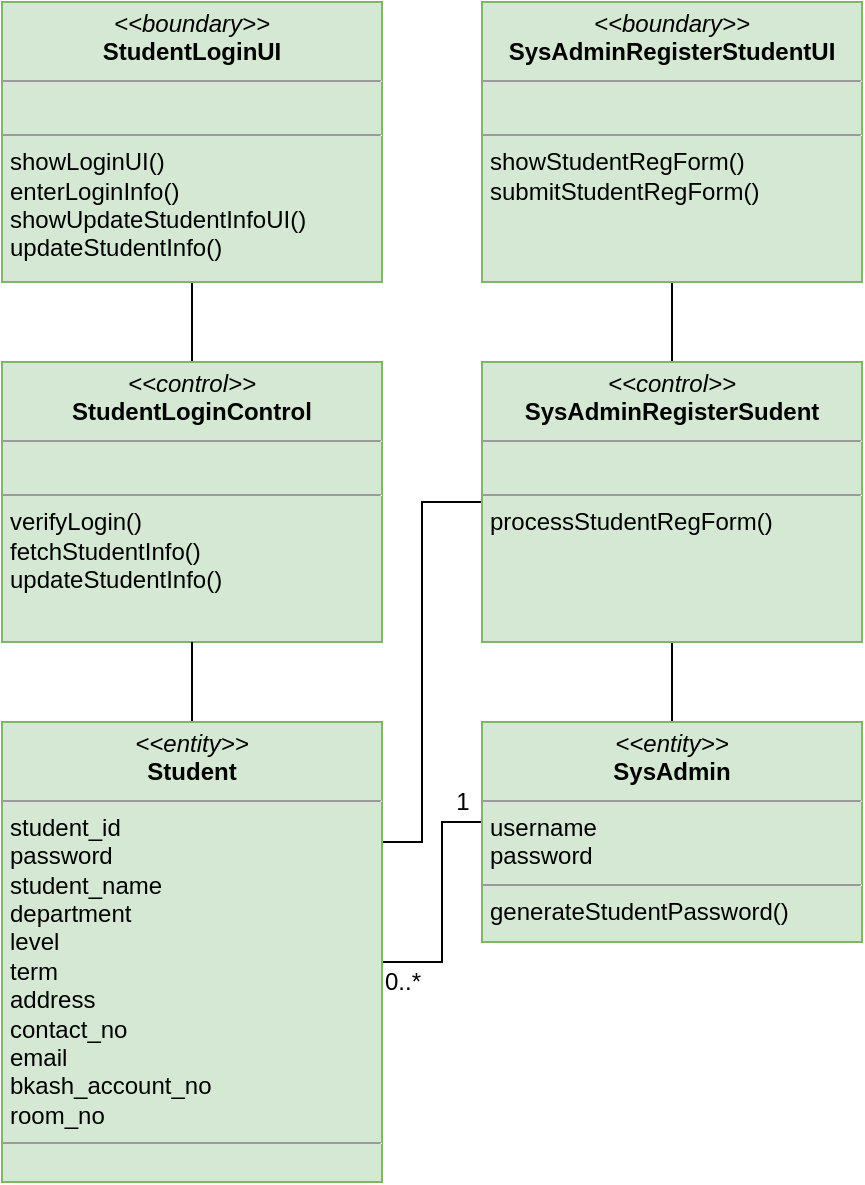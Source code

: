 <mxfile version="16.2.7" type="device" pages="10"><diagram id="C5RBs43oDa-KdzZeNtuy" name="Student Login"><mxGraphModel dx="1038" dy="571" grid="1" gridSize="10" guides="1" tooltips="1" connect="1" arrows="1" fold="1" page="0" pageScale="1" pageWidth="827" pageHeight="1169" background="#FFFFFF" math="0" shadow="0"><root><mxCell id="WIyWlLk6GJQsqaUBKTNV-0"/><mxCell id="WIyWlLk6GJQsqaUBKTNV-1" parent="WIyWlLk6GJQsqaUBKTNV-0"/><mxCell id="01JOMnrAbFCDVPwLPUc9-5" style="edgeStyle=orthogonalEdgeStyle;rounded=0;orthogonalLoop=1;jettySize=auto;html=1;exitX=0.5;exitY=1;exitDx=0;exitDy=0;entryX=0.5;entryY=0;entryDx=0;entryDy=0;endArrow=none;endFill=0;" parent="WIyWlLk6GJQsqaUBKTNV-1" source="SQn9hhkmMBc-PZ31Q6Pf-0" target="01JOMnrAbFCDVPwLPUc9-0" edge="1"><mxGeometry relative="1" as="geometry"/></mxCell><mxCell id="SQn9hhkmMBc-PZ31Q6Pf-0" value="&lt;p style=&quot;margin: 0px ; margin-top: 4px ; text-align: center&quot;&gt;&lt;i&gt;&amp;lt;&amp;lt;boundary&amp;gt;&amp;gt;&lt;/i&gt;&lt;br&gt;&lt;b&gt;StudentLoginUI&lt;/b&gt;&lt;/p&gt;&lt;hr size=&quot;1&quot;&gt;&lt;p style=&quot;margin: 0px ; margin-left: 4px&quot;&gt;&lt;br&gt;&lt;/p&gt;&lt;hr size=&quot;1&quot;&gt;&lt;p style=&quot;margin: 0px ; margin-left: 4px&quot;&gt;showLoginUI()&lt;/p&gt;&lt;p style=&quot;margin: 0px ; margin-left: 4px&quot;&gt;enterLoginInfo()&lt;/p&gt;&lt;p style=&quot;margin: 0px ; margin-left: 4px&quot;&gt;showUpdateStudentInfoUI()&lt;/p&gt;&lt;p style=&quot;margin: 0px ; margin-left: 4px&quot;&gt;updateStudentInfo()&lt;/p&gt;" style="verticalAlign=top;align=left;overflow=fill;fontSize=12;fontFamily=Helvetica;html=1;fillColor=#d5e8d4;strokeColor=#82b366;" parent="WIyWlLk6GJQsqaUBKTNV-1" vertex="1"><mxGeometry x="110" y="30" width="190" height="140" as="geometry"/></mxCell><mxCell id="01JOMnrAbFCDVPwLPUc9-0" value="&lt;p style=&quot;margin: 0px ; margin-top: 4px ; text-align: center&quot;&gt;&lt;i&gt;&amp;lt;&amp;lt;control&amp;gt;&amp;gt;&lt;/i&gt;&lt;br&gt;&lt;b&gt;StudentLoginControl&lt;/b&gt;&lt;/p&gt;&lt;hr size=&quot;1&quot;&gt;&lt;p style=&quot;margin: 0px ; margin-left: 4px&quot;&gt;&lt;br&gt;&lt;/p&gt;&lt;hr size=&quot;1&quot;&gt;&lt;p style=&quot;margin: 0px ; margin-left: 4px&quot;&gt;verifyLogin()&lt;/p&gt;&lt;p style=&quot;margin: 0px ; margin-left: 4px&quot;&gt;fetchStudentInfo()&lt;/p&gt;&lt;p style=&quot;margin: 0px ; margin-left: 4px&quot;&gt;updateStudentInfo()&lt;br&gt;&lt;/p&gt;" style="verticalAlign=top;align=left;overflow=fill;fontSize=12;fontFamily=Helvetica;html=1;fillColor=#d5e8d4;strokeColor=#82b366;" parent="WIyWlLk6GJQsqaUBKTNV-1" vertex="1"><mxGeometry x="110" y="210" width="190" height="140" as="geometry"/></mxCell><mxCell id="01JOMnrAbFCDVPwLPUc9-3" style="edgeStyle=orthogonalEdgeStyle;rounded=0;orthogonalLoop=1;jettySize=auto;html=1;exitX=0.5;exitY=0;exitDx=0;exitDy=0;entryX=0.5;entryY=1;entryDx=0;entryDy=0;endArrow=none;endFill=0;" parent="WIyWlLk6GJQsqaUBKTNV-1" source="01JOMnrAbFCDVPwLPUc9-1" target="01JOMnrAbFCDVPwLPUc9-0" edge="1"><mxGeometry relative="1" as="geometry"/></mxCell><mxCell id="DxG9fTtGBa5EbbvzKVSf-5" style="edgeStyle=orthogonalEdgeStyle;rounded=0;orthogonalLoop=1;jettySize=auto;html=1;exitX=1;exitY=0.5;exitDx=0;exitDy=0;entryX=0;entryY=0.5;entryDx=0;entryDy=0;endArrow=none;endFill=0;strokeColor=default;" parent="WIyWlLk6GJQsqaUBKTNV-1" source="01JOMnrAbFCDVPwLPUc9-1" target="DxG9fTtGBa5EbbvzKVSf-3" edge="1"><mxGeometry relative="1" as="geometry"><Array as="points"><mxPoint x="330" y="510"/><mxPoint x="330" y="440"/></Array></mxGeometry></mxCell><mxCell id="DxG9fTtGBa5EbbvzKVSf-6" style="edgeStyle=orthogonalEdgeStyle;rounded=0;orthogonalLoop=1;jettySize=auto;html=1;exitX=1;exitY=0.25;exitDx=0;exitDy=0;entryX=0;entryY=0.5;entryDx=0;entryDy=0;endArrow=none;endFill=0;" parent="WIyWlLk6GJQsqaUBKTNV-1" source="01JOMnrAbFCDVPwLPUc9-1" target="DxG9fTtGBa5EbbvzKVSf-2" edge="1"><mxGeometry relative="1" as="geometry"><Array as="points"><mxPoint x="320" y="450"/><mxPoint x="320" y="280"/></Array></mxGeometry></mxCell><mxCell id="01JOMnrAbFCDVPwLPUc9-1" value="&lt;p style=&quot;margin: 0px ; margin-top: 4px ; text-align: center&quot;&gt;&lt;i&gt;&amp;lt;&amp;lt;entity&amp;gt;&amp;gt;&lt;/i&gt;&lt;br&gt;&lt;b&gt;Student&lt;/b&gt;&lt;/p&gt;&lt;hr size=&quot;1&quot;&gt;&lt;p style=&quot;margin: 0px ; margin-left: 4px&quot;&gt;student_id&lt;/p&gt;&lt;p style=&quot;margin: 0px ; margin-left: 4px&quot;&gt;password&lt;/p&gt;&lt;p style=&quot;margin: 0px ; margin-left: 4px&quot;&gt;student_name&lt;/p&gt;&lt;p style=&quot;margin: 0px ; margin-left: 4px&quot;&gt;department&lt;/p&gt;&lt;p style=&quot;margin: 0px ; margin-left: 4px&quot;&gt;level&lt;/p&gt;&lt;p style=&quot;margin: 0px ; margin-left: 4px&quot;&gt;term&lt;/p&gt;&lt;p style=&quot;margin: 0px ; margin-left: 4px&quot;&gt;address&lt;/p&gt;&lt;p style=&quot;margin: 0px ; margin-left: 4px&quot;&gt;contact_no&lt;/p&gt;&lt;p style=&quot;margin: 0px ; margin-left: 4px&quot;&gt;email&lt;/p&gt;&lt;p style=&quot;margin: 0px ; margin-left: 4px&quot;&gt;bkash_account_no&lt;/p&gt;&lt;p style=&quot;margin: 0px ; margin-left: 4px&quot;&gt;room_no&lt;/p&gt;&lt;hr size=&quot;1&quot;&gt;&lt;p style=&quot;margin: 0px ; margin-left: 4px&quot;&gt;&lt;br&gt;&lt;/p&gt;" style="verticalAlign=top;align=left;overflow=fill;fontSize=12;fontFamily=Helvetica;html=1;fillColor=#d5e8d4;strokeColor=#82b366;" parent="WIyWlLk6GJQsqaUBKTNV-1" vertex="1"><mxGeometry x="110" y="390" width="190" height="230" as="geometry"/></mxCell><mxCell id="uzmpsUpCt_asD6WFXJDX-0" style="edgeStyle=orthogonalEdgeStyle;rounded=0;orthogonalLoop=1;jettySize=auto;html=1;exitX=0.5;exitY=1;exitDx=0;exitDy=0;entryX=0.5;entryY=0;entryDx=0;entryDy=0;endArrow=none;endFill=0;" parent="WIyWlLk6GJQsqaUBKTNV-1" edge="1"><mxGeometry relative="1" as="geometry"><mxPoint x="215" y="220" as="targetPoint"/></mxGeometry></mxCell><mxCell id="uzmpsUpCt_asD6WFXJDX-3" style="edgeStyle=orthogonalEdgeStyle;rounded=0;orthogonalLoop=1;jettySize=auto;html=1;exitX=0.5;exitY=0;exitDx=0;exitDy=0;entryX=0.5;entryY=1;entryDx=0;entryDy=0;endArrow=none;endFill=0;" parent="WIyWlLk6GJQsqaUBKTNV-1" edge="1"><mxGeometry relative="1" as="geometry"><mxPoint x="215" y="400" as="sourcePoint"/></mxGeometry></mxCell><mxCell id="DxG9fTtGBa5EbbvzKVSf-0" style="edgeStyle=orthogonalEdgeStyle;rounded=0;orthogonalLoop=1;jettySize=auto;html=1;exitX=0.5;exitY=1;exitDx=0;exitDy=0;entryX=0.5;entryY=0;entryDx=0;entryDy=0;endArrow=none;endFill=0;" parent="WIyWlLk6GJQsqaUBKTNV-1" source="DxG9fTtGBa5EbbvzKVSf-1" target="DxG9fTtGBa5EbbvzKVSf-2" edge="1"><mxGeometry relative="1" as="geometry"/></mxCell><mxCell id="DxG9fTtGBa5EbbvzKVSf-1" value="&lt;p style=&quot;margin: 0px ; margin-top: 4px ; text-align: center&quot;&gt;&lt;i&gt;&amp;lt;&amp;lt;boundary&amp;gt;&amp;gt;&lt;/i&gt;&lt;br&gt;&lt;b&gt;SysAdminRegisterStudentUI&lt;/b&gt;&lt;/p&gt;&lt;hr size=&quot;1&quot;&gt;&lt;p style=&quot;margin: 0px ; margin-left: 4px&quot;&gt;&lt;br&gt;&lt;/p&gt;&lt;hr size=&quot;1&quot;&gt;&lt;p style=&quot;margin: 0px ; margin-left: 4px&quot;&gt;showStudentRegForm()&lt;/p&gt;&lt;p style=&quot;margin: 0px ; margin-left: 4px&quot;&gt;submitStudentRegForm()&lt;/p&gt;" style="verticalAlign=top;align=left;overflow=fill;fontSize=12;fontFamily=Helvetica;html=1;fillColor=#d5e8d4;strokeColor=#82b366;" parent="WIyWlLk6GJQsqaUBKTNV-1" vertex="1"><mxGeometry x="350" y="30" width="190" height="140" as="geometry"/></mxCell><mxCell id="DxG9fTtGBa5EbbvzKVSf-4" style="edgeStyle=orthogonalEdgeStyle;rounded=0;orthogonalLoop=1;jettySize=auto;html=1;exitX=0.5;exitY=1;exitDx=0;exitDy=0;entryX=0.5;entryY=0;entryDx=0;entryDy=0;endArrow=none;endFill=0;" parent="WIyWlLk6GJQsqaUBKTNV-1" source="DxG9fTtGBa5EbbvzKVSf-2" target="DxG9fTtGBa5EbbvzKVSf-3" edge="1"><mxGeometry relative="1" as="geometry"/></mxCell><mxCell id="DxG9fTtGBa5EbbvzKVSf-2" value="&lt;p style=&quot;margin: 0px ; margin-top: 4px ; text-align: center&quot;&gt;&lt;i&gt;&amp;lt;&amp;lt;control&amp;gt;&amp;gt;&lt;/i&gt;&lt;br&gt;&lt;b&gt;SysAdminRegisterSudent&lt;/b&gt;&lt;/p&gt;&lt;hr size=&quot;1&quot;&gt;&lt;p style=&quot;margin: 0px ; margin-left: 4px&quot;&gt;&lt;br&gt;&lt;/p&gt;&lt;hr size=&quot;1&quot;&gt;&lt;p style=&quot;margin: 0px ; margin-left: 4px&quot;&gt;processStudentRegForm()&lt;/p&gt;" style="verticalAlign=top;align=left;overflow=fill;fontSize=12;fontFamily=Helvetica;html=1;fillColor=#d5e8d4;strokeColor=#82b366;" parent="WIyWlLk6GJQsqaUBKTNV-1" vertex="1"><mxGeometry x="350" y="210" width="190" height="140" as="geometry"/></mxCell><mxCell id="DxG9fTtGBa5EbbvzKVSf-3" value="&lt;p style=&quot;margin: 0px ; margin-top: 4px ; text-align: center&quot;&gt;&lt;i&gt;&amp;lt;&amp;lt;entity&amp;gt;&amp;gt;&lt;/i&gt;&lt;br&gt;&lt;b&gt;SysAdmin&lt;/b&gt;&lt;/p&gt;&lt;hr size=&quot;1&quot;&gt;&lt;p style=&quot;margin: 0px ; margin-left: 4px&quot;&gt;username&lt;/p&gt;&lt;p style=&quot;margin: 0px ; margin-left: 4px&quot;&gt;password&lt;/p&gt;&lt;hr size=&quot;1&quot;&gt;&lt;p style=&quot;margin: 0px ; margin-left: 4px&quot;&gt;generateStudentPassword()&lt;/p&gt;" style="verticalAlign=top;align=left;overflow=fill;fontSize=12;fontFamily=Helvetica;html=1;fillColor=#d5e8d4;strokeColor=#82b366;" parent="WIyWlLk6GJQsqaUBKTNV-1" vertex="1"><mxGeometry x="350" y="390" width="190" height="110" as="geometry"/></mxCell><mxCell id="DxG9fTtGBa5EbbvzKVSf-7" value="1" style="text;html=1;align=center;verticalAlign=middle;resizable=0;points=[];autosize=1;strokeColor=none;fillColor=none;" parent="WIyWlLk6GJQsqaUBKTNV-1" vertex="1"><mxGeometry x="330" y="420" width="20" height="20" as="geometry"/></mxCell><mxCell id="DxG9fTtGBa5EbbvzKVSf-8" value="0..*" style="text;html=1;align=center;verticalAlign=middle;resizable=0;points=[];autosize=1;strokeColor=none;fillColor=none;" parent="WIyWlLk6GJQsqaUBKTNV-1" vertex="1"><mxGeometry x="295" y="510" width="30" height="20" as="geometry"/></mxCell></root></mxGraphModel></diagram><diagram id="cka9fwhDs967xCrWKZDP" name="Mess manager"><mxGraphModel dx="1038" dy="571" grid="1" gridSize="10" guides="1" tooltips="1" connect="1" arrows="1" fold="1" page="0" pageScale="1" pageWidth="850" pageHeight="1100" math="0" shadow="0"><root><mxCell id="PAbAxo-we7aA0NCt3Khi-0"/><mxCell id="PAbAxo-we7aA0NCt3Khi-1" parent="PAbAxo-we7aA0NCt3Khi-0"/><mxCell id="-3HR9JFiYSxgEEwmh4kb-2" style="edgeStyle=orthogonalEdgeStyle;rounded=0;orthogonalLoop=1;jettySize=auto;html=1;exitX=1;exitY=0.5;exitDx=0;exitDy=0;entryX=0;entryY=0.5;entryDx=0;entryDy=0;endArrow=none;endFill=0;strokeColor=default;" parent="PAbAxo-we7aA0NCt3Khi-1" source="-3HR9JFiYSxgEEwmh4kb-0" target="-3HR9JFiYSxgEEwmh4kb-1" edge="1"><mxGeometry relative="1" as="geometry"/></mxCell><mxCell id="RAGD5-0vDn4-9i1ZMwIb-3" style="edgeStyle=orthogonalEdgeStyle;rounded=0;orthogonalLoop=1;jettySize=auto;html=1;exitX=0.5;exitY=1;exitDx=0;exitDy=0;entryX=1;entryY=0.5;entryDx=0;entryDy=0;endArrow=none;endFill=0;strokeColor=default;" parent="PAbAxo-we7aA0NCt3Khi-1" source="-3HR9JFiYSxgEEwmh4kb-0" target="RAGD5-0vDn4-9i1ZMwIb-2" edge="1"><mxGeometry relative="1" as="geometry"/></mxCell><mxCell id="-3HR9JFiYSxgEEwmh4kb-0" value="&lt;p style=&quot;margin: 0px ; margin-top: 4px ; text-align: center&quot;&gt;&lt;i&gt;&amp;lt;&amp;lt;entity&amp;gt;&amp;gt;&lt;/i&gt;&lt;br&gt;&lt;b&gt;Student&lt;/b&gt;&lt;/p&gt;&lt;hr size=&quot;1&quot;&gt;&lt;p style=&quot;margin: 0px ; margin-left: 4px&quot;&gt;student_id&lt;/p&gt;&lt;p style=&quot;margin: 0px ; margin-left: 4px&quot;&gt;password&lt;/p&gt;&lt;p style=&quot;margin: 0px ; margin-left: 4px&quot;&gt;student_name&lt;/p&gt;&lt;p style=&quot;margin: 0px ; margin-left: 4px&quot;&gt;department&lt;/p&gt;&lt;p style=&quot;margin: 0px ; margin-left: 4px&quot;&gt;level&lt;/p&gt;&lt;p style=&quot;margin: 0px ; margin-left: 4px&quot;&gt;term&lt;/p&gt;&lt;p style=&quot;margin: 0px ; margin-left: 4px&quot;&gt;address&lt;/p&gt;&lt;p style=&quot;margin: 0px ; margin-left: 4px&quot;&gt;contact_no&lt;/p&gt;&lt;p style=&quot;margin: 0px ; margin-left: 4px&quot;&gt;email&lt;/p&gt;&lt;p style=&quot;margin: 0px ; margin-left: 4px&quot;&gt;bkash_account_no&lt;/p&gt;&lt;p style=&quot;margin: 0px ; margin-left: 4px&quot;&gt;room_no&lt;/p&gt;&lt;hr size=&quot;1&quot;&gt;&lt;p style=&quot;margin: 0px ; margin-left: 4px&quot;&gt;makeStudentMessManager()&lt;/p&gt;&lt;p style=&quot;margin: 0px ; margin-left: 4px&quot;&gt;removeStudentMessManager()&lt;/p&gt;" style="verticalAlign=top;align=left;overflow=fill;fontSize=12;fontFamily=Helvetica;html=1;fillColor=#d5e8d4;strokeColor=#82b366;" parent="PAbAxo-we7aA0NCt3Khi-1" vertex="1"><mxGeometry x="220" y="280" width="170" height="260" as="geometry"/></mxCell><mxCell id="-3HR9JFiYSxgEEwmh4kb-1" value="&lt;p style=&quot;margin: 0px ; margin-top: 4px ; text-align: center&quot;&gt;&lt;i&gt;&amp;lt;&amp;lt;entity&amp;gt;&amp;gt;&lt;/i&gt;&lt;br&gt;&lt;b&gt;MessManager&lt;/b&gt;&lt;/p&gt;&lt;hr size=&quot;1&quot;&gt;&lt;p style=&quot;margin: 0px ; margin-left: 4px&quot;&gt;student_id&lt;/p&gt;&lt;hr size=&quot;1&quot;&gt;&lt;p style=&quot;margin: 0px ; margin-left: 4px&quot;&gt;returnMessManagerList()&lt;/p&gt;" style="verticalAlign=top;align=left;overflow=fill;fontSize=12;fontFamily=Helvetica;html=1;fillColor=#d5e8d4;strokeColor=#82b366;" parent="PAbAxo-we7aA0NCt3Khi-1" vertex="1"><mxGeometry x="443.75" y="360" width="147.5" height="100" as="geometry"/></mxCell><mxCell id="-3HR9JFiYSxgEEwmh4kb-3" value="1" style="text;html=1;align=center;verticalAlign=middle;resizable=0;points=[];autosize=1;strokeColor=none;fillColor=none;" parent="PAbAxo-we7aA0NCt3Khi-1" vertex="1"><mxGeometry x="390" y="410" width="20" height="20" as="geometry"/></mxCell><mxCell id="-3HR9JFiYSxgEEwmh4kb-4" value="0..1" style="text;html=1;align=center;verticalAlign=middle;resizable=0;points=[];autosize=1;strokeColor=none;fillColor=none;" parent="PAbAxo-we7aA0NCt3Khi-1" vertex="1"><mxGeometry x="410" y="390" width="40" height="20" as="geometry"/></mxCell><mxCell id="RAGD5-0vDn4-9i1ZMwIb-0" style="edgeStyle=orthogonalEdgeStyle;rounded=0;orthogonalLoop=1;jettySize=auto;html=1;exitX=0.5;exitY=1;exitDx=0;exitDy=0;entryX=0.5;entryY=0;entryDx=0;entryDy=0;endArrow=none;endFill=0;" parent="PAbAxo-we7aA0NCt3Khi-1" source="RAGD5-0vDn4-9i1ZMwIb-1" target="RAGD5-0vDn4-9i1ZMwIb-2" edge="1"><mxGeometry relative="1" as="geometry"/></mxCell><mxCell id="RAGD5-0vDn4-9i1ZMwIb-1" value="&lt;p style=&quot;margin: 0px ; margin-top: 4px ; text-align: center&quot;&gt;&lt;i&gt;&amp;lt;&amp;lt;boundary&amp;gt;&amp;gt;&lt;/i&gt;&lt;br&gt;&lt;b&gt;ProvostSelectMessManagerUI&lt;/b&gt;&lt;/p&gt;&lt;hr size=&quot;1&quot;&gt;&lt;p style=&quot;margin: 0px ; margin-left: 4px&quot;&gt;&lt;br&gt;&lt;/p&gt;&lt;hr size=&quot;1&quot;&gt;&lt;p style=&quot;margin: 0px ; margin-left: 4px&quot;&gt;selectStudentAsMessManager()&lt;/p&gt;&lt;p style=&quot;margin: 0px ; margin-left: 4px&quot;&gt;removeStudentAsMessManager()&lt;/p&gt;" style="verticalAlign=top;align=left;overflow=fill;fontSize=12;fontFamily=Helvetica;html=1;fillColor=#d5e8d4;strokeColor=#82b366;" parent="PAbAxo-we7aA0NCt3Khi-1" vertex="1"><mxGeometry x="425" y="30" width="185" height="140" as="geometry"/></mxCell><mxCell id="zPX_jO-iLAEzRV-QqRvv-0" style="edgeStyle=orthogonalEdgeStyle;rounded=0;orthogonalLoop=1;jettySize=auto;html=1;exitX=0.5;exitY=1;exitDx=0;exitDy=0;entryX=0.5;entryY=0;entryDx=0;entryDy=0;endArrow=none;endFill=0;strokeColor=default;" parent="PAbAxo-we7aA0NCt3Khi-1" source="RAGD5-0vDn4-9i1ZMwIb-2" target="-3HR9JFiYSxgEEwmh4kb-1" edge="1"><mxGeometry relative="1" as="geometry"/></mxCell><mxCell id="RAGD5-0vDn4-9i1ZMwIb-2" value="&lt;p style=&quot;margin: 0px ; margin-top: 4px ; text-align: center&quot;&gt;&lt;i&gt;&amp;lt;&amp;lt;control&amp;gt;&amp;gt;&lt;/i&gt;&lt;br&gt;&lt;b&gt;ProvostSelectMessManager&lt;/b&gt;&lt;/p&gt;&lt;hr size=&quot;1&quot;&gt;&lt;p style=&quot;margin: 0px ; margin-left: 4px&quot;&gt;&lt;br&gt;&lt;/p&gt;&lt;hr size=&quot;1&quot;&gt;&lt;p style=&quot;margin: 0px ; margin-left: 4px&quot;&gt;makeStudentMessManager()&lt;/p&gt;&lt;p style=&quot;margin: 0px ; margin-left: 4px&quot;&gt;removeStudentAsMessManager()&lt;br&gt;&lt;/p&gt;" style="verticalAlign=top;align=left;overflow=fill;fontSize=12;fontFamily=Helvetica;html=1;fillColor=#d5e8d4;strokeColor=#82b366;" parent="PAbAxo-we7aA0NCt3Khi-1" vertex="1"><mxGeometry x="422.5" y="200" width="190" height="130" as="geometry"/></mxCell></root></mxGraphModel></diagram><diagram id="EqWhoi560hheNfGVi-0W" name="Dining"><mxGraphModel dx="1038" dy="571" grid="1" gridSize="10" guides="1" tooltips="1" connect="1" arrows="1" fold="1" page="0" pageScale="1" pageWidth="850" pageHeight="1100" math="0" shadow="0"><root><mxCell id="eReejL715mmFcqNIeZZx-0"/><mxCell id="eReejL715mmFcqNIeZZx-1" parent="eReejL715mmFcqNIeZZx-0"/><mxCell id="o2fEpOAsBnvOXQ71FpMO-0" style="edgeStyle=orthogonalEdgeStyle;rounded=0;orthogonalLoop=1;jettySize=auto;html=1;exitX=0.5;exitY=1;exitDx=0;exitDy=0;entryX=0.5;entryY=0;entryDx=0;entryDy=0;endArrow=none;endFill=0;" parent="eReejL715mmFcqNIeZZx-1" source="o2fEpOAsBnvOXQ71FpMO-1" target="o2fEpOAsBnvOXQ71FpMO-2" edge="1"><mxGeometry relative="1" as="geometry"/></mxCell><mxCell id="o2fEpOAsBnvOXQ71FpMO-1" value="&lt;p style=&quot;margin: 0px ; margin-top: 4px ; text-align: center&quot;&gt;&lt;i&gt;&amp;lt;&amp;lt;boundary&amp;gt;&amp;gt;&lt;/i&gt;&lt;br&gt;&lt;b&gt;StudentDiningPageUI&lt;/b&gt;&lt;/p&gt;&lt;hr size=&quot;1&quot;&gt;&lt;p style=&quot;margin: 0px ; margin-left: 4px&quot;&gt;&lt;br&gt;&lt;/p&gt;&lt;hr size=&quot;1&quot;&gt;&lt;p style=&quot;margin: 0px ; margin-left: 4px&quot;&gt;showDiningPageUI()&lt;/p&gt;&lt;p style=&quot;margin: 0px ; margin-left: 4px&quot;&gt;viewTodaysMeal()&lt;/p&gt;&lt;p style=&quot;margin: 0px ; margin-left: 4px&quot;&gt;notifyMealOffForHour()&lt;/p&gt;" style="verticalAlign=top;align=left;overflow=fill;fontSize=12;fontFamily=Helvetica;html=1;fillColor=#d5e8d4;strokeColor=#82b366;" parent="eReejL715mmFcqNIeZZx-1" vertex="1"><mxGeometry x="100" y="60" width="150" height="130" as="geometry"/></mxCell><mxCell id="o2fEpOAsBnvOXQ71FpMO-2" value="&lt;p style=&quot;margin: 0px ; margin-top: 4px ; text-align: center&quot;&gt;&lt;i&gt;&amp;lt;&amp;lt;control&amp;gt;&amp;gt;&lt;/i&gt;&lt;br&gt;&lt;b&gt;StudentDining&lt;/b&gt;&lt;/p&gt;&lt;hr size=&quot;1&quot;&gt;&lt;p style=&quot;margin: 0px ; margin-left: 4px&quot;&gt;&lt;br&gt;&lt;/p&gt;&lt;hr size=&quot;1&quot;&gt;&lt;p style=&quot;margin: 0px ; margin-left: 4px&quot;&gt;fetchDiningStatus()&lt;/p&gt;&lt;p style=&quot;margin: 0px ; margin-left: 4px&quot;&gt;fetchTodaysMeal()&lt;/p&gt;&lt;p style=&quot;margin: 0px ; margin-left: 4px&quot;&gt;turnMealOffForHour()&lt;/p&gt;" style="verticalAlign=top;align=left;overflow=fill;fontSize=12;fontFamily=Helvetica;html=1;fillColor=#d5e8d4;strokeColor=#82b366;" parent="eReejL715mmFcqNIeZZx-1" vertex="1"><mxGeometry x="100" y="230" width="150" height="130" as="geometry"/></mxCell><mxCell id="o2fEpOAsBnvOXQ71FpMO-3" style="edgeStyle=orthogonalEdgeStyle;rounded=0;orthogonalLoop=1;jettySize=auto;html=1;exitX=0.5;exitY=0;exitDx=0;exitDy=0;entryX=0.5;entryY=1;entryDx=0;entryDy=0;endArrow=none;endFill=0;" parent="eReejL715mmFcqNIeZZx-1" source="o2fEpOAsBnvOXQ71FpMO-4" target="o2fEpOAsBnvOXQ71FpMO-2" edge="1"><mxGeometry relative="1" as="geometry"/></mxCell><mxCell id="o2fEpOAsBnvOXQ71FpMO-4" value="&lt;p style=&quot;margin: 0px ; margin-top: 4px ; text-align: center&quot;&gt;&lt;i&gt;&amp;lt;&amp;lt;entity&amp;gt;&amp;gt;&lt;/i&gt;&lt;br&gt;&lt;b&gt;Student&lt;/b&gt;&lt;/p&gt;&lt;hr size=&quot;1&quot;&gt;&lt;p style=&quot;margin: 0px ; margin-left: 4px&quot;&gt;student_id&lt;/p&gt;&lt;p style=&quot;margin: 0px ; margin-left: 4px&quot;&gt;password&lt;/p&gt;&lt;p style=&quot;margin: 0px ; margin-left: 4px&quot;&gt;student_name&lt;/p&gt;&lt;p style=&quot;margin: 0px ; margin-left: 4px&quot;&gt;department&lt;/p&gt;&lt;p style=&quot;margin: 0px ; margin-left: 4px&quot;&gt;level&lt;/p&gt;&lt;p style=&quot;margin: 0px ; margin-left: 4px&quot;&gt;term&lt;/p&gt;&lt;p style=&quot;margin: 0px ; margin-left: 4px&quot;&gt;address&lt;/p&gt;&lt;p style=&quot;margin: 0px ; margin-left: 4px&quot;&gt;contact_no&lt;/p&gt;&lt;p style=&quot;margin: 0px ; margin-left: 4px&quot;&gt;email&lt;/p&gt;&lt;p style=&quot;margin: 0px ; margin-left: 4px&quot;&gt;bkash_account_no&lt;/p&gt;&lt;p style=&quot;margin: 0px ; margin-left: 4px&quot;&gt;room_no&lt;/p&gt;&lt;hr size=&quot;1&quot;&gt;&lt;p style=&quot;margin: 0px ; margin-left: 4px&quot;&gt;&lt;br&gt;&lt;/p&gt;" style="verticalAlign=top;align=left;overflow=fill;fontSize=12;fontFamily=Helvetica;html=1;fillColor=#d5e8d4;strokeColor=#82b366;" parent="eReejL715mmFcqNIeZZx-1" vertex="1"><mxGeometry x="100" y="400" width="150" height="230" as="geometry"/></mxCell><mxCell id="o2fEpOAsBnvOXQ71FpMO-6" style="edgeStyle=orthogonalEdgeStyle;rounded=0;orthogonalLoop=1;jettySize=auto;html=1;exitX=0;exitY=0.5;exitDx=0;exitDy=0;entryX=1;entryY=0.5;entryDx=0;entryDy=0;endArrow=none;endFill=0;" parent="eReejL715mmFcqNIeZZx-1" source="o2fEpOAsBnvOXQ71FpMO-5" target="o2fEpOAsBnvOXQ71FpMO-4" edge="1"><mxGeometry relative="1" as="geometry"/></mxCell><mxCell id="oqirSHNW_dR_3vCVFfTJ-1" style="edgeStyle=orthogonalEdgeStyle;rounded=0;orthogonalLoop=1;jettySize=auto;html=1;exitX=0.5;exitY=1;exitDx=0;exitDy=0;entryX=0.5;entryY=1;entryDx=0;entryDy=0;endArrow=none;endFill=0;" parent="eReejL715mmFcqNIeZZx-1" source="o2fEpOAsBnvOXQ71FpMO-5" target="WOhPbwMmv0Xqg3hSP4Bc-37" edge="1"><mxGeometry relative="1" as="geometry"/></mxCell><mxCell id="o2fEpOAsBnvOXQ71FpMO-5" value="&lt;p style=&quot;margin: 0px ; margin-top: 4px ; text-align: center&quot;&gt;&lt;i&gt;&amp;lt;&amp;lt;entity&amp;gt;&amp;gt;&lt;/i&gt;&lt;br&gt;&lt;b&gt;Meal&lt;/b&gt;&lt;/p&gt;&lt;hr size=&quot;1&quot;&gt;&lt;p style=&quot;margin: 0px ; margin-left: 4px&quot;&gt;id&lt;/p&gt;&lt;p style=&quot;margin: 0px ; margin-left: 4px&quot;&gt;date&lt;/p&gt;&lt;p style=&quot;margin: 0px ; margin-left: 4px&quot;&gt;dining_hour&lt;/p&gt;&lt;p style=&quot;margin: 0px ; margin-left: 4px&quot;&gt;item&lt;/p&gt;&lt;p style=&quot;margin: 0px ; margin-left: 4px&quot;&gt;price&lt;/p&gt;&lt;p style=&quot;margin: 0px ; margin-left: 4px&quot;&gt;dining_status&lt;/p&gt;&lt;hr size=&quot;1&quot;&gt;&lt;p style=&quot;margin: 0px ; margin-left: 4px&quot;&gt;&lt;br&gt;&lt;/p&gt;" style="verticalAlign=top;align=left;overflow=fill;fontSize=12;fontFamily=Helvetica;html=1;fillColor=#d5e8d4;strokeColor=#82b366;" parent="eReejL715mmFcqNIeZZx-1" vertex="1"><mxGeometry x="285" y="400" width="130" height="230" as="geometry"/></mxCell><mxCell id="NJXIiYKwwsOm50YgWkIo-0" value="1..*" style="text;html=1;strokeColor=none;fillColor=none;align=center;verticalAlign=middle;whiteSpace=wrap;rounded=0;" parent="eReejL715mmFcqNIeZZx-1" vertex="1"><mxGeometry x="250" y="490" width="60" height="30" as="geometry"/></mxCell><mxCell id="NJXIiYKwwsOm50YgWkIo-1" value="1" style="text;html=1;strokeColor=none;fillColor=none;align=center;verticalAlign=middle;whiteSpace=wrap;rounded=0;" parent="eReejL715mmFcqNIeZZx-1" vertex="1"><mxGeometry x="230" y="510" width="60" height="30" as="geometry"/></mxCell><mxCell id="WOhPbwMmv0Xqg3hSP4Bc-34" style="edgeStyle=orthogonalEdgeStyle;rounded=0;orthogonalLoop=1;jettySize=auto;html=1;exitX=0.5;exitY=1;exitDx=0;exitDy=0;entryX=0.5;entryY=0;entryDx=0;entryDy=0;endArrow=none;endFill=0;" parent="eReejL715mmFcqNIeZZx-1" source="WOhPbwMmv0Xqg3hSP4Bc-35" target="WOhPbwMmv0Xqg3hSP4Bc-36" edge="1"><mxGeometry relative="1" as="geometry"/></mxCell><mxCell id="WOhPbwMmv0Xqg3hSP4Bc-35" value="&lt;p style=&quot;margin: 0px ; margin-top: 4px ; text-align: center&quot;&gt;&lt;i&gt;&amp;lt;&amp;lt;boundary&amp;gt;&amp;gt;&lt;/i&gt;&lt;br&gt;&lt;b&gt;MessManagerMemoUI&lt;/b&gt;&lt;/p&gt;&lt;hr size=&quot;1&quot;&gt;&lt;p style=&quot;margin: 0px ; margin-left: 4px&quot;&gt;&lt;br&gt;&lt;/p&gt;&lt;hr size=&quot;1&quot;&gt;&lt;p style=&quot;margin: 0px ; margin-left: 4px&quot;&gt;showDiningMemo()&lt;/p&gt;&lt;p style=&quot;margin: 0px ; margin-left: 4px&quot;&gt;uploadDiningMemo()&lt;/p&gt;" style="verticalAlign=top;align=left;overflow=fill;fontSize=12;fontFamily=Helvetica;html=1;fillColor=#d5e8d4;strokeColor=#82b366;" parent="eReejL715mmFcqNIeZZx-1" vertex="1"><mxGeometry x="637.5" y="60" width="135" height="130" as="geometry"/></mxCell><mxCell id="WOhPbwMmv0Xqg3hSP4Bc-36" value="&lt;p style=&quot;margin: 0px ; margin-top: 4px ; text-align: center&quot;&gt;&lt;i&gt;&amp;lt;&amp;lt;control&amp;gt;&amp;gt;&lt;/i&gt;&lt;br&gt;&lt;b&gt;MessManagerMemo&lt;/b&gt;&lt;/p&gt;&lt;hr size=&quot;1&quot;&gt;&lt;p style=&quot;margin: 0px ; margin-left: 4px&quot;&gt;&lt;br&gt;&lt;/p&gt;&lt;hr size=&quot;1&quot;&gt;&lt;p style=&quot;margin: 0px ; margin-left: 4px&quot;&gt;fetchDiningMemo()&lt;/p&gt;&lt;p style=&quot;margin: 0px ; margin-left: 4px&quot;&gt;createDiningMemo()&lt;/p&gt;" style="verticalAlign=top;align=left;overflow=fill;fontSize=12;fontFamily=Helvetica;html=1;fillColor=#d5e8d4;strokeColor=#82b366;" parent="eReejL715mmFcqNIeZZx-1" vertex="1"><mxGeometry x="645" y="235" width="120" height="125" as="geometry"/></mxCell><mxCell id="CLVHDEoUaUuAl8M615lr-0" style="edgeStyle=orthogonalEdgeStyle;rounded=0;orthogonalLoop=1;jettySize=auto;html=1;exitX=0;exitY=0.5;exitDx=0;exitDy=0;entryX=1;entryY=0.5;entryDx=0;entryDy=0;endArrow=none;endFill=0;" parent="eReejL715mmFcqNIeZZx-1" source="WOhPbwMmv0Xqg3hSP4Bc-37" target="WOhPbwMmv0Xqg3hSP4Bc-36" edge="1"><mxGeometry relative="1" as="geometry"/></mxCell><mxCell id="WOhPbwMmv0Xqg3hSP4Bc-37" value="&lt;p style=&quot;margin: 0px ; margin-top: 4px ; text-align: center&quot;&gt;&lt;i&gt;&amp;lt;&amp;lt;entity&amp;gt;&amp;gt;&lt;/i&gt;&lt;br&gt;&lt;b&gt;Memo&lt;/b&gt;&lt;/p&gt;&lt;hr size=&quot;1&quot;&gt;&lt;p style=&quot;margin: 0px ; margin-left: 4px&quot;&gt;id&lt;/p&gt;&lt;p style=&quot;margin: 0px ; margin-left: 4px&quot;&gt;date&lt;/p&gt;&lt;p style=&quot;margin: 0px ; margin-left: 4px&quot;&gt;attachment&lt;/p&gt;&lt;hr size=&quot;1&quot;&gt;&lt;p style=&quot;margin: 0px ; margin-left: 4px&quot;&gt;&lt;br&gt;&lt;/p&gt;" style="verticalAlign=top;align=left;overflow=fill;fontSize=12;fontFamily=Helvetica;html=1;fillColor=#d5e8d4;strokeColor=#82b366;" parent="eReejL715mmFcqNIeZZx-1" vertex="1"><mxGeometry x="795" y="242.5" width="75" height="110" as="geometry"/></mxCell><mxCell id="CLVHDEoUaUuAl8M615lr-1" style="edgeStyle=orthogonalEdgeStyle;rounded=0;orthogonalLoop=1;jettySize=auto;html=1;exitX=0.5;exitY=1;exitDx=0;exitDy=0;entryX=0.5;entryY=0;entryDx=0;entryDy=0;endArrow=none;endFill=0;" parent="eReejL715mmFcqNIeZZx-1" source="CLVHDEoUaUuAl8M615lr-2" target="CLVHDEoUaUuAl8M615lr-3" edge="1"><mxGeometry relative="1" as="geometry"/></mxCell><mxCell id="CLVHDEoUaUuAl8M615lr-2" value="&lt;p style=&quot;margin: 0px ; margin-top: 4px ; text-align: center&quot;&gt;&lt;i&gt;&amp;lt;&amp;lt;boundary&amp;gt;&amp;gt;&lt;/i&gt;&lt;br&gt;&lt;b&gt;MessManagerMealPanUI&lt;/b&gt;&lt;/p&gt;&lt;hr size=&quot;1&quot;&gt;&lt;p style=&quot;margin: 0px ; margin-left: 4px&quot;&gt;&lt;br&gt;&lt;/p&gt;&lt;hr size=&quot;1&quot;&gt;&lt;p style=&quot;margin: 0px ; margin-left: 4px&quot;&gt;showMealPlans()&lt;br&gt;&lt;/p&gt;&lt;p style=&quot;margin: 0px ; margin-left: 4px&quot;&gt;updateMealPlan()&lt;/p&gt;" style="verticalAlign=top;align=left;overflow=fill;fontSize=12;fontFamily=Helvetica;html=1;fillColor=#d5e8d4;strokeColor=#82b366;" parent="eReejL715mmFcqNIeZZx-1" vertex="1"><mxGeometry x="275" y="60" width="150" height="130" as="geometry"/></mxCell><mxCell id="CLVHDEoUaUuAl8M615lr-4" style="edgeStyle=orthogonalEdgeStyle;rounded=0;orthogonalLoop=1;jettySize=auto;html=1;exitX=0.5;exitY=1;exitDx=0;exitDy=0;entryX=0.5;entryY=0;entryDx=0;entryDy=0;endArrow=none;endFill=0;" parent="eReejL715mmFcqNIeZZx-1" source="CLVHDEoUaUuAl8M615lr-3" target="o2fEpOAsBnvOXQ71FpMO-5" edge="1"><mxGeometry relative="1" as="geometry"/></mxCell><mxCell id="CLVHDEoUaUuAl8M615lr-3" value="&lt;p style=&quot;margin: 0px ; margin-top: 4px ; text-align: center&quot;&gt;&lt;i&gt;&amp;lt;&amp;lt;control&amp;gt;&amp;gt;&lt;/i&gt;&lt;br&gt;&lt;b&gt;MessManagerMealPlan&lt;/b&gt;&lt;/p&gt;&lt;hr size=&quot;1&quot;&gt;&lt;p style=&quot;margin: 0px ; margin-left: 4px&quot;&gt;&lt;br&gt;&lt;/p&gt;&lt;hr size=&quot;1&quot;&gt;&lt;p style=&quot;margin: 0px ; margin-left: 4px&quot;&gt;fetchMealPlans()&lt;/p&gt;&lt;p style=&quot;margin: 0px ; margin-left: 4px&quot;&gt;createMealPlan()&lt;/p&gt;" style="verticalAlign=top;align=left;overflow=fill;fontSize=12;fontFamily=Helvetica;html=1;fillColor=#d5e8d4;strokeColor=#82b366;" parent="eReejL715mmFcqNIeZZx-1" vertex="1"><mxGeometry x="280" y="230" width="140" height="130" as="geometry"/></mxCell><mxCell id="CLVHDEoUaUuAl8M615lr-6" style="edgeStyle=orthogonalEdgeStyle;rounded=0;orthogonalLoop=1;jettySize=auto;html=1;exitX=0.5;exitY=1;exitDx=0;exitDy=0;entryX=0.5;entryY=0;entryDx=0;entryDy=0;endArrow=none;endFill=0;" parent="eReejL715mmFcqNIeZZx-1" source="CLVHDEoUaUuAl8M615lr-7" target="CLVHDEoUaUuAl8M615lr-9" edge="1"><mxGeometry relative="1" as="geometry"/></mxCell><mxCell id="CLVHDEoUaUuAl8M615lr-7" value="&lt;p style=&quot;margin: 0px ; margin-top: 4px ; text-align: center&quot;&gt;&lt;i&gt;&amp;lt;&amp;lt;boundary&amp;gt;&amp;gt;&lt;/i&gt;&lt;br&gt;&lt;b&gt;ApplyForDiningMoneyUI&lt;/b&gt;&lt;/p&gt;&lt;hr size=&quot;1&quot;&gt;&lt;p style=&quot;margin: 0px ; margin-left: 4px&quot;&gt;&lt;br&gt;&lt;/p&gt;&lt;hr size=&quot;1&quot;&gt;&lt;p style=&quot;margin: 0px ; margin-left: 4px&quot;&gt;showPreviousApplications()&lt;/p&gt;&lt;p style=&quot;margin: 0px ; margin-left: 4px&quot;&gt;showApplicationForm()&lt;br&gt;&lt;/p&gt;&lt;p style=&quot;margin: 0px ; margin-left: 4px&quot;&gt;uploadApplication()&lt;/p&gt;" style="verticalAlign=top;align=left;overflow=fill;fontSize=12;fontFamily=Helvetica;html=1;fillColor=#d5e8d4;strokeColor=#82b366;" parent="eReejL715mmFcqNIeZZx-1" vertex="1"><mxGeometry x="455" y="55" width="155" height="140" as="geometry"/></mxCell><mxCell id="CLVHDEoUaUuAl8M615lr-9" value="&lt;p style=&quot;margin: 0px ; margin-top: 4px ; text-align: center&quot;&gt;&lt;i&gt;&amp;lt;&amp;lt;control&amp;gt;&amp;gt;&lt;/i&gt;&lt;br&gt;&lt;b&gt;ApplyForDiningMoney&lt;/b&gt;&lt;/p&gt;&lt;hr size=&quot;1&quot;&gt;&lt;p style=&quot;margin: 0px ; margin-left: 4px&quot;&gt;&lt;br&gt;&lt;/p&gt;&lt;hr size=&quot;1&quot;&gt;&lt;p style=&quot;margin: 0px ; margin-left: 4px&quot;&gt;fetchPreviousApplications()&lt;/p&gt;&lt;p style=&quot;margin: 0px ; margin-left: 4px&quot;&gt;createNewApplication()&lt;/p&gt;" style="verticalAlign=top;align=left;overflow=fill;fontSize=12;fontFamily=Helvetica;html=1;fillColor=#d5e8d4;strokeColor=#82b366;" parent="eReejL715mmFcqNIeZZx-1" vertex="1"><mxGeometry x="455" y="235" width="155" height="130" as="geometry"/></mxCell><mxCell id="CLVHDEoUaUuAl8M615lr-11" style="edgeStyle=orthogonalEdgeStyle;rounded=0;orthogonalLoop=1;jettySize=auto;html=1;exitX=0.5;exitY=0;exitDx=0;exitDy=0;entryX=0.5;entryY=1;entryDx=0;entryDy=0;endArrow=none;endFill=0;" parent="eReejL715mmFcqNIeZZx-1" source="CLVHDEoUaUuAl8M615lr-10" target="CLVHDEoUaUuAl8M615lr-9" edge="1"><mxGeometry relative="1" as="geometry"/></mxCell><mxCell id="oqirSHNW_dR_3vCVFfTJ-0" style="edgeStyle=orthogonalEdgeStyle;rounded=0;orthogonalLoop=1;jettySize=auto;html=1;exitX=1;exitY=0.5;exitDx=0;exitDy=0;entryX=0;entryY=0.5;entryDx=0;entryDy=0;endArrow=none;endFill=0;" parent="eReejL715mmFcqNIeZZx-1" source="CLVHDEoUaUuAl8M615lr-10" edge="1"><mxGeometry relative="1" as="geometry"><mxPoint x="645" y="475" as="targetPoint"/></mxGeometry></mxCell><mxCell id="CLVHDEoUaUuAl8M615lr-10" value="&lt;p style=&quot;margin: 0px ; margin-top: 4px ; text-align: center&quot;&gt;&lt;i&gt;&amp;lt;&amp;lt;entity&amp;gt;&amp;gt;&lt;/i&gt;&lt;br&gt;&lt;b&gt;FundRequest&lt;/b&gt;&lt;/p&gt;&lt;hr size=&quot;1&quot;&gt;&lt;p style=&quot;margin: 0px ; margin-left: 4px&quot;&gt;id&lt;/p&gt;&lt;p style=&quot;margin: 0px ; margin-left: 4px&quot;&gt;requested_amount&lt;/p&gt;&lt;p style=&quot;margin: 0px ; margin-left: 4px&quot;&gt;message&lt;/p&gt;&lt;p style=&quot;margin: 0px ; margin-left: 4px&quot;&gt;status&lt;/p&gt;&lt;hr size=&quot;1&quot;&gt;&lt;p style=&quot;margin: 0px ; margin-left: 4px&quot;&gt;&lt;br&gt;&lt;/p&gt;" style="verticalAlign=top;align=left;overflow=fill;fontSize=12;fontFamily=Helvetica;html=1;fillColor=#d5e8d4;strokeColor=#82b366;" parent="eReejL715mmFcqNIeZZx-1" vertex="1"><mxGeometry x="470" y="415" width="125" height="120" as="geometry"/></mxCell><mxCell id="oqirSHNW_dR_3vCVFfTJ-2" value="1" style="text;html=1;strokeColor=none;fillColor=none;align=center;verticalAlign=middle;whiteSpace=wrap;rounded=0;" parent="eReejL715mmFcqNIeZZx-1" vertex="1"><mxGeometry x="810" y="350" width="60" height="30" as="geometry"/></mxCell><mxCell id="oqirSHNW_dR_3vCVFfTJ-3" value="1..*" style="text;html=1;strokeColor=none;fillColor=none;align=center;verticalAlign=middle;whiteSpace=wrap;rounded=0;" parent="eReejL715mmFcqNIeZZx-1" vertex="1"><mxGeometry x="305" y="630" width="60" height="30" as="geometry"/></mxCell><mxCell id="oqirSHNW_dR_3vCVFfTJ-4" value="Mess Manager List" style="text;html=1;strokeColor=none;fillColor=none;align=center;verticalAlign=middle;whiteSpace=wrap;rounded=0;" parent="eReejL715mmFcqNIeZZx-1" vertex="1"><mxGeometry x="120" y="640" width="120" height="100" as="geometry"/></mxCell><mxCell id="NAu26nWNkSAb9AYMuYkh-0" style="edgeStyle=orthogonalEdgeStyle;rounded=0;orthogonalLoop=1;jettySize=auto;html=1;exitX=0.5;exitY=0;exitDx=0;exitDy=0;entryX=0.25;entryY=1;entryDx=0;entryDy=0;endArrow=none;endFill=0;strokeColor=default;" parent="eReejL715mmFcqNIeZZx-1" source="PqeqxWXNNyLXe3aN237r-0" target="WOhPbwMmv0Xqg3hSP4Bc-37" edge="1"><mxGeometry relative="1" as="geometry"><Array as="points"><mxPoint x="715" y="390"/><mxPoint x="814" y="390"/></Array></mxGeometry></mxCell><mxCell id="PqeqxWXNNyLXe3aN237r-0" value="&lt;p style=&quot;margin: 0px ; margin-top: 4px ; text-align: center&quot;&gt;&lt;i&gt;&amp;lt;&amp;lt;entity&amp;gt;&amp;gt;&lt;/i&gt;&lt;br&gt;&lt;b&gt;Hall_Fund&lt;/b&gt;&lt;/p&gt;&lt;hr size=&quot;1&quot;&gt;&lt;p style=&quot;margin: 0px ; margin-left: 4px&quot;&gt;bank_account_no&lt;/p&gt;&lt;p style=&quot;margin: 0px ; margin-left: 4px&quot;&gt;total_amount&lt;/p&gt;&lt;hr size=&quot;1&quot;&gt;&lt;p style=&quot;margin: 0px ; margin-left: 4px&quot;&gt;withdrawFromAccount()&lt;/p&gt;&lt;p style=&quot;margin: 0px ; margin-left: 4px&quot;&gt;depositToAccount()&lt;/p&gt;" style="verticalAlign=top;align=left;overflow=fill;fontSize=12;fontFamily=Helvetica;html=1;fillColor=#d5e8d4;strokeColor=#82b366;" parent="eReejL715mmFcqNIeZZx-1" vertex="1"><mxGeometry x="620" y="405" width="190" height="140" as="geometry"/></mxCell></root></mxGraphModel></diagram><diagram id="WzPuLx-tXo3pbJ3EvBFV" name="Request Service"><mxGraphModel dx="1038" dy="571" grid="1" gridSize="10" guides="1" tooltips="1" connect="1" arrows="1" fold="1" page="0" pageScale="1" pageWidth="850" pageHeight="1100" background="#ffffff" math="0" shadow="0"><root><mxCell id="0BISaPxXmHo5aLaKCSud-0"/><mxCell id="0BISaPxXmHo5aLaKCSud-1" parent="0BISaPxXmHo5aLaKCSud-0"/><mxCell id="IrOq0qF2OZ7RvdRLPqLi-5" style="edgeStyle=orthogonalEdgeStyle;rounded=0;orthogonalLoop=1;jettySize=auto;html=1;exitX=1;exitY=0.5;exitDx=0;exitDy=0;entryX=0;entryY=0.5;entryDx=0;entryDy=0;endArrow=none;endFill=0;" parent="0BISaPxXmHo5aLaKCSud-1" source="IrOq0qF2OZ7RvdRLPqLi-1" target="IrOq0qF2OZ7RvdRLPqLi-2" edge="1"><mxGeometry relative="1" as="geometry"/></mxCell><mxCell id="IrOq0qF2OZ7RvdRLPqLi-1" value="&lt;p style=&quot;margin: 0px ; margin-top: 4px ; text-align: center&quot;&gt;&lt;i&gt;&amp;lt;&amp;lt;boundary&amp;gt;&amp;gt;&lt;/i&gt;&lt;br&gt;&lt;b&gt;StudentRequestServiceUI&lt;/b&gt;&lt;/p&gt;&lt;hr size=&quot;1&quot;&gt;&lt;p style=&quot;margin: 0px ; margin-left: 4px&quot;&gt;&lt;br&gt;&lt;/p&gt;&lt;hr size=&quot;1&quot;&gt;&lt;p style=&quot;margin: 0px ; margin-left: 4px&quot;&gt;showPreviousServiceRequests()&lt;/p&gt;&lt;p style=&quot;margin: 0px ; margin-left: 4px&quot;&gt;requestForService()&lt;/p&gt;" style="verticalAlign=top;align=left;overflow=fill;fontSize=12;fontFamily=Helvetica;html=1;fillColor=#d5e8d4;strokeColor=#82b366;" parent="0BISaPxXmHo5aLaKCSud-1" vertex="1"><mxGeometry x="70" y="140" width="190" height="140" as="geometry"/></mxCell><mxCell id="ESseqOuPWr_E4CbdcxGz-3" style="edgeStyle=orthogonalEdgeStyle;rounded=0;orthogonalLoop=1;jettySize=auto;html=1;exitX=0.75;exitY=1;exitDx=0;exitDy=0;entryX=0.5;entryY=0;entryDx=0;entryDy=0;endArrow=none;endFill=0;strokeColor=default;" parent="0BISaPxXmHo5aLaKCSud-1" source="IrOq0qF2OZ7RvdRLPqLi-2" target="ESseqOuPWr_E4CbdcxGz-2" edge="1"><mxGeometry relative="1" as="geometry"/></mxCell><mxCell id="ESseqOuPWr_E4CbdcxGz-4" style="edgeStyle=orthogonalEdgeStyle;rounded=0;orthogonalLoop=1;jettySize=auto;html=1;exitX=0.25;exitY=1;exitDx=0;exitDy=0;entryX=0.5;entryY=0;entryDx=0;entryDy=0;endArrow=none;endFill=0;strokeColor=default;" parent="0BISaPxXmHo5aLaKCSud-1" source="IrOq0qF2OZ7RvdRLPqLi-2" target="IrOq0qF2OZ7RvdRLPqLi-4" edge="1"><mxGeometry relative="1" as="geometry"/></mxCell><mxCell id="IrOq0qF2OZ7RvdRLPqLi-2" value="&lt;p style=&quot;margin: 0px ; margin-top: 4px ; text-align: center&quot;&gt;&lt;i&gt;&amp;lt;&amp;lt;control&amp;gt;&amp;gt;&lt;/i&gt;&lt;br&gt;&lt;b&gt;ServiceRequestControl&lt;/b&gt;&lt;/p&gt;&lt;hr size=&quot;1&quot;&gt;&lt;p style=&quot;margin: 0px ; margin-left: 4px&quot;&gt;&lt;br&gt;&lt;/p&gt;&lt;hr size=&quot;1&quot;&gt;&lt;p style=&quot;margin: 0px ; margin-left: 4px&quot;&gt;fetchPreviousServiceRequests()&lt;br&gt;&lt;/p&gt;&lt;p style=&quot;margin: 0px ; margin-left: 4px&quot;&gt;createNewServiceReqest()&lt;/p&gt;&lt;p style=&quot;margin: 0px ; margin-left: 4px&quot;&gt;updateServiceRequestStatus()&lt;/p&gt;" style="verticalAlign=top;align=left;overflow=fill;fontSize=12;fontFamily=Helvetica;html=1;fillColor=#d5e8d4;strokeColor=#82b366;" parent="0BISaPxXmHo5aLaKCSud-1" vertex="1"><mxGeometry x="300" y="140" width="190" height="140" as="geometry"/></mxCell><mxCell id="IrOq0qF2OZ7RvdRLPqLi-8" style="edgeStyle=orthogonalEdgeStyle;rounded=0;orthogonalLoop=1;jettySize=auto;html=1;exitX=1;exitY=0.25;exitDx=0;exitDy=0;entryX=0;entryY=0.5;entryDx=0;entryDy=0;endArrow=none;endFill=0;" parent="0BISaPxXmHo5aLaKCSud-1" source="IrOq0qF2OZ7RvdRLPqLi-4" target="IrOq0qF2OZ7RvdRLPqLi-6" edge="1"><mxGeometry relative="1" as="geometry"/></mxCell><mxCell id="IrOq0qF2OZ7RvdRLPqLi-4" value="&lt;p style=&quot;margin: 0px ; margin-top: 4px ; text-align: center&quot;&gt;&lt;i&gt;&amp;lt;&amp;lt;entity&amp;gt;&amp;gt;&lt;/i&gt;&lt;br&gt;&lt;b&gt;Student&lt;/b&gt;&lt;/p&gt;&lt;hr size=&quot;1&quot;&gt;&lt;p style=&quot;margin: 0px ; margin-left: 4px&quot;&gt;student_id&lt;/p&gt;&lt;p style=&quot;margin: 0px ; margin-left: 4px&quot;&gt;password&lt;/p&gt;&lt;p style=&quot;margin: 0px ; margin-left: 4px&quot;&gt;student_name&lt;/p&gt;&lt;p style=&quot;margin: 0px ; margin-left: 4px&quot;&gt;department&lt;/p&gt;&lt;p style=&quot;margin: 0px ; margin-left: 4px&quot;&gt;level&lt;/p&gt;&lt;p style=&quot;margin: 0px ; margin-left: 4px&quot;&gt;term&lt;/p&gt;&lt;p style=&quot;margin: 0px ; margin-left: 4px&quot;&gt;address&lt;/p&gt;&lt;p style=&quot;margin: 0px ; margin-left: 4px&quot;&gt;contact_no&lt;/p&gt;&lt;p style=&quot;margin: 0px ; margin-left: 4px&quot;&gt;email&lt;/p&gt;&lt;p style=&quot;margin: 0px ; margin-left: 4px&quot;&gt;bkash_account_no&lt;/p&gt;&lt;p style=&quot;margin: 0px ; margin-left: 4px&quot;&gt;room_no&lt;/p&gt;&lt;hr size=&quot;1&quot;&gt;&lt;p style=&quot;margin: 0px ; margin-left: 4px&quot;&gt;&lt;br&gt;&lt;/p&gt;" style="verticalAlign=top;align=left;overflow=fill;fontSize=12;fontFamily=Helvetica;html=1;fillColor=#d5e8d4;strokeColor=#82b366;" parent="0BISaPxXmHo5aLaKCSud-1" vertex="1"><mxGeometry x="70" y="340" width="190" height="240" as="geometry"/></mxCell><mxCell id="IrOq0qF2OZ7RvdRLPqLi-7" style="edgeStyle=orthogonalEdgeStyle;rounded=0;orthogonalLoop=1;jettySize=auto;html=1;exitX=0.5;exitY=0;exitDx=0;exitDy=0;entryX=0.5;entryY=1;entryDx=0;entryDy=0;endArrow=none;endFill=0;" parent="0BISaPxXmHo5aLaKCSud-1" source="IrOq0qF2OZ7RvdRLPqLi-6" target="IrOq0qF2OZ7RvdRLPqLi-2" edge="1"><mxGeometry relative="1" as="geometry"/></mxCell><mxCell id="IrOq0qF2OZ7RvdRLPqLi-6" value="&lt;p style=&quot;margin: 0px ; margin-top: 4px ; text-align: center&quot;&gt;&lt;i&gt;&amp;lt;&amp;lt;entity&amp;gt;&amp;gt;&lt;/i&gt;&lt;br&gt;&lt;b&gt;ServiceRequest&lt;/b&gt;&lt;/p&gt;&lt;hr size=&quot;1&quot;&gt;&lt;p style=&quot;margin: 0px ; margin-left: 4px&quot;&gt;id&lt;/p&gt;&lt;p style=&quot;margin: 0px ; margin-left: 4px&quot;&gt;service_type&lt;/p&gt;&lt;p style=&quot;margin: 0px ; margin-left: 4px&quot;&gt;service_details&lt;/p&gt;&lt;p style=&quot;margin: 0px ; margin-left: 4px&quot;&gt;service_status&lt;/p&gt;&lt;hr size=&quot;1&quot;&gt;&lt;p style=&quot;margin: 0px ; margin-left: 4px&quot;&gt;&lt;br&gt;&lt;/p&gt;" style="verticalAlign=top;align=left;overflow=fill;fontSize=12;fontFamily=Helvetica;html=1;fillColor=#d5e8d4;strokeColor=#82b366;" parent="0BISaPxXmHo5aLaKCSud-1" vertex="1"><mxGeometry x="300" y="340" width="190" height="130" as="geometry"/></mxCell><mxCell id="IrOq0qF2OZ7RvdRLPqLi-9" value="0..*" style="text;html=1;strokeColor=none;fillColor=none;align=center;verticalAlign=middle;whiteSpace=wrap;rounded=0;" parent="0BISaPxXmHo5aLaKCSud-1" vertex="1"><mxGeometry x="260" y="380" width="60" height="30" as="geometry"/></mxCell><mxCell id="IrOq0qF2OZ7RvdRLPqLi-10" value="1" style="text;html=1;strokeColor=none;fillColor=none;align=center;verticalAlign=middle;whiteSpace=wrap;rounded=0;" parent="0BISaPxXmHo5aLaKCSud-1" vertex="1"><mxGeometry x="240" y="395" width="60" height="30" as="geometry"/></mxCell><mxCell id="ESseqOuPWr_E4CbdcxGz-1" style="edgeStyle=orthogonalEdgeStyle;rounded=0;orthogonalLoop=1;jettySize=auto;html=1;exitX=0;exitY=0.5;exitDx=0;exitDy=0;entryX=1;entryY=0.5;entryDx=0;entryDy=0;endArrow=none;endFill=0;strokeColor=default;" parent="0BISaPxXmHo5aLaKCSud-1" source="ESseqOuPWr_E4CbdcxGz-0" target="IrOq0qF2OZ7RvdRLPqLi-2" edge="1"><mxGeometry relative="1" as="geometry"/></mxCell><mxCell id="ESseqOuPWr_E4CbdcxGz-0" value="&lt;p style=&quot;margin: 0px ; margin-top: 4px ; text-align: center&quot;&gt;&lt;i&gt;&amp;lt;&amp;lt;boundary&amp;gt;&amp;gt;&lt;/i&gt;&lt;br&gt;&lt;b&gt;StaffViewServiceRequestUI&lt;/b&gt;&lt;/p&gt;&lt;hr size=&quot;1&quot;&gt;&lt;p style=&quot;margin: 0px ; margin-left: 4px&quot;&gt;&lt;br&gt;&lt;/p&gt;&lt;hr size=&quot;1&quot;&gt;&lt;p style=&quot;margin: 0px ; margin-left: 4px&quot;&gt;showPendingRequests()&lt;/p&gt;&lt;p style=&quot;margin: 0px ; margin-left: 4px&quot;&gt;updateServiceRequestStatus()&lt;/p&gt;" style="verticalAlign=top;align=left;overflow=fill;fontSize=12;fontFamily=Helvetica;html=1;fillColor=#d5e8d4;strokeColor=#82b366;" parent="0BISaPxXmHo5aLaKCSud-1" vertex="1"><mxGeometry x="530" y="140" width="190" height="140" as="geometry"/></mxCell><mxCell id="ESseqOuPWr_E4CbdcxGz-2" value="&lt;p style=&quot;margin: 0px ; margin-top: 4px ; text-align: center&quot;&gt;&lt;i&gt;&amp;lt;&amp;lt;entity&amp;gt;&amp;gt;&lt;/i&gt;&lt;br&gt;&lt;b&gt;Staff&lt;/b&gt;&lt;/p&gt;&lt;hr size=&quot;1&quot;&gt;&lt;p style=&quot;margin: 0px ; margin-left: 4px&quot;&gt;id&lt;/p&gt;&lt;p style=&quot;margin: 0px ; margin-left: 4px&quot;&gt;name&lt;/p&gt;&lt;p style=&quot;margin: 0px ; margin-left: 4px&quot;&gt;staff_type&lt;/p&gt;&lt;p style=&quot;margin: 0px ; margin-left: 4px&quot;&gt;contact_no&lt;/p&gt;&lt;p style=&quot;margin: 0px ; margin-left: 4px&quot;&gt;email&lt;/p&gt;&lt;p style=&quot;margin: 0px ; margin-left: 4px&quot;&gt;bank_account&lt;/p&gt;&lt;hr size=&quot;1&quot;&gt;&lt;p style=&quot;margin: 0px ; margin-left: 4px&quot;&gt;&lt;br&gt;&lt;/p&gt;" style="verticalAlign=top;align=left;overflow=fill;fontSize=12;fontFamily=Helvetica;html=1;fillColor=#d5e8d4;strokeColor=#82b366;" parent="0BISaPxXmHo5aLaKCSud-1" vertex="1"><mxGeometry x="530" y="340" width="190" height="160" as="geometry"/></mxCell></root></mxGraphModel></diagram><diagram id="8Pysid1ndXAEIAEdzyM6" name="Room Allotment and Certificate Request"><mxGraphModel dx="1567" dy="912" grid="1" gridSize="10" guides="1" tooltips="1" connect="1" arrows="1" fold="1" page="1" pageScale="1" pageWidth="850" pageHeight="1100" math="0" shadow="0"><root><mxCell id="qAn3m-HGbzZ5hBqNBvKN-0"/><mxCell id="qAn3m-HGbzZ5hBqNBvKN-1" parent="qAn3m-HGbzZ5hBqNBvKN-0"/><mxCell id="Kf_YmP3ge8TUGgqYLeBN-0" style="edgeStyle=orthogonalEdgeStyle;rounded=0;orthogonalLoop=1;jettySize=auto;html=1;exitX=1;exitY=0.5;exitDx=0;exitDy=0;entryX=0;entryY=0.5;entryDx=0;entryDy=0;endArrow=none;endFill=0;" parent="qAn3m-HGbzZ5hBqNBvKN-1" source="Kf_YmP3ge8TUGgqYLeBN-1" target="Kf_YmP3ge8TUGgqYLeBN-2" edge="1"><mxGeometry relative="1" as="geometry"/></mxCell><mxCell id="Kf_YmP3ge8TUGgqYLeBN-1" value="&lt;p style=&quot;margin: 0px ; margin-top: 4px ; text-align: center&quot;&gt;&lt;i&gt;&amp;lt;&amp;lt;boundary&amp;gt;&amp;gt;&lt;/i&gt;&lt;br&gt;&lt;b&gt;ApplyForRoomAllotmentUI&lt;/b&gt;&lt;/p&gt;&lt;hr size=&quot;1&quot;&gt;&lt;p style=&quot;margin: 0px ; margin-left: 4px&quot;&gt;&lt;br&gt;&lt;/p&gt;&lt;hr size=&quot;1&quot;&gt;&lt;p style=&quot;margin: 0px ; margin-left: 4px&quot;&gt;showRoomAllotmentRequests()&lt;/p&gt;&lt;p style=&quot;margin: 0px ; margin-left: 4px&quot;&gt;showRoomAllotmentForm()&lt;/p&gt;&lt;p style=&quot;margin: 0px ; margin-left: 4px&quot;&gt;submitRoomAllotmentForm()&lt;/p&gt;" style="verticalAlign=top;align=left;overflow=fill;fontSize=12;fontFamily=Helvetica;html=1;fillColor=#d5e8d4;strokeColor=#82b366;" parent="qAn3m-HGbzZ5hBqNBvKN-1" vertex="1"><mxGeometry x="40" y="100" width="190" height="140" as="geometry"/></mxCell><mxCell id="EXVkxaIbh8vgJQ9Qe926-17" style="edgeStyle=orthogonalEdgeStyle;rounded=0;orthogonalLoop=1;jettySize=auto;html=1;exitX=0.75;exitY=1;exitDx=0;exitDy=0;endArrow=none;endFill=0;" parent="qAn3m-HGbzZ5hBqNBvKN-1" source="Kf_YmP3ge8TUGgqYLeBN-2" edge="1"><mxGeometry relative="1" as="geometry"><mxPoint x="500" y="300" as="targetPoint"/></mxGeometry></mxCell><mxCell id="EXVkxaIbh8vgJQ9Qe926-19" style="edgeStyle=orthogonalEdgeStyle;rounded=0;orthogonalLoop=1;jettySize=auto;html=1;exitX=1;exitY=0.75;exitDx=0;exitDy=0;endArrow=none;endFill=0;entryX=0.5;entryY=0;entryDx=0;entryDy=0;" parent="qAn3m-HGbzZ5hBqNBvKN-1" source="Kf_YmP3ge8TUGgqYLeBN-2" target="EXVkxaIbh8vgJQ9Qe926-10" edge="1"><mxGeometry relative="1" as="geometry"><mxPoint x="500" y="260" as="targetPoint"/><Array as="points"><mxPoint x="500" y="210"/><mxPoint x="500" y="260"/><mxPoint x="615" y="260"/></Array></mxGeometry></mxCell><mxCell id="Kf_YmP3ge8TUGgqYLeBN-2" value="&lt;p style=&quot;margin: 0px ; margin-top: 4px ; text-align: center&quot;&gt;&lt;i&gt;&amp;lt;&amp;lt;control&amp;gt;&amp;gt;&lt;/i&gt;&lt;br&gt;&lt;b&gt;ApplyForRoomAllotment&lt;/b&gt;&lt;/p&gt;&lt;hr size=&quot;1&quot;&gt;&lt;p style=&quot;margin: 0px ; margin-left: 4px&quot;&gt;&lt;br&gt;&lt;/p&gt;&lt;hr size=&quot;1&quot;&gt;&lt;p style=&quot;margin: 0px ; margin-left: 4px&quot;&gt;fetchRoomAllotmentRequests()&lt;/p&gt;&lt;p style=&quot;margin: 0px ; margin-left: 4px&quot;&gt;fetchPendingRoomAllotRequests()&lt;/p&gt;&lt;p style=&quot;margin: 0px ; margin-left: 4px&quot;&gt;processRoomAllotmentForm()&lt;/p&gt;&lt;p style=&quot;margin: 0px ; margin-left: 4px&quot;&gt;assignStudentToRoom()&lt;/p&gt;&lt;p style=&quot;margin: 0px ; margin-left: 4px&quot;&gt;notifyAllotedStudent()&lt;/p&gt;" style="verticalAlign=top;align=left;overflow=fill;fontSize=12;fontFamily=Helvetica;html=1;fillColor=#d5e8d4;strokeColor=#82b366;" parent="qAn3m-HGbzZ5hBqNBvKN-1" vertex="1"><mxGeometry x="280" y="90" width="190" height="160" as="geometry"/></mxCell><mxCell id="Kf_YmP3ge8TUGgqYLeBN-3" style="edgeStyle=orthogonalEdgeStyle;rounded=0;orthogonalLoop=1;jettySize=auto;html=1;exitX=1;exitY=0.25;exitDx=0;exitDy=0;entryX=0;entryY=0.5;entryDx=0;entryDy=0;endArrow=none;endFill=0;" parent="qAn3m-HGbzZ5hBqNBvKN-1" source="Kf_YmP3ge8TUGgqYLeBN-5" target="Kf_YmP3ge8TUGgqYLeBN-7" edge="1"><mxGeometry relative="1" as="geometry"/></mxCell><mxCell id="Kf_YmP3ge8TUGgqYLeBN-4" style="edgeStyle=orthogonalEdgeStyle;rounded=0;orthogonalLoop=1;jettySize=auto;html=1;exitX=0.5;exitY=0;exitDx=0;exitDy=0;entryX=0.289;entryY=1.014;entryDx=0;entryDy=0;entryPerimeter=0;endArrow=none;endFill=0;" parent="qAn3m-HGbzZ5hBqNBvKN-1" source="Kf_YmP3ge8TUGgqYLeBN-5" target="Kf_YmP3ge8TUGgqYLeBN-2" edge="1"><mxGeometry relative="1" as="geometry"><Array as="points"><mxPoint x="135" y="260"/><mxPoint x="335" y="260"/></Array></mxGeometry></mxCell><mxCell id="EXVkxaIbh8vgJQ9Qe926-2" style="edgeStyle=orthogonalEdgeStyle;rounded=0;orthogonalLoop=1;jettySize=auto;html=1;exitX=1;exitY=0.5;exitDx=0;exitDy=0;entryX=0;entryY=0.5;entryDx=0;entryDy=0;endArrow=none;endFill=0;" parent="qAn3m-HGbzZ5hBqNBvKN-1" source="Kf_YmP3ge8TUGgqYLeBN-5" target="EXVkxaIbh8vgJQ9Qe926-0" edge="1"><mxGeometry relative="1" as="geometry"/></mxCell><mxCell id="EXVkxaIbh8vgJQ9Qe926-23" style="edgeStyle=orthogonalEdgeStyle;rounded=0;orthogonalLoop=1;jettySize=auto;html=1;exitX=0.5;exitY=1;exitDx=0;exitDy=0;entryX=0.5;entryY=1;entryDx=0;entryDy=0;endArrow=none;endFill=0;" parent="qAn3m-HGbzZ5hBqNBvKN-1" source="Kf_YmP3ge8TUGgqYLeBN-5" target="EXVkxaIbh8vgJQ9Qe926-10" edge="1"><mxGeometry relative="1" as="geometry"><Array as="points"><mxPoint x="135" y="620"/><mxPoint x="615" y="620"/></Array></mxGeometry></mxCell><mxCell id="Kf_YmP3ge8TUGgqYLeBN-5" value="&lt;p style=&quot;margin: 0px ; margin-top: 4px ; text-align: center&quot;&gt;&lt;i&gt;&amp;lt;&amp;lt;entity&amp;gt;&amp;gt;&lt;/i&gt;&lt;br&gt;&lt;b&gt;Student&lt;/b&gt;&lt;/p&gt;&lt;hr size=&quot;1&quot;&gt;&lt;p style=&quot;margin: 0px ; margin-left: 4px&quot;&gt;student_id&lt;/p&gt;&lt;p style=&quot;margin: 0px ; margin-left: 4px&quot;&gt;password&lt;/p&gt;&lt;p style=&quot;margin: 0px ; margin-left: 4px&quot;&gt;student_name&lt;/p&gt;&lt;p style=&quot;margin: 0px ; margin-left: 4px&quot;&gt;department&lt;/p&gt;&lt;p style=&quot;margin: 0px ; margin-left: 4px&quot;&gt;level&lt;/p&gt;&lt;p style=&quot;margin: 0px ; margin-left: 4px&quot;&gt;term&lt;/p&gt;&lt;p style=&quot;margin: 0px ; margin-left: 4px&quot;&gt;address&lt;/p&gt;&lt;p style=&quot;margin: 0px ; margin-left: 4px&quot;&gt;contact_no&lt;/p&gt;&lt;p style=&quot;margin: 0px ; margin-left: 4px&quot;&gt;email&lt;/p&gt;&lt;p style=&quot;margin: 0px ; margin-left: 4px&quot;&gt;bkash_account_no&lt;/p&gt;&lt;p style=&quot;margin: 0px ; margin-left: 4px&quot;&gt;room_no&lt;/p&gt;&lt;hr size=&quot;1&quot;&gt;&lt;p style=&quot;margin: 0px ; margin-left: 4px&quot;&gt;&lt;br&gt;&lt;/p&gt;" style="verticalAlign=top;align=left;overflow=fill;fontSize=12;fontFamily=Helvetica;html=1;fillColor=#d5e8d4;strokeColor=#82b366;" parent="qAn3m-HGbzZ5hBqNBvKN-1" vertex="1"><mxGeometry x="40" y="270" width="190" height="240" as="geometry"/></mxCell><mxCell id="Kf_YmP3ge8TUGgqYLeBN-6" style="edgeStyle=orthogonalEdgeStyle;rounded=0;orthogonalLoop=1;jettySize=auto;html=1;exitX=0.5;exitY=0;exitDx=0;exitDy=0;entryX=0.5;entryY=1;entryDx=0;entryDy=0;endArrow=none;endFill=0;" parent="qAn3m-HGbzZ5hBqNBvKN-1" source="Kf_YmP3ge8TUGgqYLeBN-7" target="Kf_YmP3ge8TUGgqYLeBN-2" edge="1"><mxGeometry relative="1" as="geometry"/></mxCell><mxCell id="Kf_YmP3ge8TUGgqYLeBN-7" value="&lt;p style=&quot;margin: 0px ; margin-top: 4px ; text-align: center&quot;&gt;&lt;i&gt;&amp;lt;&amp;lt;entity&amp;gt;&amp;gt;&lt;/i&gt;&lt;br&gt;&lt;b&gt;RoomAllotmentRequest&lt;/b&gt;&lt;/p&gt;&lt;hr size=&quot;1&quot;&gt;&lt;p style=&quot;margin: 0px ; margin-left: 4px&quot;&gt;id&lt;/p&gt;&lt;p style=&quot;margin: 0px ; margin-left: 4px&quot;&gt;room_no&lt;/p&gt;&lt;p style=&quot;margin: 0px ; margin-left: 4px&quot;&gt;attachment&lt;/p&gt;&lt;p style=&quot;margin: 0px ; margin-left: 4px&quot;&gt;message&lt;/p&gt;&lt;p style=&quot;margin: 0px ; margin-left: 4px&quot;&gt;skill&lt;/p&gt;&lt;p style=&quot;margin: 0px ; margin-left: 4px&quot;&gt;approval_status&lt;/p&gt;&lt;hr size=&quot;1&quot;&gt;&lt;p style=&quot;margin: 0px ; margin-left: 4px&quot;&gt;&lt;br&gt;&lt;/p&gt;" style="verticalAlign=top;align=left;overflow=fill;fontSize=12;fontFamily=Helvetica;html=1;fillColor=#d5e8d4;strokeColor=#82b366;" parent="qAn3m-HGbzZ5hBqNBvKN-1" vertex="1"><mxGeometry x="280" y="290" width="190" height="160" as="geometry"/></mxCell><mxCell id="Kf_YmP3ge8TUGgqYLeBN-8" value="0..*" style="text;html=1;strokeColor=none;fillColor=none;align=center;verticalAlign=middle;whiteSpace=wrap;rounded=0;" parent="qAn3m-HGbzZ5hBqNBvKN-1" vertex="1"><mxGeometry x="240" y="340" width="60" height="30" as="geometry"/></mxCell><mxCell id="Kf_YmP3ge8TUGgqYLeBN-9" value="1" style="text;html=1;strokeColor=none;fillColor=none;align=center;verticalAlign=middle;whiteSpace=wrap;rounded=0;" parent="qAn3m-HGbzZ5hBqNBvKN-1" vertex="1"><mxGeometry x="210" y="330" width="60" height="30" as="geometry"/></mxCell><mxCell id="Kf_YmP3ge8TUGgqYLeBN-11" style="edgeStyle=orthogonalEdgeStyle;rounded=0;orthogonalLoop=1;jettySize=auto;html=1;exitX=1;exitY=0.5;exitDx=0;exitDy=0;entryX=0;entryY=0.5;entryDx=0;entryDy=0;endArrow=none;endFill=0;" parent="qAn3m-HGbzZ5hBqNBvKN-1" source="Kf_YmP3ge8TUGgqYLeBN-12" target="Kf_YmP3ge8TUGgqYLeBN-13" edge="1"><mxGeometry relative="1" as="geometry"/></mxCell><mxCell id="Kf_YmP3ge8TUGgqYLeBN-12" value="&lt;p style=&quot;margin: 0px ; margin-top: 4px ; text-align: center&quot;&gt;&lt;i&gt;&amp;lt;&amp;lt;boundary&amp;gt;&amp;gt;&lt;/i&gt;&lt;br&gt;&lt;b&gt;ApplyForCertificateUI&lt;/b&gt;&lt;/p&gt;&lt;hr size=&quot;1&quot;&gt;&lt;p style=&quot;margin: 0px ; margin-left: 4px&quot;&gt;&lt;br&gt;&lt;/p&gt;&lt;hr size=&quot;1&quot;&gt;&lt;p style=&quot;margin: 0px ; margin-left: 4px&quot;&gt;showCertificateRequests()&lt;/p&gt;&lt;p style=&quot;margin: 0px ; margin-left: 4px&quot;&gt;showCertificateRequestForm()&lt;/p&gt;&lt;p style=&quot;margin: 0px ; margin-left: 4px&quot;&gt;submitCertificateRequestForm()&lt;/p&gt;" style="verticalAlign=top;align=left;overflow=fill;fontSize=12;fontFamily=Helvetica;html=1;fillColor=#d5e8d4;strokeColor=#82b366;" parent="qAn3m-HGbzZ5hBqNBvKN-1" vertex="1"><mxGeometry x="740" y="105" width="190" height="140" as="geometry"/></mxCell><mxCell id="EXVkxaIbh8vgJQ9Qe926-32" style="edgeStyle=orthogonalEdgeStyle;rounded=0;orthogonalLoop=1;jettySize=auto;html=1;exitX=0.75;exitY=1;exitDx=0;exitDy=0;entryX=0.5;entryY=0;entryDx=0;entryDy=0;endArrow=none;endFill=0;" parent="qAn3m-HGbzZ5hBqNBvKN-1" source="Kf_YmP3ge8TUGgqYLeBN-13" target="EXVkxaIbh8vgJQ9Qe926-31" edge="1"><mxGeometry relative="1" as="geometry"/></mxCell><mxCell id="Kf_YmP3ge8TUGgqYLeBN-13" value="&lt;p style=&quot;margin: 0px ; margin-top: 4px ; text-align: center&quot;&gt;&lt;i&gt;&amp;lt;&amp;lt;control&amp;gt;&amp;gt;&lt;/i&gt;&lt;br&gt;&lt;b&gt;ApplyForCertificate&lt;/b&gt;&lt;/p&gt;&lt;hr size=&quot;1&quot;&gt;&lt;p style=&quot;margin: 0px ; margin-left: 4px&quot;&gt;&lt;br&gt;&lt;/p&gt;&lt;hr size=&quot;1&quot;&gt;&lt;p style=&quot;margin: 0px ; margin-left: 4px&quot;&gt;fetchCertificateRequests()&lt;/p&gt;&lt;p style=&quot;margin: 0px ; margin-left: 4px&quot;&gt;processCertificateRequestForm()&lt;/p&gt;&lt;p style=&quot;margin: 0px ; margin-left: 4px&quot;&gt;fetchPendingCertificateRequests()&lt;/p&gt;&lt;p style=&quot;margin: 0px ; margin-left: 4px&quot;&gt;uploadNewCertificate()&lt;/p&gt;&lt;p style=&quot;margin: 0px ; margin-left: 4px&quot;&gt;notifyStudent()&lt;/p&gt;" style="verticalAlign=top;align=left;overflow=fill;fontSize=12;fontFamily=Helvetica;html=1;fillColor=#d5e8d4;strokeColor=#82b366;" parent="qAn3m-HGbzZ5hBqNBvKN-1" vertex="1"><mxGeometry x="970" y="100" width="190" height="150" as="geometry"/></mxCell><mxCell id="Kf_YmP3ge8TUGgqYLeBN-17" style="edgeStyle=orthogonalEdgeStyle;rounded=0;orthogonalLoop=1;jettySize=auto;html=1;exitX=0.5;exitY=0;exitDx=0;exitDy=0;entryX=0.5;entryY=1;entryDx=0;entryDy=0;endArrow=none;endFill=0;" parent="qAn3m-HGbzZ5hBqNBvKN-1" source="Kf_YmP3ge8TUGgqYLeBN-18" target="Kf_YmP3ge8TUGgqYLeBN-13" edge="1"><mxGeometry relative="1" as="geometry"/></mxCell><mxCell id="Kf_YmP3ge8TUGgqYLeBN-18" value="&lt;p style=&quot;margin: 0px ; margin-top: 4px ; text-align: center&quot;&gt;&lt;i&gt;&amp;lt;&amp;lt;entity&amp;gt;&amp;gt;&lt;/i&gt;&lt;br&gt;&lt;b&gt;CertificateRequest&lt;/b&gt;&lt;/p&gt;&lt;hr size=&quot;1&quot;&gt;&lt;p style=&quot;margin: 0px ; margin-left: 4px&quot;&gt;id&lt;/p&gt;&lt;p style=&quot;margin: 0px ; margin-left: 4px&quot;&gt;cert_type&lt;/p&gt;&lt;p style=&quot;margin: 0px ; margin-left: 4px&quot;&gt;message&lt;/p&gt;&lt;p style=&quot;margin: 0px ; margin-left: 4px&quot;&gt;approval_status&lt;/p&gt;&lt;p style=&quot;margin: 0px ; margin-left: 4px&quot;&gt;attached_certificate&lt;/p&gt;&lt;hr size=&quot;1&quot;&gt;&lt;p style=&quot;margin: 0px ; margin-left: 4px&quot;&gt;&lt;br&gt;&lt;/p&gt;" style="verticalAlign=top;align=left;overflow=fill;fontSize=12;fontFamily=Helvetica;html=1;fillColor=#d5e8d4;strokeColor=#82b366;" parent="qAn3m-HGbzZ5hBqNBvKN-1" vertex="1"><mxGeometry x="970" y="300" width="190" height="140" as="geometry"/></mxCell><mxCell id="EXVkxaIbh8vgJQ9Qe926-18" style="edgeStyle=orthogonalEdgeStyle;rounded=0;orthogonalLoop=1;jettySize=auto;html=1;exitX=0.5;exitY=0;exitDx=0;exitDy=0;endArrow=none;endFill=0;" parent="qAn3m-HGbzZ5hBqNBvKN-1" source="EXVkxaIbh8vgJQ9Qe926-0" edge="1"><mxGeometry relative="1" as="geometry"><mxPoint x="500" y="300" as="targetPoint"/><Array as="points"><mxPoint x="375" y="470"/><mxPoint x="500" y="470"/></Array></mxGeometry></mxCell><mxCell id="EXVkxaIbh8vgJQ9Qe926-0" value="&lt;p style=&quot;margin: 0px ; margin-top: 4px ; text-align: center&quot;&gt;&lt;i&gt;&amp;lt;&amp;lt;entity&amp;gt;&amp;gt;&lt;/i&gt;&lt;br&gt;&lt;b&gt;Room&lt;/b&gt;&lt;/p&gt;&lt;hr size=&quot;1&quot;&gt;&lt;p style=&quot;margin: 0px ; margin-left: 4px&quot;&gt;&lt;span&gt;room_no&lt;/span&gt;&lt;br&gt;&lt;/p&gt;&lt;p style=&quot;margin: 0px ; margin-left: 4px&quot;&gt;num_of_beds&lt;/p&gt;&lt;p style=&quot;margin: 0px ; margin-left: 4px&quot;&gt;num_of_vacant_seats&lt;/p&gt;&lt;hr size=&quot;1&quot;&gt;&lt;p style=&quot;margin: 0px ; margin-left: 4px&quot;&gt;&lt;br&gt;&lt;/p&gt;" style="verticalAlign=top;align=left;overflow=fill;fontSize=12;fontFamily=Helvetica;html=1;fillColor=#d5e8d4;strokeColor=#82b366;" parent="qAn3m-HGbzZ5hBqNBvKN-1" vertex="1"><mxGeometry x="280" y="490" width="190" height="110" as="geometry"/></mxCell><mxCell id="EXVkxaIbh8vgJQ9Qe926-3" value="1..*" style="text;html=1;resizable=0;autosize=1;align=center;verticalAlign=middle;points=[];fillColor=none;strokeColor=none;rounded=0;" parent="qAn3m-HGbzZ5hBqNBvKN-1" vertex="1"><mxGeometry x="225" y="390" width="30" height="20" as="geometry"/></mxCell><mxCell id="EXVkxaIbh8vgJQ9Qe926-4" value="0..1" style="text;html=1;resizable=0;autosize=1;align=center;verticalAlign=middle;points=[];fillColor=none;strokeColor=none;rounded=0;" parent="qAn3m-HGbzZ5hBqNBvKN-1" vertex="1"><mxGeometry x="250" y="550" width="40" height="20" as="geometry"/></mxCell><mxCell id="EXVkxaIbh8vgJQ9Qe926-6" style="edgeStyle=orthogonalEdgeStyle;rounded=0;orthogonalLoop=1;jettySize=auto;html=1;exitX=0;exitY=0.5;exitDx=0;exitDy=0;entryX=1;entryY=0.5;entryDx=0;entryDy=0;endArrow=none;endFill=0;" parent="qAn3m-HGbzZ5hBqNBvKN-1" source="EXVkxaIbh8vgJQ9Qe926-5" target="Kf_YmP3ge8TUGgqYLeBN-2" edge="1"><mxGeometry relative="1" as="geometry"/></mxCell><mxCell id="EXVkxaIbh8vgJQ9Qe926-5" value="&lt;p style=&quot;margin: 0px ; margin-top: 4px ; text-align: center&quot;&gt;&lt;i&gt;&amp;lt;&amp;lt;boundary&amp;gt;&amp;gt;&lt;/i&gt;&lt;br&gt;&lt;b&gt;ProvostViewRoomAllotmentUI&lt;/b&gt;&lt;/p&gt;&lt;hr size=&quot;1&quot;&gt;&lt;p style=&quot;margin: 0px ; margin-left: 4px&quot;&gt;&lt;br&gt;&lt;/p&gt;&lt;hr size=&quot;1&quot;&gt;&lt;p style=&quot;margin: 0px ; margin-left: 4px&quot;&gt;showPendingRoomAllotRequests()&lt;/p&gt;&lt;p style=&quot;margin: 0px ; margin-left: 4px&quot;&gt;approveRoomAllotmentRequest()&lt;/p&gt;&lt;p style=&quot;margin: 0px ; margin-left: 4px&quot;&gt;declineRoomAllotmentRequest()&lt;/p&gt;" style="verticalAlign=top;align=left;overflow=fill;fontSize=12;fontFamily=Helvetica;html=1;fillColor=#d5e8d4;strokeColor=#82b366;" parent="qAn3m-HGbzZ5hBqNBvKN-1" vertex="1"><mxGeometry x="520" y="100" width="190" height="140" as="geometry"/></mxCell><mxCell id="EXVkxaIbh8vgJQ9Qe926-9" style="edgeStyle=orthogonalEdgeStyle;rounded=0;orthogonalLoop=1;jettySize=auto;html=1;exitX=0;exitY=0.5;exitDx=0;exitDy=0;entryX=1;entryY=0.5;entryDx=0;entryDy=0;endArrow=none;endFill=0;" parent="qAn3m-HGbzZ5hBqNBvKN-1" source="EXVkxaIbh8vgJQ9Qe926-8" target="Kf_YmP3ge8TUGgqYLeBN-13" edge="1"><mxGeometry relative="1" as="geometry"/></mxCell><mxCell id="EXVkxaIbh8vgJQ9Qe926-8" value="&lt;p style=&quot;margin: 0px ; margin-top: 4px ; text-align: center&quot;&gt;&lt;i&gt;&amp;lt;&amp;lt;boundary&amp;gt;&amp;gt;&lt;/i&gt;&lt;br&gt;&lt;b&gt;ProvostViewCertificateRequestUI&lt;/b&gt;&lt;/p&gt;&lt;hr size=&quot;1&quot;&gt;&lt;p style=&quot;margin: 0px ; margin-left: 4px&quot;&gt;&lt;br&gt;&lt;/p&gt;&lt;hr size=&quot;1&quot;&gt;&lt;p style=&quot;margin: 0px ; margin-left: 4px&quot;&gt;showPendingCertificateRequests()&lt;/p&gt;&lt;p style=&quot;margin: 0px ; margin-left: 4px&quot;&gt;approveCertificateRequest()&lt;/p&gt;&lt;p style=&quot;margin: 0px ; margin-left: 4px&quot;&gt;declineCertificateRequest()&lt;/p&gt;" style="verticalAlign=top;align=left;overflow=fill;fontSize=12;fontFamily=Helvetica;html=1;fillColor=#d5e8d4;strokeColor=#82b366;" parent="qAn3m-HGbzZ5hBqNBvKN-1" vertex="1"><mxGeometry x="1210" y="105" width="200" height="140" as="geometry"/></mxCell><mxCell id="EXVkxaIbh8vgJQ9Qe926-10" value="&lt;p style=&quot;margin: 0px ; margin-top: 4px ; text-align: center&quot;&gt;&lt;i&gt;&amp;lt;&amp;lt;entity&amp;gt;&amp;gt;&lt;/i&gt;&lt;br&gt;&lt;b&gt;Notification&lt;/b&gt;&lt;/p&gt;&lt;hr size=&quot;1&quot;&gt;&lt;p style=&quot;margin: 0px ; margin-left: 4px&quot;&gt;id&lt;/p&gt;&lt;p style=&quot;margin: 0px ; margin-left: 4px&quot;&gt;timestamp&lt;/p&gt;&lt;p style=&quot;margin: 0px ; margin-left: 4px&quot;&gt;notification_title&lt;/p&gt;&lt;p style=&quot;margin: 0px ; margin-left: 4px&quot;&gt;notification_details&lt;/p&gt;&lt;p style=&quot;margin: 0px ; margin-left: 4px&quot;&gt;seen_flag&lt;/p&gt;&lt;hr size=&quot;1&quot;&gt;&lt;p style=&quot;margin: 0px ; margin-left: 4px&quot;&gt;&lt;br&gt;&lt;/p&gt;" style="verticalAlign=top;align=left;overflow=fill;fontSize=12;fontFamily=Helvetica;html=1;fillColor=#d5e8d4;strokeColor=#82b366;" parent="qAn3m-HGbzZ5hBqNBvKN-1" vertex="1"><mxGeometry x="520" y="300" width="190" height="140" as="geometry"/></mxCell><mxCell id="EXVkxaIbh8vgJQ9Qe926-24" value="0..*" style="text;html=1;resizable=0;autosize=1;align=center;verticalAlign=middle;points=[];fillColor=none;strokeColor=none;rounded=0;" parent="qAn3m-HGbzZ5hBqNBvKN-1" vertex="1"><mxGeometry x="620" y="450" width="30" height="20" as="geometry"/></mxCell><mxCell id="EXVkxaIbh8vgJQ9Qe926-26" value="1" style="text;html=1;resizable=0;autosize=1;align=center;verticalAlign=middle;points=[];fillColor=none;strokeColor=none;rounded=0;" parent="qAn3m-HGbzZ5hBqNBvKN-1" vertex="1"><mxGeometry x="140" y="510" width="20" height="20" as="geometry"/></mxCell><mxCell id="EXVkxaIbh8vgJQ9Qe926-28" style="edgeStyle=orthogonalEdgeStyle;rounded=0;orthogonalLoop=1;jettySize=auto;html=1;exitX=0.5;exitY=1;exitDx=0;exitDy=0;entryX=0.5;entryY=1;entryDx=0;entryDy=0;endArrow=none;endFill=0;" parent="qAn3m-HGbzZ5hBqNBvKN-1" source="EXVkxaIbh8vgJQ9Qe926-27" target="Kf_YmP3ge8TUGgqYLeBN-18" edge="1"><mxGeometry relative="1" as="geometry"/></mxCell><mxCell id="EXVkxaIbh8vgJQ9Qe926-33" style="edgeStyle=orthogonalEdgeStyle;rounded=0;orthogonalLoop=1;jettySize=auto;html=1;exitX=0.25;exitY=1;exitDx=0;exitDy=0;entryX=0.5;entryY=1;entryDx=0;entryDy=0;endArrow=none;endFill=0;" parent="qAn3m-HGbzZ5hBqNBvKN-1" source="EXVkxaIbh8vgJQ9Qe926-27" target="EXVkxaIbh8vgJQ9Qe926-31" edge="1"><mxGeometry relative="1" as="geometry"><Array as="points"><mxPoint x="788" y="580"/><mxPoint x="1310" y="580"/></Array></mxGeometry></mxCell><mxCell id="EXVkxaIbh8vgJQ9Qe926-27" value="&lt;p style=&quot;margin: 0px ; margin-top: 4px ; text-align: center&quot;&gt;&lt;i&gt;&amp;lt;&amp;lt;entity&amp;gt;&amp;gt;&lt;/i&gt;&lt;br&gt;&lt;b&gt;Student&lt;/b&gt;&lt;/p&gt;&lt;hr size=&quot;1&quot;&gt;&lt;p style=&quot;margin: 0px ; margin-left: 4px&quot;&gt;student_id&lt;/p&gt;&lt;p style=&quot;margin: 0px ; margin-left: 4px&quot;&gt;password&lt;/p&gt;&lt;p style=&quot;margin: 0px ; margin-left: 4px&quot;&gt;student_name&lt;/p&gt;&lt;p style=&quot;margin: 0px ; margin-left: 4px&quot;&gt;department&lt;/p&gt;&lt;p style=&quot;margin: 0px ; margin-left: 4px&quot;&gt;level&lt;/p&gt;&lt;p style=&quot;margin: 0px ; margin-left: 4px&quot;&gt;term&lt;/p&gt;&lt;p style=&quot;margin: 0px ; margin-left: 4px&quot;&gt;address&lt;/p&gt;&lt;p style=&quot;margin: 0px ; margin-left: 4px&quot;&gt;contact_no&lt;/p&gt;&lt;p style=&quot;margin: 0px ; margin-left: 4px&quot;&gt;email&lt;/p&gt;&lt;p style=&quot;margin: 0px ; margin-left: 4px&quot;&gt;bkash_account_no&lt;/p&gt;&lt;p style=&quot;margin: 0px ; margin-left: 4px&quot;&gt;room_no&lt;/p&gt;&lt;hr size=&quot;1&quot;&gt;&lt;p style=&quot;margin: 0px ; margin-left: 4px&quot;&gt;&lt;br&gt;&lt;/p&gt;" style="verticalAlign=top;align=left;overflow=fill;fontSize=12;fontFamily=Helvetica;html=1;fillColor=#d5e8d4;strokeColor=#82b366;" parent="qAn3m-HGbzZ5hBqNBvKN-1" vertex="1"><mxGeometry x="740" y="300" width="190" height="240" as="geometry"/></mxCell><mxCell id="EXVkxaIbh8vgJQ9Qe926-29" value="0..*" style="text;html=1;resizable=0;autosize=1;align=center;verticalAlign=middle;points=[];fillColor=none;strokeColor=none;rounded=0;" parent="qAn3m-HGbzZ5hBqNBvKN-1" vertex="1"><mxGeometry x="1060" y="440" width="30" height="20" as="geometry"/></mxCell><mxCell id="EXVkxaIbh8vgJQ9Qe926-30" value="1" style="text;html=1;resizable=0;autosize=1;align=center;verticalAlign=middle;points=[];fillColor=none;strokeColor=none;rounded=0;" parent="qAn3m-HGbzZ5hBqNBvKN-1" vertex="1"><mxGeometry x="810" y="540" width="20" height="20" as="geometry"/></mxCell><mxCell id="EXVkxaIbh8vgJQ9Qe926-31" value="&lt;p style=&quot;margin: 0px ; margin-top: 4px ; text-align: center&quot;&gt;&lt;i&gt;&amp;lt;&amp;lt;entity&amp;gt;&amp;gt;&lt;/i&gt;&lt;br&gt;&lt;b&gt;Notification&lt;/b&gt;&lt;/p&gt;&lt;hr size=&quot;1&quot;&gt;&lt;p style=&quot;margin: 0px ; margin-left: 4px&quot;&gt;id&lt;/p&gt;&lt;p style=&quot;margin: 0px ; margin-left: 4px&quot;&gt;timestamp&lt;/p&gt;&lt;p style=&quot;margin: 0px ; margin-left: 4px&quot;&gt;notification_title&lt;/p&gt;&lt;p style=&quot;margin: 0px ; margin-left: 4px&quot;&gt;notification_details&lt;/p&gt;&lt;p style=&quot;margin: 0px ; margin-left: 4px&quot;&gt;seen_flag&lt;/p&gt;&lt;hr size=&quot;1&quot;&gt;&lt;p style=&quot;margin: 0px ; margin-left: 4px&quot;&gt;&lt;br&gt;&lt;/p&gt;" style="verticalAlign=top;align=left;overflow=fill;fontSize=12;fontFamily=Helvetica;html=1;fillColor=#d5e8d4;strokeColor=#82b366;" parent="qAn3m-HGbzZ5hBqNBvKN-1" vertex="1"><mxGeometry x="1215" y="300" width="190" height="140" as="geometry"/></mxCell><mxCell id="EXVkxaIbh8vgJQ9Qe926-35" value="0..*" style="text;html=1;resizable=0;autosize=1;align=center;verticalAlign=middle;points=[];fillColor=none;strokeColor=none;rounded=0;" parent="qAn3m-HGbzZ5hBqNBvKN-1" vertex="1"><mxGeometry x="1310" y="440" width="30" height="20" as="geometry"/></mxCell><mxCell id="EXVkxaIbh8vgJQ9Qe926-36" value="1" style="text;html=1;resizable=0;autosize=1;align=center;verticalAlign=middle;points=[];fillColor=none;strokeColor=none;rounded=0;" parent="qAn3m-HGbzZ5hBqNBvKN-1" vertex="1"><mxGeometry x="770" y="540" width="20" height="20" as="geometry"/></mxCell></root></mxGraphModel></diagram><diagram id="kXOegpmhuENWiTL2rOHQ" name="View Notices (Student)"><mxGraphModel dx="1567" dy="1312" grid="1" gridSize="10" guides="1" tooltips="1" connect="1" arrows="1" fold="1" page="0" pageScale="1" pageWidth="850" pageHeight="1100" math="0" shadow="0"><root><mxCell id="FniiP60NJXHsTh7d4aj3-0"/><mxCell id="FniiP60NJXHsTh7d4aj3-1" parent="FniiP60NJXHsTh7d4aj3-0"/><mxCell id="7ImD3MvH1Gir58d1-QMb-0" style="edgeStyle=orthogonalEdgeStyle;rounded=0;orthogonalLoop=1;jettySize=auto;html=1;exitX=1;exitY=0.5;exitDx=0;exitDy=0;entryX=0;entryY=0.5;entryDx=0;entryDy=0;endArrow=none;endFill=0;" parent="FniiP60NJXHsTh7d4aj3-1" source="7ImD3MvH1Gir58d1-QMb-1" target="7ImD3MvH1Gir58d1-QMb-2" edge="1"><mxGeometry relative="1" as="geometry"/></mxCell><mxCell id="7ImD3MvH1Gir58d1-QMb-1" value="&lt;p style=&quot;margin: 0px ; margin-top: 4px ; text-align: center&quot;&gt;&lt;i&gt;&amp;lt;&amp;lt;boundary&amp;gt;&amp;gt;&lt;/i&gt;&lt;br&gt;&lt;b&gt;StudentViewNoticesUI&lt;/b&gt;&lt;/p&gt;&lt;hr size=&quot;1&quot;&gt;&lt;p style=&quot;margin: 0px ; margin-left: 4px&quot;&gt;&lt;br&gt;&lt;/p&gt;&lt;hr size=&quot;1&quot;&gt;&lt;p style=&quot;margin: 0px ; margin-left: 4px&quot;&gt;showNotices()&lt;/p&gt;&lt;p style=&quot;margin: 0px ; margin-left: 4px&quot;&gt;viewSpecificNotice()&lt;/p&gt;" style="verticalAlign=top;align=left;overflow=fill;fontSize=12;fontFamily=Helvetica;html=1;fillColor=#d5e8d4;strokeColor=#82b366;" parent="FniiP60NJXHsTh7d4aj3-1" vertex="1"><mxGeometry x="160" y="100" width="190" height="140" as="geometry"/></mxCell><mxCell id="W8_eqzdQS7iRu1pRjM_B-3" style="edgeStyle=orthogonalEdgeStyle;rounded=0;orthogonalLoop=1;jettySize=auto;html=1;exitX=0.75;exitY=0;exitDx=0;exitDy=0;entryX=0;entryY=0.75;entryDx=0;entryDy=0;endArrow=none;endFill=0;strokeColor=default;" edge="1" parent="FniiP60NJXHsTh7d4aj3-1" source="7ImD3MvH1Gir58d1-QMb-2" target="W8_eqzdQS7iRu1pRjM_B-0"><mxGeometry relative="1" as="geometry"><Array as="points"><mxPoint x="543" y="40"/></Array></mxGeometry></mxCell><mxCell id="W8_eqzdQS7iRu1pRjM_B-5" style="edgeStyle=orthogonalEdgeStyle;rounded=0;orthogonalLoop=1;jettySize=auto;html=1;exitX=0.75;exitY=1;exitDx=0;exitDy=0;entryX=0.5;entryY=0;entryDx=0;entryDy=0;endArrow=none;endFill=0;strokeColor=default;" edge="1" parent="FniiP60NJXHsTh7d4aj3-1" source="7ImD3MvH1Gir58d1-QMb-2" target="W8_eqzdQS7iRu1pRjM_B-4"><mxGeometry relative="1" as="geometry"/></mxCell><mxCell id="7ImD3MvH1Gir58d1-QMb-2" value="&lt;p style=&quot;margin: 0px ; margin-top: 4px ; text-align: center&quot;&gt;&lt;i&gt;&amp;lt;&amp;lt;control&amp;gt;&amp;gt;&lt;/i&gt;&lt;br&gt;&lt;b&gt;ViewUploadNotices&lt;/b&gt;&lt;/p&gt;&lt;hr size=&quot;1&quot;&gt;&lt;p style=&quot;margin: 0px ; margin-left: 4px&quot;&gt;&lt;br&gt;&lt;/p&gt;&lt;hr size=&quot;1&quot;&gt;&lt;p style=&quot;margin: 0px ; margin-left: 4px&quot;&gt;fetchNotices()&lt;/p&gt;&lt;p style=&quot;margin: 0px ; margin-left: 4px&quot;&gt;fetchSpecificNoticeDetails()&lt;/p&gt;&lt;p style=&quot;margin: 0px ; margin-left: 4px&quot;&gt;createNewNotice()&lt;/p&gt;" style="verticalAlign=top;align=left;overflow=fill;fontSize=12;fontFamily=Helvetica;html=1;fillColor=#d5e8d4;strokeColor=#82b366;" parent="FniiP60NJXHsTh7d4aj3-1" vertex="1"><mxGeometry x="400" y="100" width="190" height="140" as="geometry"/></mxCell><mxCell id="7ImD3MvH1Gir58d1-QMb-6" style="edgeStyle=orthogonalEdgeStyle;rounded=0;orthogonalLoop=1;jettySize=auto;html=1;exitX=0.5;exitY=0;exitDx=0;exitDy=0;entryX=0.5;entryY=1;entryDx=0;entryDy=0;endArrow=none;endFill=0;" parent="FniiP60NJXHsTh7d4aj3-1" source="7ImD3MvH1Gir58d1-QMb-7" target="7ImD3MvH1Gir58d1-QMb-2" edge="1"><mxGeometry relative="1" as="geometry"/></mxCell><mxCell id="7ImD3MvH1Gir58d1-QMb-7" value="&lt;p style=&quot;margin: 0px ; margin-top: 4px ; text-align: center&quot;&gt;&lt;i&gt;&amp;lt;&amp;lt;entity&amp;gt;&amp;gt;&lt;/i&gt;&lt;br&gt;&lt;b&gt;Notice&lt;/b&gt;&lt;/p&gt;&lt;hr size=&quot;1&quot;&gt;&lt;p style=&quot;margin: 0px ; margin-left: 4px&quot;&gt;id&lt;/p&gt;&lt;p style=&quot;margin: 0px ; margin-left: 4px&quot;&gt;title&lt;/p&gt;&lt;p style=&quot;margin: 0px ; margin-left: 4px&quot;&gt;attachment&lt;/p&gt;&lt;p style=&quot;margin: 0px ; margin-left: 4px&quot;&gt;date&lt;/p&gt;&lt;p style=&quot;margin: 0px ; margin-left: 4px&quot;&gt;notice_type&lt;/p&gt;&lt;hr size=&quot;1&quot;&gt;&lt;p style=&quot;margin: 0px ; margin-left: 4px&quot;&gt;&lt;br&gt;&lt;/p&gt;" style="verticalAlign=top;align=left;overflow=fill;fontSize=12;fontFamily=Helvetica;html=1;fillColor=#d5e8d4;strokeColor=#82b366;" parent="FniiP60NJXHsTh7d4aj3-1" vertex="1"><mxGeometry x="400" y="280" width="190" height="140" as="geometry"/></mxCell><mxCell id="rXblV_s1lUJmS7aXMvVW-1" style="edgeStyle=orthogonalEdgeStyle;rounded=0;orthogonalLoop=1;jettySize=auto;html=1;exitX=0;exitY=0.5;exitDx=0;exitDy=0;entryX=1;entryY=0.5;entryDx=0;entryDy=0;endArrow=none;endFill=0;" parent="FniiP60NJXHsTh7d4aj3-1" source="rXblV_s1lUJmS7aXMvVW-0" target="7ImD3MvH1Gir58d1-QMb-2" edge="1"><mxGeometry relative="1" as="geometry"/></mxCell><mxCell id="rXblV_s1lUJmS7aXMvVW-0" value="&lt;p style=&quot;margin: 0px ; margin-top: 4px ; text-align: center&quot;&gt;&lt;i&gt;&amp;lt;&amp;lt;boundary&amp;gt;&amp;gt;&lt;/i&gt;&lt;br&gt;&lt;b&gt;ProvostViewUploadNoticesUI&lt;/b&gt;&lt;/p&gt;&lt;hr size=&quot;1&quot;&gt;&lt;p style=&quot;margin: 0px ; margin-left: 4px&quot;&gt;&lt;br&gt;&lt;/p&gt;&lt;hr size=&quot;1&quot;&gt;&lt;p style=&quot;margin: 0px ; margin-left: 4px&quot;&gt;showNotices()&lt;/p&gt;&lt;p style=&quot;margin: 0px ; margin-left: 4px&quot;&gt;uploadNewNotice()&lt;/p&gt;" style="verticalAlign=top;align=left;overflow=fill;fontSize=12;fontFamily=Helvetica;html=1;fillColor=#d5e8d4;strokeColor=#82b366;" parent="FniiP60NJXHsTh7d4aj3-1" vertex="1"><mxGeometry x="640" y="105" width="190" height="130" as="geometry"/></mxCell><mxCell id="jXeiHbKj0lmNt8AKKT6W-1" style="edgeStyle=orthogonalEdgeStyle;rounded=0;orthogonalLoop=1;jettySize=auto;html=1;exitX=0.5;exitY=0;exitDx=0;exitDy=0;entryX=0.25;entryY=1;entryDx=0;entryDy=0;endArrow=none;endFill=0;strokeColor=default;" edge="1" parent="FniiP60NJXHsTh7d4aj3-1" source="jXeiHbKj0lmNt8AKKT6W-0" target="7ImD3MvH1Gir58d1-QMb-2"><mxGeometry relative="1" as="geometry"/></mxCell><mxCell id="jXeiHbKj0lmNt8AKKT6W-0" value="&lt;p style=&quot;margin: 0px ; margin-top: 4px ; text-align: center&quot;&gt;&lt;i&gt;&amp;lt;&amp;lt;entity&amp;gt;&amp;gt;&lt;/i&gt;&lt;br&gt;&lt;b&gt;Student&lt;/b&gt;&lt;/p&gt;&lt;hr size=&quot;1&quot;&gt;&lt;p style=&quot;margin: 0px ; margin-left: 4px&quot;&gt;student_id&lt;/p&gt;&lt;p style=&quot;margin: 0px ; margin-left: 4px&quot;&gt;password&lt;/p&gt;&lt;p style=&quot;margin: 0px ; margin-left: 4px&quot;&gt;student_name&lt;/p&gt;&lt;p style=&quot;margin: 0px ; margin-left: 4px&quot;&gt;department&lt;/p&gt;&lt;p style=&quot;margin: 0px ; margin-left: 4px&quot;&gt;level&lt;/p&gt;&lt;p style=&quot;margin: 0px ; margin-left: 4px&quot;&gt;term&lt;/p&gt;&lt;p style=&quot;margin: 0px ; margin-left: 4px&quot;&gt;address&lt;/p&gt;&lt;p style=&quot;margin: 0px ; margin-left: 4px&quot;&gt;contact_no&lt;/p&gt;&lt;p style=&quot;margin: 0px ; margin-left: 4px&quot;&gt;email&lt;/p&gt;&lt;p style=&quot;margin: 0px ; margin-left: 4px&quot;&gt;bkash_account_no&lt;/p&gt;&lt;p style=&quot;margin: 0px ; margin-left: 4px&quot;&gt;room_no&lt;/p&gt;&lt;hr size=&quot;1&quot;&gt;&lt;p style=&quot;margin: 0px ; margin-left: 4px&quot;&gt;&lt;br&gt;&lt;/p&gt;" style="verticalAlign=top;align=left;overflow=fill;fontSize=12;fontFamily=Helvetica;html=1;fillColor=#d5e8d4;strokeColor=#82b366;" vertex="1" parent="FniiP60NJXHsTh7d4aj3-1"><mxGeometry x="160" y="280" width="190" height="230" as="geometry"/></mxCell><mxCell id="W8_eqzdQS7iRu1pRjM_B-0" value="&lt;p style=&quot;margin: 0px ; margin-top: 4px ; text-align: center&quot;&gt;&lt;i&gt;&amp;lt;&amp;lt;entity&amp;gt;&amp;gt;&lt;/i&gt;&lt;br&gt;&lt;b&gt;Staff&lt;/b&gt;&lt;/p&gt;&lt;hr size=&quot;1&quot;&gt;&lt;p style=&quot;margin: 0px ; margin-left: 4px&quot;&gt;id&lt;/p&gt;&lt;p style=&quot;margin: 0px ; margin-left: 4px&quot;&gt;name&lt;/p&gt;&lt;p style=&quot;margin: 0px ; margin-left: 4px&quot;&gt;staff_type&lt;/p&gt;&lt;p style=&quot;margin: 0px ; margin-left: 4px&quot;&gt;contact_no&lt;/p&gt;&lt;p style=&quot;margin: 0px ; margin-left: 4px&quot;&gt;email&lt;/p&gt;&lt;p style=&quot;margin: 0px ; margin-left: 4px&quot;&gt;bank_account&lt;/p&gt;&lt;hr size=&quot;1&quot;&gt;&lt;p style=&quot;margin: 0px ; margin-left: 4px&quot;&gt;&lt;br&gt;&lt;/p&gt;" style="verticalAlign=top;align=left;overflow=fill;fontSize=12;fontFamily=Helvetica;html=1;fillColor=#d5e8d4;strokeColor=#82b366;" vertex="1" parent="FniiP60NJXHsTh7d4aj3-1"><mxGeometry x="640" y="-80" width="190" height="160" as="geometry"/></mxCell><mxCell id="W8_eqzdQS7iRu1pRjM_B-2" style="edgeStyle=orthogonalEdgeStyle;rounded=0;orthogonalLoop=1;jettySize=auto;html=1;exitX=0.5;exitY=1;exitDx=0;exitDy=0;entryX=0.5;entryY=0;entryDx=0;entryDy=0;endArrow=none;endFill=0;strokeColor=default;" edge="1" parent="FniiP60NJXHsTh7d4aj3-1" source="W8_eqzdQS7iRu1pRjM_B-1" target="7ImD3MvH1Gir58d1-QMb-2"><mxGeometry relative="1" as="geometry"/></mxCell><mxCell id="W8_eqzdQS7iRu1pRjM_B-1" value="&lt;p style=&quot;margin: 0px ; margin-top: 4px ; text-align: center&quot;&gt;&lt;i&gt;&amp;lt;&amp;lt;boundary&amp;gt;&amp;gt;&lt;/i&gt;&lt;br&gt;&lt;b&gt;StaffViewUploadNoticesUI&lt;/b&gt;&lt;/p&gt;&lt;hr size=&quot;1&quot;&gt;&lt;p style=&quot;margin: 0px ; margin-left: 4px&quot;&gt;&lt;br&gt;&lt;/p&gt;&lt;hr size=&quot;1&quot;&gt;&lt;p style=&quot;margin: 0px ; margin-left: 4px&quot;&gt;showNotices()&lt;/p&gt;&lt;p style=&quot;margin: 0px ; margin-left: 4px&quot;&gt;uploadNewNotice()&lt;/p&gt;" style="verticalAlign=top;align=left;overflow=fill;fontSize=12;fontFamily=Helvetica;html=1;fillColor=#d5e8d4;strokeColor=#82b366;" vertex="1" parent="FniiP60NJXHsTh7d4aj3-1"><mxGeometry x="400" y="-80" width="190" height="110" as="geometry"/></mxCell><mxCell id="W8_eqzdQS7iRu1pRjM_B-4" value="&lt;p style=&quot;margin: 0px ; margin-top: 4px ; text-align: center&quot;&gt;&lt;i&gt;&amp;lt;&amp;lt;entity&amp;gt;&amp;gt;&lt;/i&gt;&lt;br&gt;&lt;b&gt;Provost&lt;/b&gt;&lt;/p&gt;&lt;hr size=&quot;1&quot;&gt;&lt;p style=&quot;margin: 0px ; margin-left: 4px&quot;&gt;id&lt;/p&gt;&lt;p style=&quot;margin: 0px ; margin-left: 4px&quot;&gt;name&lt;/p&gt;&lt;p style=&quot;margin: 0px ; margin-left: 4px&quot;&gt;title&lt;/p&gt;&lt;p style=&quot;margin: 0px ; margin-left: 4px&quot;&gt;department_name&lt;/p&gt;&lt;p style=&quot;margin: 0px ; margin-left: 4px&quot;&gt;email&lt;/p&gt;&lt;p style=&quot;margin: 0px ; margin-left: 4px&quot;&gt;contact_no&lt;/p&gt;&lt;hr size=&quot;1&quot;&gt;&lt;p style=&quot;margin: 0px ; margin-left: 4px&quot;&gt;&lt;br&gt;&lt;/p&gt;" style="verticalAlign=top;align=left;overflow=fill;fontSize=12;fontFamily=Helvetica;html=1;fillColor=#d5e8d4;strokeColor=#82b366;" vertex="1" parent="FniiP60NJXHsTh7d4aj3-1"><mxGeometry x="640" y="280" width="190" height="160" as="geometry"/></mxCell></root></mxGraphModel></diagram><diagram id="oE4fnKzcaEMxxKVZZA1A" name="View Complains"><mxGraphModel dx="1567" dy="912" grid="1" gridSize="10" guides="1" tooltips="1" connect="1" arrows="1" fold="1" page="0" pageScale="1" pageWidth="850" pageHeight="1100" math="0" shadow="0"><root><mxCell id="2R6VJ6vIgW1gHkSw3jfk-0"/><mxCell id="2R6VJ6vIgW1gHkSw3jfk-1" parent="2R6VJ6vIgW1gHkSw3jfk-0"/><mxCell id="2R6VJ6vIgW1gHkSw3jfk-2" style="edgeStyle=orthogonalEdgeStyle;rounded=0;orthogonalLoop=1;jettySize=auto;html=1;exitX=1;exitY=0.5;exitDx=0;exitDy=0;entryX=0;entryY=0.5;entryDx=0;entryDy=0;endArrow=none;endFill=0;" parent="2R6VJ6vIgW1gHkSw3jfk-1" source="2R6VJ6vIgW1gHkSw3jfk-3" target="2R6VJ6vIgW1gHkSw3jfk-4" edge="1"><mxGeometry relative="1" as="geometry"/></mxCell><mxCell id="2R6VJ6vIgW1gHkSw3jfk-3" value="&lt;p style=&quot;margin: 0px ; margin-top: 4px ; text-align: center&quot;&gt;&lt;i&gt;&amp;lt;&amp;lt;boundary&amp;gt;&amp;gt;&lt;/i&gt;&lt;br&gt;&lt;b&gt;ViewComplainsUI&lt;/b&gt;&lt;/p&gt;&lt;hr size=&quot;1&quot;&gt;&lt;p style=&quot;margin: 0px ; margin-left: 4px&quot;&gt;&lt;br&gt;&lt;/p&gt;&lt;hr size=&quot;1&quot;&gt;&lt;p style=&quot;margin: 0px ; margin-left: 4px&quot;&gt;showComplainUI()&lt;/p&gt;&lt;p style=&quot;margin: 0px ; margin-left: 4px&quot;&gt;submitComplain()&lt;/p&gt;&lt;p style=&quot;margin: 0px ; margin-left: 4px&quot;&gt;&lt;br&gt;&lt;/p&gt;" style="verticalAlign=top;align=left;overflow=fill;fontSize=12;fontFamily=Helvetica;html=1;fillColor=#d5e8d4;strokeColor=#82b366;" parent="2R6VJ6vIgW1gHkSw3jfk-1" vertex="1"><mxGeometry x="100" y="265" width="190" height="110" as="geometry"/></mxCell><mxCell id="dQMt6Jj1dMLDALGGoUl0-1" style="edgeStyle=orthogonalEdgeStyle;rounded=0;orthogonalLoop=1;jettySize=auto;html=1;exitX=0.75;exitY=1;exitDx=0;exitDy=0;entryX=0.5;entryY=0;entryDx=0;entryDy=0;endArrow=none;endFill=0;strokeColor=default;" edge="1" parent="2R6VJ6vIgW1gHkSw3jfk-1" source="2R6VJ6vIgW1gHkSw3jfk-4" target="dQMt6Jj1dMLDALGGoUl0-0"><mxGeometry relative="1" as="geometry"/></mxCell><mxCell id="2R6VJ6vIgW1gHkSw3jfk-4" value="&lt;p style=&quot;margin: 0px ; margin-top: 4px ; text-align: center&quot;&gt;&lt;i&gt;&amp;lt;&amp;lt;control&amp;gt;&amp;gt;&lt;/i&gt;&lt;br&gt;&lt;b&gt;ViewComplains&lt;/b&gt;&lt;/p&gt;&lt;hr size=&quot;1&quot;&gt;&lt;p style=&quot;margin: 0px ; margin-left: 4px&quot;&gt;&lt;br&gt;&lt;/p&gt;&lt;hr size=&quot;1&quot;&gt;&lt;p style=&quot;margin: 0px ; margin-left: 4px&quot;&gt;createComplain()&lt;/p&gt;&lt;p style=&quot;margin: 0px ; margin-left: 4px&quot;&gt;markResolved()&lt;/p&gt;" style="verticalAlign=top;align=left;overflow=fill;fontSize=12;fontFamily=Helvetica;html=1;fillColor=#d5e8d4;strokeColor=#82b366;" parent="2R6VJ6vIgW1gHkSw3jfk-1" vertex="1"><mxGeometry x="340" y="250" width="190" height="140" as="geometry"/></mxCell><mxCell id="2R6VJ6vIgW1gHkSw3jfk-5" style="edgeStyle=orthogonalEdgeStyle;rounded=0;orthogonalLoop=1;jettySize=auto;html=1;exitX=0.5;exitY=0;exitDx=0;exitDy=0;entryX=0.5;entryY=1;entryDx=0;entryDy=0;endArrow=none;endFill=0;" parent="2R6VJ6vIgW1gHkSw3jfk-1" source="2R6VJ6vIgW1gHkSw3jfk-6" target="2R6VJ6vIgW1gHkSw3jfk-4" edge="1"><mxGeometry relative="1" as="geometry"/></mxCell><mxCell id="JkjMUXrIykNaW6bU7exH-1" style="edgeStyle=orthogonalEdgeStyle;rounded=0;orthogonalLoop=1;jettySize=auto;html=1;exitX=0;exitY=0.5;exitDx=0;exitDy=0;entryX=1;entryY=0.25;entryDx=0;entryDy=0;endArrow=none;endFill=0;" parent="2R6VJ6vIgW1gHkSw3jfk-1" source="2R6VJ6vIgW1gHkSw3jfk-6" target="JkjMUXrIykNaW6bU7exH-0" edge="1"><mxGeometry relative="1" as="geometry"/></mxCell><mxCell id="2R6VJ6vIgW1gHkSw3jfk-6" value="&lt;p style=&quot;margin: 0px ; margin-top: 4px ; text-align: center&quot;&gt;&lt;i&gt;&amp;lt;&amp;lt;entity&amp;gt;&amp;gt;&lt;/i&gt;&lt;br&gt;&lt;b&gt;Complain&lt;/b&gt;&lt;/p&gt;&lt;hr size=&quot;1&quot;&gt;&lt;p style=&quot;margin: 0px ; margin-left: 4px&quot;&gt;id&lt;/p&gt;&lt;p style=&quot;margin: 0px ; margin-left: 4px&quot;&gt;topic&lt;/p&gt;&lt;p style=&quot;margin: 0px ; margin-left: 4px&quot;&gt;message&lt;/p&gt;&lt;p style=&quot;margin: 0px ; margin-left: 4px&quot;&gt;resolve_status&lt;/p&gt;&lt;hr size=&quot;1&quot;&gt;&lt;p style=&quot;margin: 0px ; margin-left: 4px&quot;&gt;&lt;br&gt;&lt;/p&gt;" style="verticalAlign=top;align=left;overflow=fill;fontSize=12;fontFamily=Helvetica;html=1;fillColor=#d5e8d4;strokeColor=#82b366;" parent="2R6VJ6vIgW1gHkSw3jfk-1" vertex="1"><mxGeometry x="340" y="450" width="190" height="130" as="geometry"/></mxCell><mxCell id="dQMt6Jj1dMLDALGGoUl0-2" style="edgeStyle=orthogonalEdgeStyle;rounded=0;orthogonalLoop=1;jettySize=auto;html=1;exitX=0.5;exitY=0;exitDx=0;exitDy=0;entryX=0.25;entryY=1;entryDx=0;entryDy=0;endArrow=none;endFill=0;strokeColor=default;" edge="1" parent="2R6VJ6vIgW1gHkSw3jfk-1" source="JkjMUXrIykNaW6bU7exH-0" target="2R6VJ6vIgW1gHkSw3jfk-4"><mxGeometry relative="1" as="geometry"/></mxCell><mxCell id="JkjMUXrIykNaW6bU7exH-0" value="&lt;p style=&quot;margin: 0px ; margin-top: 4px ; text-align: center&quot;&gt;&lt;i&gt;&amp;lt;&amp;lt;entity&amp;gt;&amp;gt;&lt;/i&gt;&lt;br&gt;&lt;b&gt;Student&lt;/b&gt;&lt;/p&gt;&lt;hr size=&quot;1&quot;&gt;&lt;p style=&quot;margin: 0px ; margin-left: 4px&quot;&gt;student_id&lt;/p&gt;&lt;p style=&quot;margin: 0px ; margin-left: 4px&quot;&gt;password&lt;/p&gt;&lt;p style=&quot;margin: 0px ; margin-left: 4px&quot;&gt;student_name&lt;/p&gt;&lt;p style=&quot;margin: 0px ; margin-left: 4px&quot;&gt;department&lt;/p&gt;&lt;p style=&quot;margin: 0px ; margin-left: 4px&quot;&gt;level&lt;/p&gt;&lt;p style=&quot;margin: 0px ; margin-left: 4px&quot;&gt;term&lt;/p&gt;&lt;p style=&quot;margin: 0px ; margin-left: 4px&quot;&gt;address&lt;/p&gt;&lt;p style=&quot;margin: 0px ; margin-left: 4px&quot;&gt;contact_no&lt;/p&gt;&lt;p style=&quot;margin: 0px ; margin-left: 4px&quot;&gt;email&lt;/p&gt;&lt;p style=&quot;margin: 0px ; margin-left: 4px&quot;&gt;bkash_account_no&lt;/p&gt;&lt;p style=&quot;margin: 0px ; margin-left: 4px&quot;&gt;room_no&lt;/p&gt;&lt;hr size=&quot;1&quot;&gt;&lt;p style=&quot;margin: 0px ; margin-left: 4px&quot;&gt;&lt;br&gt;&lt;/p&gt;" style="verticalAlign=top;align=left;overflow=fill;fontSize=12;fontFamily=Helvetica;html=1;fillColor=#d5e8d4;strokeColor=#82b366;" parent="2R6VJ6vIgW1gHkSw3jfk-1" vertex="1"><mxGeometry x="100" y="430" width="190" height="240" as="geometry"/></mxCell><mxCell id="JkjMUXrIykNaW6bU7exH-2" value="0..*" style="text;html=1;resizable=0;autosize=1;align=center;verticalAlign=middle;points=[];fillColor=none;strokeColor=none;rounded=0;" parent="2R6VJ6vIgW1gHkSw3jfk-1" vertex="1"><mxGeometry x="310" y="520" width="30" height="20" as="geometry"/></mxCell><mxCell id="JkjMUXrIykNaW6bU7exH-3" value="1" style="text;html=1;resizable=0;autosize=1;align=center;verticalAlign=middle;points=[];fillColor=none;strokeColor=none;rounded=0;" parent="2R6VJ6vIgW1gHkSw3jfk-1" vertex="1"><mxGeometry x="290" y="470" width="20" height="20" as="geometry"/></mxCell><mxCell id="lcmX11DTaa1DmXNUUC5N-1" style="edgeStyle=orthogonalEdgeStyle;rounded=0;orthogonalLoop=1;jettySize=auto;html=1;exitX=0;exitY=0.5;exitDx=0;exitDy=0;entryX=1;entryY=0.5;entryDx=0;entryDy=0;endArrow=none;endFill=0;" parent="2R6VJ6vIgW1gHkSw3jfk-1" source="lcmX11DTaa1DmXNUUC5N-0" target="2R6VJ6vIgW1gHkSw3jfk-4" edge="1"><mxGeometry relative="1" as="geometry"/></mxCell><mxCell id="lcmX11DTaa1DmXNUUC5N-0" value="&lt;p style=&quot;margin: 0px ; margin-top: 4px ; text-align: center&quot;&gt;&lt;i&gt;&amp;lt;&amp;lt;boundary&amp;gt;&amp;gt;&lt;/i&gt;&lt;br&gt;&lt;b&gt;ProvostViewComplainsUI&lt;/b&gt;&lt;/p&gt;&lt;hr size=&quot;1&quot;&gt;&lt;p style=&quot;margin: 0px ; margin-left: 4px&quot;&gt;&lt;br&gt;&lt;/p&gt;&lt;hr size=&quot;1&quot;&gt;&lt;p style=&quot;margin: 0px ; margin-left: 4px&quot;&gt;showComplainUI()&lt;/p&gt;&lt;p style=&quot;margin: 0px ; margin-left: 4px&quot;&gt;markResolved()&lt;/p&gt;" style="verticalAlign=top;align=left;overflow=fill;fontSize=12;fontFamily=Helvetica;html=1;fillColor=#d5e8d4;strokeColor=#82b366;" parent="2R6VJ6vIgW1gHkSw3jfk-1" vertex="1"><mxGeometry x="580" y="265" width="190" height="110" as="geometry"/></mxCell><mxCell id="dQMt6Jj1dMLDALGGoUl0-0" value="&lt;p style=&quot;margin: 0px ; margin-top: 4px ; text-align: center&quot;&gt;&lt;i&gt;&amp;lt;&amp;lt;entity&amp;gt;&amp;gt;&lt;/i&gt;&lt;br&gt;&lt;b&gt;Provost&lt;/b&gt;&lt;/p&gt;&lt;hr size=&quot;1&quot;&gt;&lt;p style=&quot;margin: 0px ; margin-left: 4px&quot;&gt;id&lt;/p&gt;&lt;p style=&quot;margin: 0px ; margin-left: 4px&quot;&gt;name&lt;/p&gt;&lt;p style=&quot;margin: 0px ; margin-left: 4px&quot;&gt;title&lt;/p&gt;&lt;p style=&quot;margin: 0px ; margin-left: 4px&quot;&gt;department_name&lt;/p&gt;&lt;p style=&quot;margin: 0px ; margin-left: 4px&quot;&gt;email&lt;/p&gt;&lt;p style=&quot;margin: 0px ; margin-left: 4px&quot;&gt;contact_no&lt;/p&gt;&lt;hr size=&quot;1&quot;&gt;&lt;p style=&quot;margin: 0px ; margin-left: 4px&quot;&gt;&lt;br&gt;&lt;/p&gt;" style="verticalAlign=top;align=left;overflow=fill;fontSize=12;fontFamily=Helvetica;html=1;fillColor=#d5e8d4;strokeColor=#82b366;" vertex="1" parent="2R6VJ6vIgW1gHkSw3jfk-1"><mxGeometry x="580" y="450" width="190" height="160" as="geometry"/></mxCell></root></mxGraphModel></diagram><diagram id="0eJolZc0zqTAcAhNH3hH" name="Dining Money Fund Request"><mxGraphModel dx="1038" dy="571" grid="1" gridSize="10" guides="1" tooltips="1" connect="1" arrows="1" fold="1" page="0" pageScale="1" pageWidth="850" pageHeight="1100" math="0" shadow="0"><root><mxCell id="6AfXIuB8PnFjzwMzEkdd-0"/><mxCell id="6AfXIuB8PnFjzwMzEkdd-1" parent="6AfXIuB8PnFjzwMzEkdd-0"/><mxCell id="Y_S7EOKskmun0DSabWzd-3" style="edgeStyle=orthogonalEdgeStyle;rounded=0;orthogonalLoop=1;jettySize=auto;html=1;exitX=0.5;exitY=1;exitDx=0;exitDy=0;entryX=0.5;entryY=0;entryDx=0;entryDy=0;endArrow=none;endFill=0;" parent="6AfXIuB8PnFjzwMzEkdd-1" source="Y_S7EOKskmun0DSabWzd-4" target="Y_S7EOKskmun0DSabWzd-5" edge="1"><mxGeometry relative="1" as="geometry"/></mxCell><mxCell id="Y_S7EOKskmun0DSabWzd-4" value="&lt;p style=&quot;margin: 0px ; margin-top: 4px ; text-align: center&quot;&gt;&lt;i&gt;&amp;lt;&amp;lt;boundary&amp;gt;&amp;gt;&lt;/i&gt;&lt;br&gt;&lt;b&gt;ApplyForDiningMoneyUI&lt;/b&gt;&lt;/p&gt;&lt;hr size=&quot;1&quot;&gt;&lt;p style=&quot;margin: 0px ; margin-left: 4px&quot;&gt;&lt;br&gt;&lt;/p&gt;&lt;hr size=&quot;1&quot;&gt;&lt;p style=&quot;margin: 0px ; margin-left: 4px&quot;&gt;showPreviousApplications()&lt;/p&gt;&lt;p style=&quot;margin: 0px ; margin-left: 4px&quot;&gt;showApplicationForm()&lt;br&gt;&lt;/p&gt;&lt;p style=&quot;margin: 0px ; margin-left: 4px&quot;&gt;uploadApplication()&lt;/p&gt;" style="verticalAlign=top;align=left;overflow=fill;fontSize=12;fontFamily=Helvetica;html=1;fillColor=#d5e8d4;strokeColor=#82b366;" parent="6AfXIuB8PnFjzwMzEkdd-1" vertex="1"><mxGeometry x="80" y="30" width="190" height="140" as="geometry"/></mxCell><mxCell id="Y_S7EOKskmun0DSabWzd-5" value="&lt;p style=&quot;margin: 0px ; margin-top: 4px ; text-align: center&quot;&gt;&lt;i&gt;&amp;lt;&amp;lt;control&amp;gt;&amp;gt;&lt;/i&gt;&lt;br&gt;&lt;b&gt;ApplyForDiningMoney&lt;/b&gt;&lt;/p&gt;&lt;hr size=&quot;1&quot;&gt;&lt;p style=&quot;margin: 0px ; margin-left: 4px&quot;&gt;&lt;br&gt;&lt;/p&gt;&lt;hr size=&quot;1&quot;&gt;&lt;p style=&quot;margin: 0px ; margin-left: 4px&quot;&gt;fetchPreviousApplications()&lt;/p&gt;&lt;p style=&quot;margin: 0px ; margin-left: 4px&quot;&gt;createNewApplication()&lt;/p&gt;" style="verticalAlign=top;align=left;overflow=fill;fontSize=12;fontFamily=Helvetica;html=1;fillColor=#d5e8d4;strokeColor=#82b366;" parent="6AfXIuB8PnFjzwMzEkdd-1" vertex="1"><mxGeometry x="80" y="210" width="190" height="140" as="geometry"/></mxCell><mxCell id="Y_S7EOKskmun0DSabWzd-6" style="edgeStyle=orthogonalEdgeStyle;rounded=0;orthogonalLoop=1;jettySize=auto;html=1;exitX=0.5;exitY=0;exitDx=0;exitDy=0;entryX=0.5;entryY=1;entryDx=0;entryDy=0;endArrow=none;endFill=0;" parent="6AfXIuB8PnFjzwMzEkdd-1" source="Y_S7EOKskmun0DSabWzd-8" target="Y_S7EOKskmun0DSabWzd-5" edge="1"><mxGeometry relative="1" as="geometry"/></mxCell><mxCell id="ag8xqSJ2msRtsi4Xrbea-6" style="edgeStyle=orthogonalEdgeStyle;rounded=0;orthogonalLoop=1;jettySize=auto;html=1;exitX=0.75;exitY=0;exitDx=0;exitDy=0;entryX=0.25;entryY=1;entryDx=0;entryDy=0;endArrow=none;endFill=0;" parent="6AfXIuB8PnFjzwMzEkdd-1" source="Y_S7EOKskmun0DSabWzd-8" target="Y_S7EOKskmun0DSabWzd-12" edge="1"><mxGeometry relative="1" as="geometry"/></mxCell><mxCell id="Y_S7EOKskmun0DSabWzd-8" value="&lt;p style=&quot;margin: 0px ; margin-top: 4px ; text-align: center&quot;&gt;&lt;i&gt;&amp;lt;&amp;lt;entity&amp;gt;&amp;gt;&lt;/i&gt;&lt;br&gt;&lt;b&gt;FundRequest&lt;/b&gt;&lt;/p&gt;&lt;hr size=&quot;1&quot;&gt;&lt;p style=&quot;margin: 0px ; margin-left: 4px&quot;&gt;id&lt;/p&gt;&lt;p style=&quot;margin: 0px ; margin-left: 4px&quot;&gt;requested_amount&lt;/p&gt;&lt;p style=&quot;margin: 0px ; margin-left: 4px&quot;&gt;message&lt;/p&gt;&lt;p style=&quot;margin: 0px ; margin-left: 4px&quot;&gt;status&lt;/p&gt;&lt;hr size=&quot;1&quot;&gt;&lt;p style=&quot;margin: 0px ; margin-left: 4px&quot;&gt;&lt;br&gt;&lt;/p&gt;" style="verticalAlign=top;align=left;overflow=fill;fontSize=12;fontFamily=Helvetica;html=1;fillColor=#d5e8d4;strokeColor=#82b366;" parent="6AfXIuB8PnFjzwMzEkdd-1" vertex="1"><mxGeometry x="80" y="445" width="190" height="130" as="geometry"/></mxCell><mxCell id="y2MHJf3ehr02gZZnGjOJ-9" style="edgeStyle=orthogonalEdgeStyle;rounded=0;orthogonalLoop=1;jettySize=auto;html=1;exitX=1;exitY=0.5;exitDx=0;exitDy=0;entryX=0;entryY=0.5;entryDx=0;entryDy=0;endArrow=none;endFill=0;" parent="6AfXIuB8PnFjzwMzEkdd-1" source="Y_S7EOKskmun0DSabWzd-12" target="y2MHJf3ehr02gZZnGjOJ-2" edge="1"><mxGeometry relative="1" as="geometry"/></mxCell><mxCell id="Y_S7EOKskmun0DSabWzd-12" value="&lt;p style=&quot;margin: 0px ; margin-top: 4px ; text-align: center&quot;&gt;&lt;i&gt;&amp;lt;&amp;lt;control&amp;gt;&amp;gt;&lt;/i&gt;&lt;br&gt;&lt;b&gt;ProvostViewFundRequests&lt;/b&gt;&lt;/p&gt;&lt;hr size=&quot;1&quot;&gt;&lt;p style=&quot;margin: 0px ; margin-left: 4px&quot;&gt;&lt;br&gt;&lt;/p&gt;&lt;hr size=&quot;1&quot;&gt;&lt;p style=&quot;margin: 0px ; margin-left: 4px&quot;&gt;fetchFundRequests()&lt;/p&gt;&lt;p style=&quot;margin: 0px ; margin-left: 4px&quot;&gt;declineFundRequest()&lt;/p&gt;&lt;p style=&quot;margin: 0px ; margin-left: 4px&quot;&gt;withdrawFromHallFund()&lt;/p&gt;" style="verticalAlign=top;align=left;overflow=fill;fontSize=12;fontFamily=Helvetica;html=1;fillColor=#d5e8d4;strokeColor=#82b366;" parent="6AfXIuB8PnFjzwMzEkdd-1" vertex="1"><mxGeometry x="310" y="210" width="190" height="140" as="geometry"/></mxCell><mxCell id="Y_S7EOKskmun0DSabWzd-14" style="edgeStyle=orthogonalEdgeStyle;rounded=0;orthogonalLoop=1;jettySize=auto;html=1;exitX=0.5;exitY=1;exitDx=0;exitDy=0;entryX=0.5;entryY=0;entryDx=0;entryDy=0;endArrow=none;endFill=0;" parent="6AfXIuB8PnFjzwMzEkdd-1" source="Y_S7EOKskmun0DSabWzd-13" target="Y_S7EOKskmun0DSabWzd-12" edge="1"><mxGeometry relative="1" as="geometry"/></mxCell><mxCell id="Y_S7EOKskmun0DSabWzd-13" value="&lt;p style=&quot;margin: 0px ; margin-top: 4px ; text-align: center&quot;&gt;&lt;i&gt;&amp;lt;&amp;lt;boundary&amp;gt;&amp;gt;&lt;/i&gt;&lt;br&gt;&lt;b&gt;ProvostViewFundRequestsUI&lt;/b&gt;&lt;br&gt;&lt;/p&gt;&lt;hr size=&quot;1&quot;&gt;&lt;p style=&quot;margin: 0px ; margin-left: 4px&quot;&gt;&lt;br&gt;&lt;/p&gt;&lt;hr size=&quot;1&quot;&gt;&lt;p style=&quot;margin: 0px ; margin-left: 4px&quot;&gt;showFundRequests()&lt;/p&gt;&lt;p style=&quot;margin: 0px ; margin-left: 4px&quot;&gt;approveFundRequest()&lt;/p&gt;&lt;p style=&quot;margin: 0px ; margin-left: 4px&quot;&gt;declineFundRequest()&lt;/p&gt;" style="verticalAlign=top;align=left;overflow=fill;fontSize=12;fontFamily=Helvetica;html=1;fillColor=#d5e8d4;strokeColor=#82b366;" parent="6AfXIuB8PnFjzwMzEkdd-1" vertex="1"><mxGeometry x="310" y="30" width="190" height="140" as="geometry"/></mxCell><mxCell id="y2MHJf3ehr02gZZnGjOJ-0" style="edgeStyle=orthogonalEdgeStyle;rounded=0;orthogonalLoop=1;jettySize=auto;html=1;exitX=0.5;exitY=0;exitDx=0;exitDy=0;entryX=0.5;entryY=1;entryDx=0;entryDy=0;endArrow=none;endFill=0;" parent="6AfXIuB8PnFjzwMzEkdd-1" source="y2MHJf3ehr02gZZnGjOJ-1" target="y2MHJf3ehr02gZZnGjOJ-6" edge="1"><mxGeometry relative="1" as="geometry"/></mxCell><mxCell id="y2MHJf3ehr02gZZnGjOJ-1" value="&lt;p style=&quot;margin: 0px ; margin-top: 4px ; text-align: center&quot;&gt;&lt;i&gt;&amp;lt;&amp;lt;entity&amp;gt;&amp;gt;&lt;/i&gt;&lt;br&gt;&lt;b&gt;Transaction&lt;/b&gt;&lt;/p&gt;&lt;hr size=&quot;1&quot;&gt;&lt;p style=&quot;margin: 0px ; margin-left: 4px&quot;&gt;id&lt;/p&gt;&lt;p style=&quot;margin: 0px ; margin-left: 4px&quot;&gt;transaction_amount&lt;/p&gt;&lt;p style=&quot;margin: 0px ; margin-left: 4px&quot;&gt;timestamp&lt;/p&gt;&lt;hr size=&quot;1&quot;&gt;&lt;p style=&quot;margin: 0px ; margin-left: 4px&quot;&gt;&lt;br&gt;&lt;/p&gt;" style="verticalAlign=top;align=left;overflow=fill;fontSize=12;fontFamily=Helvetica;html=1;fillColor=#d5e8d4;strokeColor=#82b366;" parent="6AfXIuB8PnFjzwMzEkdd-1" vertex="1"><mxGeometry x="550" y="455" width="190" height="115" as="geometry"/></mxCell><mxCell id="y2MHJf3ehr02gZZnGjOJ-2" value="&lt;p style=&quot;margin: 0px ; margin-top: 4px ; text-align: center&quot;&gt;&lt;i&gt;&amp;lt;&amp;lt;boundary&amp;gt;&amp;gt;&lt;/i&gt;&lt;br&gt;&lt;b&gt;SSLCommerzPaymentUI&lt;/b&gt;&lt;/p&gt;&lt;hr size=&quot;1&quot;&gt;&lt;p style=&quot;margin: 0px ; margin-left: 4px&quot;&gt;&lt;br&gt;&lt;/p&gt;&lt;hr size=&quot;1&quot;&gt;&lt;p style=&quot;margin: 0px ; margin-left: 4px&quot;&gt;&lt;span&gt;displaySSLCommerzPaymentUI()&lt;/span&gt;&lt;br&gt;&lt;/p&gt;&lt;p style=&quot;margin: 0px ; margin-left: 4px&quot;&gt;displayIPNmessages()&lt;/p&gt;&lt;p style=&quot;margin: 0px ; margin-left: 4px&quot;&gt;displaySuccessMessage()&lt;/p&gt;&lt;p style=&quot;margin: 0px ; margin-left: 4px&quot;&gt;displayErrorMessage()&lt;/p&gt;" style="verticalAlign=top;align=left;overflow=fill;fontSize=12;fontFamily=Helvetica;html=1;fillColor=#d5e8d4;strokeColor=#82b366;" parent="6AfXIuB8PnFjzwMzEkdd-1" vertex="1"><mxGeometry x="550" y="30" width="190" height="160" as="geometry"/></mxCell><mxCell id="y2MHJf3ehr02gZZnGjOJ-3" style="edgeStyle=orthogonalEdgeStyle;rounded=0;orthogonalLoop=1;jettySize=auto;html=1;exitX=1;exitY=0.5;exitDx=0;exitDy=0;entryX=0;entryY=0.5;entryDx=0;entryDy=0;endArrow=none;endFill=0;" parent="6AfXIuB8PnFjzwMzEkdd-1" source="y2MHJf3ehr02gZZnGjOJ-6" target="y2MHJf3ehr02gZZnGjOJ-7" edge="1"><mxGeometry relative="1" as="geometry"/></mxCell><mxCell id="y2MHJf3ehr02gZZnGjOJ-4" style="edgeStyle=orthogonalEdgeStyle;rounded=0;orthogonalLoop=1;jettySize=auto;html=1;exitX=0.5;exitY=0;exitDx=0;exitDy=0;entryX=0.5;entryY=1;entryDx=0;entryDy=0;endArrow=none;endFill=0;" parent="6AfXIuB8PnFjzwMzEkdd-1" source="y2MHJf3ehr02gZZnGjOJ-6" target="y2MHJf3ehr02gZZnGjOJ-2" edge="1"><mxGeometry relative="1" as="geometry"/></mxCell><mxCell id="y2MHJf3ehr02gZZnGjOJ-6" value="&lt;p style=&quot;margin: 0px ; margin-top: 4px ; text-align: center&quot;&gt;&lt;i&gt;&amp;lt;&amp;lt;control&amp;gt;&amp;gt;&lt;/i&gt;&lt;br&gt;&lt;b&gt;SSLCommerzPayment&lt;/b&gt;&lt;/p&gt;&lt;hr size=&quot;1&quot;&gt;&lt;p style=&quot;margin: 0px ; margin-left: 4px&quot;&gt;&lt;br&gt;&lt;/p&gt;&lt;hr size=&quot;1&quot;&gt;&lt;p style=&quot;margin: 0px ; margin-left: 4px&quot;&gt;requestForSession()&lt;/p&gt;&lt;p style=&quot;margin: 0px ; margin-left: 4px&quot;&gt;redirectCustomerToPaymentPage()&lt;/p&gt;&lt;p style=&quot;margin: 0px ; margin-left: 4px&quot;&gt;fetchIPNmessages()&lt;/p&gt;&lt;p style=&quot;margin: 0px ; margin-left: 4px&quot;&gt;validateIPNmessages()&lt;/p&gt;&lt;p style=&quot;margin: 0px ; margin-left: 4px&quot;&gt;validatePaymentComplete()&lt;/p&gt;&lt;p style=&quot;margin: 0px ; margin-left: 4px&quot;&gt;clearDues()&lt;/p&gt;&lt;p style=&quot;margin: 0px ; margin-left: 4px&quot;&gt;depositToHallFund()&lt;/p&gt;&lt;p style=&quot;margin: 0px ; margin-left: 4px&quot;&gt;withdrawFromHallFund()&lt;/p&gt;" style="verticalAlign=top;align=left;overflow=fill;fontSize=12;fontFamily=Helvetica;html=1;fillColor=#d5e8d4;strokeColor=#82b366;" parent="6AfXIuB8PnFjzwMzEkdd-1" vertex="1"><mxGeometry x="550" y="225" width="190" height="190" as="geometry"/></mxCell><mxCell id="y2MHJf3ehr02gZZnGjOJ-7" value="&lt;p style=&quot;margin: 0px ; margin-top: 4px ; text-align: center&quot;&gt;&lt;i&gt;&amp;lt;&amp;lt;entity&amp;gt;&amp;gt;&lt;/i&gt;&lt;br&gt;&lt;b&gt;SSLCommerzMerchantAccount&lt;/b&gt;&lt;/p&gt;&lt;hr size=&quot;1&quot;&gt;&lt;p style=&quot;margin: 0px ; margin-left: 4px&quot;&gt;username&lt;/p&gt;&lt;p style=&quot;margin: 0px ; margin-left: 4px&quot;&gt;password&lt;/p&gt;&lt;p style=&quot;margin: 0px ; margin-left: 4px&quot;&gt;email&lt;/p&gt;&lt;p style=&quot;margin: 0px ; margin-left: 4px&quot;&gt;phone_no&lt;/p&gt;&lt;p style=&quot;margin: 0px ; margin-left: 4px&quot;&gt;website_url&lt;/p&gt;&lt;p style=&quot;margin: 0px ; margin-left: 4px&quot;&gt;company_address&lt;/p&gt;&lt;p style=&quot;margin: 0px ; margin-left: 4px&quot;&gt;company_name&lt;/p&gt;&lt;p style=&quot;margin: 0px ; margin-left: 4px&quot;&gt;&lt;br&gt;&lt;/p&gt;&lt;hr size=&quot;1&quot;&gt;&lt;p style=&quot;margin: 0px ; margin-left: 4px&quot;&gt;generateToken()&lt;/p&gt;&lt;p style=&quot;margin: 0px ; margin-left: 4px&quot;&gt;getBankAccountAmount()&lt;/p&gt;&lt;p style=&quot;margin: 0px ; margin-left: 4px&quot;&gt;&lt;br&gt;&lt;/p&gt;" style="verticalAlign=top;align=left;overflow=fill;fontSize=12;fontFamily=Helvetica;html=1;fillColor=#d5e8d4;strokeColor=#82b366;" parent="6AfXIuB8PnFjzwMzEkdd-1" vertex="1"><mxGeometry x="780" y="212.5" width="183" height="215" as="geometry"/></mxCell><mxCell id="ag8xqSJ2msRtsi4Xrbea-4" style="edgeStyle=orthogonalEdgeStyle;rounded=0;orthogonalLoop=1;jettySize=auto;html=1;exitX=0.5;exitY=0;exitDx=0;exitDy=0;entryX=0.5;entryY=1;entryDx=0;entryDy=0;endArrow=none;endFill=0;" parent="6AfXIuB8PnFjzwMzEkdd-1" source="ag8xqSJ2msRtsi4Xrbea-0" target="Y_S7EOKskmun0DSabWzd-12" edge="1"><mxGeometry relative="1" as="geometry"/></mxCell><mxCell id="ag8xqSJ2msRtsi4Xrbea-5" style="edgeStyle=orthogonalEdgeStyle;rounded=0;orthogonalLoop=1;jettySize=auto;html=1;exitX=1;exitY=0.5;exitDx=0;exitDy=0;entryX=0;entryY=0.5;entryDx=0;entryDy=0;endArrow=none;endFill=0;" parent="6AfXIuB8PnFjzwMzEkdd-1" source="ag8xqSJ2msRtsi4Xrbea-0" target="y2MHJf3ehr02gZZnGjOJ-6" edge="1"><mxGeometry relative="1" as="geometry"/></mxCell><mxCell id="ag8xqSJ2msRtsi4Xrbea-7" style="edgeStyle=orthogonalEdgeStyle;rounded=0;orthogonalLoop=1;jettySize=auto;html=1;exitX=0.5;exitY=1;exitDx=0;exitDy=0;entryX=0.5;entryY=1;entryDx=0;entryDy=0;endArrow=none;endFill=0;" parent="6AfXIuB8PnFjzwMzEkdd-1" source="ag8xqSJ2msRtsi4Xrbea-0" target="y2MHJf3ehr02gZZnGjOJ-7" edge="1"><mxGeometry relative="1" as="geometry"/></mxCell><mxCell id="ag8xqSJ2msRtsi4Xrbea-0" value="&lt;p style=&quot;margin: 0px ; margin-top: 4px ; text-align: center&quot;&gt;&lt;i&gt;&amp;lt;&amp;lt;entity&amp;gt;&amp;gt;&lt;/i&gt;&lt;br&gt;&lt;b&gt;Hall_Fund&lt;/b&gt;&lt;/p&gt;&lt;hr size=&quot;1&quot;&gt;&lt;p style=&quot;margin: 0px ; margin-left: 4px&quot;&gt;bank_account_no&lt;/p&gt;&lt;p style=&quot;margin: 0px ; margin-left: 4px&quot;&gt;total_amount&lt;/p&gt;&lt;hr size=&quot;1&quot;&gt;&lt;p style=&quot;margin: 0px ; margin-left: 4px&quot;&gt;withdrawFromAccount()&lt;/p&gt;&lt;p style=&quot;margin: 0px ; margin-left: 4px&quot;&gt;depositToAccount()&lt;/p&gt;" style="verticalAlign=top;align=left;overflow=fill;fontSize=12;fontFamily=Helvetica;html=1;fillColor=#d5e8d4;strokeColor=#82b366;" parent="6AfXIuB8PnFjzwMzEkdd-1" vertex="1"><mxGeometry x="310" y="440" width="190" height="140" as="geometry"/></mxCell><mxCell id="ag8xqSJ2msRtsi4Xrbea-8" value="1" style="text;html=1;resizable=0;autosize=1;align=center;verticalAlign=middle;points=[];fillColor=none;strokeColor=none;rounded=0;" parent="6AfXIuB8PnFjzwMzEkdd-1" vertex="1"><mxGeometry x="880" y="427.5" width="20" height="20" as="geometry"/></mxCell><mxCell id="ag8xqSJ2msRtsi4Xrbea-10" value="1" style="text;html=1;resizable=0;autosize=1;align=center;verticalAlign=middle;points=[];fillColor=none;strokeColor=none;rounded=0;" parent="6AfXIuB8PnFjzwMzEkdd-1" vertex="1"><mxGeometry x="390" y="580" width="20" height="20" as="geometry"/></mxCell></root></mxGraphModel></diagram><diagram id="HKC8JcFuSYbpsyffvZ4R" name="Dues"><mxGraphModel dx="1038" dy="571" grid="1" gridSize="10" guides="1" tooltips="1" connect="1" arrows="1" fold="1" page="0" pageScale="1" pageWidth="850" pageHeight="1100" background="#ffffff" math="0" shadow="0"><root><mxCell id="hNp8utSlRscyhf16ZIaD-0"/><mxCell id="hNp8utSlRscyhf16ZIaD-1" parent="hNp8utSlRscyhf16ZIaD-0"/><mxCell id="97FoOU018jgwDw0HPZMR-0" style="edgeStyle=orthogonalEdgeStyle;rounded=0;orthogonalLoop=1;jettySize=auto;html=1;exitX=0.5;exitY=1;exitDx=0;exitDy=0;entryX=0.5;entryY=0;entryDx=0;entryDy=0;endArrow=none;endFill=0;" parent="hNp8utSlRscyhf16ZIaD-1" source="97FoOU018jgwDw0HPZMR-1" target="97FoOU018jgwDw0HPZMR-5" edge="1"><mxGeometry relative="1" as="geometry"/></mxCell><mxCell id="1Ur0Gczuc6zH0ESTk5Hn-1" style="edgeStyle=orthogonalEdgeStyle;rounded=0;orthogonalLoop=1;jettySize=auto;html=1;exitX=1;exitY=0.5;exitDx=0;exitDy=0;entryX=0;entryY=0.5;entryDx=0;entryDy=0;endArrow=none;endFill=0;strokeColor=default;" parent="hNp8utSlRscyhf16ZIaD-1" source="97FoOU018jgwDw0HPZMR-1" target="1Ur0Gczuc6zH0ESTk5Hn-0" edge="1"><mxGeometry relative="1" as="geometry"/></mxCell><mxCell id="97FoOU018jgwDw0HPZMR-1" value="&lt;p style=&quot;margin: 0px ; margin-top: 4px ; text-align: center&quot;&gt;&lt;i&gt;&amp;lt;&amp;lt;control&amp;gt;&amp;gt;&lt;/i&gt;&lt;br&gt;&lt;b&gt;StudentDuesControl&lt;/b&gt;&lt;/p&gt;&lt;hr size=&quot;1&quot;&gt;&lt;p style=&quot;margin: 0px ; margin-left: 4px&quot;&gt;&lt;br&gt;&lt;/p&gt;&lt;hr size=&quot;1&quot;&gt;&lt;p style=&quot;margin: 0px ; margin-left: 4px&quot;&gt;fetchDuesInfo()&lt;/p&gt;&lt;p style=&quot;margin: 0px ; margin-left: 4px&quot;&gt;loadPaymentModule()&lt;/p&gt;" style="verticalAlign=top;align=left;overflow=fill;fontSize=12;fontFamily=Helvetica;html=1;fillColor=#d5e8d4;strokeColor=#82b366;" parent="hNp8utSlRscyhf16ZIaD-1" vertex="1"><mxGeometry x="190" y="360" width="130" height="110" as="geometry"/></mxCell><mxCell id="97FoOU018jgwDw0HPZMR-2" style="edgeStyle=orthogonalEdgeStyle;rounded=0;orthogonalLoop=1;jettySize=auto;html=1;exitX=0.5;exitY=1;exitDx=0;exitDy=0;entryX=0.5;entryY=0;entryDx=0;entryDy=0;endArrow=none;endFill=0;" parent="hNp8utSlRscyhf16ZIaD-1" source="97FoOU018jgwDw0HPZMR-3" target="97FoOU018jgwDw0HPZMR-1" edge="1"><mxGeometry relative="1" as="geometry"/></mxCell><mxCell id="97FoOU018jgwDw0HPZMR-3" value="&lt;p style=&quot;margin: 0px ; margin-top: 4px ; text-align: center&quot;&gt;&lt;i&gt;&amp;lt;&amp;lt;boundary&amp;gt;&amp;gt;&lt;/i&gt;&lt;br&gt;&lt;b&gt;StudentDuesUI&lt;/b&gt;&lt;/p&gt;&lt;hr size=&quot;1&quot;&gt;&lt;p style=&quot;margin: 0px ; margin-left: 4px&quot;&gt;&lt;br&gt;&lt;/p&gt;&lt;hr size=&quot;1&quot;&gt;&lt;p style=&quot;margin: 0px ; margin-left: 4px&quot;&gt;showDuesPageUI()&lt;/p&gt;&lt;p style=&quot;margin: 0px ; margin-left: 4px&quot;&gt;payDueFee()&lt;/p&gt;" style="verticalAlign=top;align=left;overflow=fill;fontSize=12;fontFamily=Helvetica;html=1;fillColor=#d5e8d4;strokeColor=#82b366;" parent="hNp8utSlRscyhf16ZIaD-1" vertex="1"><mxGeometry x="190" y="210" width="130" height="110" as="geometry"/></mxCell><mxCell id="CFX0iNnx_X_dUUGBj4_n-6" style="edgeStyle=orthogonalEdgeStyle;rounded=0;orthogonalLoop=1;jettySize=auto;html=1;exitX=0.5;exitY=1;exitDx=0;exitDy=0;entryX=0.5;entryY=1;entryDx=0;entryDy=0;endArrow=none;endFill=0;" parent="hNp8utSlRscyhf16ZIaD-1" source="97FoOU018jgwDw0HPZMR-5" target="CFX0iNnx_X_dUUGBj4_n-3" edge="1"><mxGeometry relative="1" as="geometry"><Array as="points"><mxPoint x="255" y="750"/><mxPoint x="895" y="750"/></Array></mxGeometry></mxCell><mxCell id="CFX0iNnx_X_dUUGBj4_n-12" style="edgeStyle=orthogonalEdgeStyle;rounded=0;orthogonalLoop=1;jettySize=auto;html=1;exitX=0.75;exitY=1;exitDx=0;exitDy=0;entryX=0.5;entryY=1;entryDx=0;entryDy=0;endArrow=none;endFill=0;" parent="hNp8utSlRscyhf16ZIaD-1" source="97FoOU018jgwDw0HPZMR-5" target="CFX0iNnx_X_dUUGBj4_n-10" edge="1"><mxGeometry relative="1" as="geometry"><Array as="points"><mxPoint x="288" y="730"/><mxPoint x="685" y="730"/></Array></mxGeometry></mxCell><mxCell id="PSJAQVBL5jdgSQCWcdBT-1" style="edgeStyle=orthogonalEdgeStyle;rounded=0;orthogonalLoop=1;jettySize=auto;html=1;exitX=1;exitY=0.5;exitDx=0;exitDy=0;entryX=0;entryY=0.5;entryDx=0;entryDy=0;endArrow=none;endFill=0;strokeColor=default;" parent="hNp8utSlRscyhf16ZIaD-1" source="97FoOU018jgwDw0HPZMR-5" target="PSJAQVBL5jdgSQCWcdBT-0" edge="1"><mxGeometry relative="1" as="geometry"/></mxCell><mxCell id="97FoOU018jgwDw0HPZMR-5" value="&lt;p style=&quot;margin: 0px ; margin-top: 4px ; text-align: center&quot;&gt;&lt;i&gt;&amp;lt;&amp;lt;entity&amp;gt;&amp;gt;&lt;/i&gt;&lt;br&gt;&lt;b&gt;Dues&lt;/b&gt;&lt;/p&gt;&lt;hr size=&quot;1&quot;&gt;&lt;p style=&quot;margin: 0px ; margin-left: 4px&quot;&gt;amount&lt;/p&gt;&lt;p style=&quot;margin: 0px ; margin-left: 4px&quot;&gt;dues_type&lt;/p&gt;&lt;hr size=&quot;1&quot;&gt;&lt;p style=&quot;margin: 0px ; margin-left: 4px&quot;&gt;calculateDueAmount()&lt;/p&gt;" style="verticalAlign=top;align=left;overflow=fill;fontSize=12;fontFamily=Helvetica;html=1;fillColor=#d5e8d4;strokeColor=#82b366;" parent="hNp8utSlRscyhf16ZIaD-1" vertex="1"><mxGeometry x="190" y="520" width="130" height="120" as="geometry"/></mxCell><mxCell id="97FoOU018jgwDw0HPZMR-6" style="edgeStyle=orthogonalEdgeStyle;rounded=0;orthogonalLoop=1;jettySize=auto;html=1;exitX=0;exitY=0.5;exitDx=0;exitDy=0;entryX=1;entryY=0.75;entryDx=0;entryDy=0;endArrow=none;endFill=0;" parent="hNp8utSlRscyhf16ZIaD-1" source="97FoOU018jgwDw0HPZMR-8" target="97FoOU018jgwDw0HPZMR-5" edge="1"><mxGeometry relative="1" as="geometry"/></mxCell><mxCell id="97FoOU018jgwDw0HPZMR-7" style="edgeStyle=orthogonalEdgeStyle;rounded=0;orthogonalLoop=1;jettySize=auto;html=1;exitX=0.5;exitY=0;exitDx=0;exitDy=0;entryX=0.5;entryY=1;entryDx=0;entryDy=0;endArrow=none;endFill=0;" parent="hNp8utSlRscyhf16ZIaD-1" source="97FoOU018jgwDw0HPZMR-8" edge="1"><mxGeometry relative="1" as="geometry"><mxPoint x="455" y="560" as="targetPoint"/></mxGeometry></mxCell><mxCell id="97FoOU018jgwDw0HPZMR-8" value="&lt;p style=&quot;margin: 0px ; margin-top: 4px ; text-align: center&quot;&gt;&lt;i&gt;&amp;lt;&amp;lt;entity&amp;gt;&amp;gt;&lt;/i&gt;&lt;br&gt;&lt;b&gt;Transaction&lt;/b&gt;&lt;/p&gt;&lt;hr size=&quot;1&quot;&gt;&lt;p style=&quot;margin: 0px ; margin-left: 4px&quot;&gt;id&lt;/p&gt;&lt;p style=&quot;margin: 0px ; margin-left: 4px&quot;&gt;transaction_amount&lt;/p&gt;&lt;p style=&quot;margin: 0px ; margin-left: 4px&quot;&gt;timestamp&lt;/p&gt;&lt;hr size=&quot;1&quot;&gt;&lt;p style=&quot;margin: 0px ; margin-left: 4px&quot;&gt;&lt;br&gt;&lt;/p&gt;" style="verticalAlign=top;align=left;overflow=fill;fontSize=12;fontFamily=Helvetica;html=1;fillColor=#d5e8d4;strokeColor=#82b366;" parent="hNp8utSlRscyhf16ZIaD-1" vertex="1"><mxGeometry x="360" y="595" width="190" height="120" as="geometry"/></mxCell><mxCell id="97FoOU018jgwDw0HPZMR-11" style="edgeStyle=orthogonalEdgeStyle;rounded=0;orthogonalLoop=1;jettySize=auto;html=1;exitX=0.5;exitY=0;exitDx=0;exitDy=0;entryX=0.5;entryY=1;entryDx=0;entryDy=0;endArrow=none;endFill=0;" parent="hNp8utSlRscyhf16ZIaD-1" edge="1"><mxGeometry relative="1" as="geometry"><mxPoint x="455" y="370" as="sourcePoint"/><mxPoint x="455" y="340" as="targetPoint"/></mxGeometry></mxCell><mxCell id="97FoOU018jgwDw0HPZMR-12" style="edgeStyle=orthogonalEdgeStyle;rounded=0;orthogonalLoop=1;jettySize=auto;html=1;exitX=1;exitY=0.25;exitDx=0;exitDy=0;entryX=0;entryY=0.5;entryDx=0;entryDy=0;endArrow=none;endFill=0;" parent="hNp8utSlRscyhf16ZIaD-1" target="97FoOU018jgwDw0HPZMR-17" edge="1"><mxGeometry relative="1" as="geometry"><Array as="points"><mxPoint x="570" y="418"/><mxPoint x="570" y="250"/></Array><mxPoint x="550" y="417.5" as="sourcePoint"/></mxGeometry></mxCell><mxCell id="MCXNDUnNwfa4P9eVmX5H-2" style="edgeStyle=orthogonalEdgeStyle;rounded=0;orthogonalLoop=1;jettySize=auto;html=1;exitX=1;exitY=0.5;exitDx=0;exitDy=0;entryX=0;entryY=0.5;entryDx=0;entryDy=0;endArrow=none;endFill=0;strokeColor=default;" parent="hNp8utSlRscyhf16ZIaD-1" target="MCXNDUnNwfa4P9eVmX5H-0" edge="1"><mxGeometry relative="1" as="geometry"><mxPoint x="550" y="465" as="sourcePoint"/></mxGeometry></mxCell><mxCell id="97FoOU018jgwDw0HPZMR-15" value="1" style="text;html=1;strokeColor=none;fillColor=none;align=center;verticalAlign=middle;whiteSpace=wrap;rounded=0;" parent="hNp8utSlRscyhf16ZIaD-1" vertex="1"><mxGeometry x="300" y="605" width="60" height="30" as="geometry"/></mxCell><mxCell id="97FoOU018jgwDw0HPZMR-16" value="0..*" style="text;html=1;strokeColor=none;fillColor=none;align=center;verticalAlign=middle;whiteSpace=wrap;rounded=0;" parent="hNp8utSlRscyhf16ZIaD-1" vertex="1"><mxGeometry x="320" y="650" width="60" height="30" as="geometry"/></mxCell><mxCell id="1DYevCwmYLF0ljbpRvE4-0" style="edgeStyle=orthogonalEdgeStyle;rounded=0;orthogonalLoop=1;jettySize=auto;html=1;exitX=0.5;exitY=1;exitDx=0;exitDy=0;entryX=0.75;entryY=0;entryDx=0;entryDy=0;endArrow=none;endFill=0;strokeColor=default;" parent="hNp8utSlRscyhf16ZIaD-1" source="97FoOU018jgwDw0HPZMR-17" target="MCXNDUnNwfa4P9eVmX5H-0" edge="1"><mxGeometry relative="1" as="geometry"><Array as="points"><mxPoint x="670" y="330"/><mxPoint x="737" y="330"/></Array></mxGeometry></mxCell><mxCell id="97FoOU018jgwDw0HPZMR-17" value="&lt;p style=&quot;margin: 0px ; margin-top: 4px ; text-align: center&quot;&gt;&lt;i&gt;&amp;lt;&amp;lt;entity&amp;gt;&amp;gt;&lt;/i&gt;&lt;br&gt;&lt;b&gt;Hall_Fund&lt;/b&gt;&lt;/p&gt;&lt;hr size=&quot;1&quot;&gt;&lt;p style=&quot;margin: 0px ; margin-left: 4px&quot;&gt;bank_account_no&lt;/p&gt;&lt;p style=&quot;margin: 0px ; margin-left: 4px&quot;&gt;total_amount&lt;/p&gt;&lt;hr size=&quot;1&quot;&gt;&lt;p style=&quot;margin: 0px ; margin-left: 4px&quot;&gt;withdrawFromAccount()&lt;/p&gt;&lt;p style=&quot;margin: 0px ; margin-left: 4px&quot;&gt;depositToAccount()&lt;/p&gt;" style="verticalAlign=top;align=left;overflow=fill;fontSize=12;fontFamily=Helvetica;html=1;fillColor=#d5e8d4;strokeColor=#82b366;" parent="hNp8utSlRscyhf16ZIaD-1" vertex="1"><mxGeometry x="600" y="180" width="140" height="140" as="geometry"/></mxCell><mxCell id="CFX0iNnx_X_dUUGBj4_n-0" style="edgeStyle=orthogonalEdgeStyle;rounded=0;orthogonalLoop=1;jettySize=auto;html=1;exitX=1;exitY=0.25;exitDx=0;exitDy=0;entryX=0;entryY=0.5;entryDx=0;entryDy=0;endArrow=none;endFill=0;" parent="hNp8utSlRscyhf16ZIaD-1" source="D03VbvUVLRPHW3tJy57Q-0" target="97FoOU018jgwDw0HPZMR-5" edge="1"><mxGeometry relative="1" as="geometry"/></mxCell><mxCell id="D03VbvUVLRPHW3tJy57Q-0" value="&lt;p style=&quot;margin: 0px ; margin-top: 4px ; text-align: center&quot;&gt;&lt;i&gt;&amp;lt;&amp;lt;entity&amp;gt;&amp;gt;&lt;/i&gt;&lt;br&gt;&lt;b&gt;Student&lt;/b&gt;&lt;/p&gt;&lt;hr size=&quot;1&quot;&gt;&lt;p style=&quot;margin: 0px ; margin-left: 4px&quot;&gt;student_id&lt;/p&gt;&lt;p style=&quot;margin: 0px ; margin-left: 4px&quot;&gt;password&lt;/p&gt;&lt;p style=&quot;margin: 0px ; margin-left: 4px&quot;&gt;student_name&lt;/p&gt;&lt;p style=&quot;margin: 0px ; margin-left: 4px&quot;&gt;department&lt;/p&gt;&lt;p style=&quot;margin: 0px ; margin-left: 4px&quot;&gt;level&lt;/p&gt;&lt;p style=&quot;margin: 0px ; margin-left: 4px&quot;&gt;term&lt;/p&gt;&lt;p style=&quot;margin: 0px ; margin-left: 4px&quot;&gt;address&lt;/p&gt;&lt;p style=&quot;margin: 0px ; margin-left: 4px&quot;&gt;contact_no&lt;/p&gt;&lt;p style=&quot;margin: 0px ; margin-left: 4px&quot;&gt;email&lt;/p&gt;&lt;p style=&quot;margin: 0px ; margin-left: 4px&quot;&gt;bkash_account_no&lt;/p&gt;&lt;p style=&quot;margin: 0px ; margin-left: 4px&quot;&gt;room_no&lt;/p&gt;&lt;hr size=&quot;1&quot;&gt;&lt;p style=&quot;margin: 0px ; margin-left: 4px&quot;&gt;&lt;br&gt;&lt;/p&gt;" style="verticalAlign=top;align=left;overflow=fill;fontSize=12;fontFamily=Helvetica;html=1;fillColor=#d5e8d4;strokeColor=#82b366;" parent="hNp8utSlRscyhf16ZIaD-1" vertex="1"><mxGeometry x="40" y="180" width="110" height="240" as="geometry"/></mxCell><mxCell id="CFX0iNnx_X_dUUGBj4_n-7" style="edgeStyle=orthogonalEdgeStyle;rounded=0;orthogonalLoop=1;jettySize=auto;html=1;exitX=0.5;exitY=1;exitDx=0;exitDy=0;entryX=0.5;entryY=0;entryDx=0;entryDy=0;endArrow=none;endFill=0;" parent="hNp8utSlRscyhf16ZIaD-1" source="CFX0iNnx_X_dUUGBj4_n-1" target="CFX0iNnx_X_dUUGBj4_n-2" edge="1"><mxGeometry relative="1" as="geometry"/></mxCell><mxCell id="CFX0iNnx_X_dUUGBj4_n-1" value="&lt;p style=&quot;margin: 0px ; margin-top: 4px ; text-align: center&quot;&gt;&lt;i&gt;&amp;lt;&amp;lt;boundary&amp;gt;&amp;gt;&lt;/i&gt;&lt;br&gt;&lt;b&gt;ProvostUpdateHallFeesUI&lt;/b&gt;&lt;/p&gt;&lt;hr size=&quot;1&quot;&gt;&lt;p style=&quot;margin: 0px ; margin-left: 4px&quot;&gt;&lt;br&gt;&lt;/p&gt;&lt;hr size=&quot;1&quot;&gt;&lt;p style=&quot;margin: 0px ; margin-left: 4px&quot;&gt;showCurrentLevelChangeHallFee()&lt;/p&gt;&lt;p style=&quot;margin: 0px ; margin-left: 4px&quot;&gt;showCurrentMessCharge()&lt;/p&gt;&lt;p style=&quot;margin: 0px 0px 0px 4px&quot;&gt;updateCurrentLevelChangeHallFee()&lt;/p&gt;&lt;p style=&quot;margin: 0px 0px 0px 4px&quot;&gt;updateCurrentMessCharge()&lt;/p&gt;&lt;p style=&quot;margin: 0px 0px 0px 4px&quot;&gt;&lt;br&gt;&lt;/p&gt;" style="verticalAlign=top;align=left;overflow=fill;fontSize=12;fontFamily=Helvetica;html=1;fillColor=#d5e8d4;strokeColor=#82b366;" parent="hNp8utSlRscyhf16ZIaD-1" vertex="1"><mxGeometry x="780" y="180" width="230" height="135" as="geometry"/></mxCell><mxCell id="CFX0iNnx_X_dUUGBj4_n-2" value="&lt;p style=&quot;margin: 0px ; margin-top: 4px ; text-align: center&quot;&gt;&lt;i&gt;&amp;lt;&amp;lt;control&amp;gt;&amp;gt;&lt;/i&gt;&lt;br&gt;&lt;b&gt;UpdateLevelChangeHallFee&lt;/b&gt;&lt;/p&gt;&lt;hr size=&quot;1&quot;&gt;&lt;p style=&quot;margin: 0px ; margin-left: 4px&quot;&gt;&lt;br&gt;&lt;/p&gt;&lt;hr size=&quot;1&quot;&gt;&lt;p style=&quot;margin: 0px ; margin-left: 4px&quot;&gt;fetchCurrentLevelChangeHallFee()&lt;/p&gt;&lt;p style=&quot;margin: 0px ; margin-left: 4px&quot;&gt;updateLevelChangeHallFee()&lt;/p&gt;&lt;p style=&quot;margin: 0px ; margin-left: 4px&quot;&gt;fetchCurrentMessCharge()&lt;/p&gt;&lt;p style=&quot;margin: 0px ; margin-left: 4px&quot;&gt;updateMessCharge()&lt;/p&gt;" style="verticalAlign=top;align=left;overflow=fill;fontSize=12;fontFamily=Helvetica;html=1;fillColor=#d5e8d4;strokeColor=#82b366;" parent="hNp8utSlRscyhf16ZIaD-1" vertex="1"><mxGeometry x="800" y="390" width="190" height="142.5" as="geometry"/></mxCell><mxCell id="CFX0iNnx_X_dUUGBj4_n-5" style="edgeStyle=orthogonalEdgeStyle;rounded=0;orthogonalLoop=1;jettySize=auto;html=1;exitX=0.5;exitY=0;exitDx=0;exitDy=0;entryX=0.5;entryY=1;entryDx=0;entryDy=0;endArrow=none;endFill=0;" parent="hNp8utSlRscyhf16ZIaD-1" source="CFX0iNnx_X_dUUGBj4_n-3" target="CFX0iNnx_X_dUUGBj4_n-2" edge="1"><mxGeometry relative="1" as="geometry"/></mxCell><mxCell id="CFX0iNnx_X_dUUGBj4_n-3" value="&lt;p style=&quot;margin: 0px ; margin-top: 4px ; text-align: center&quot;&gt;&lt;i&gt;&amp;lt;&amp;lt;entity&amp;gt;&amp;gt;&lt;/i&gt;&lt;br&gt;&lt;b&gt;LevelChangeFee&lt;/b&gt;&lt;/p&gt;&lt;hr size=&quot;1&quot;&gt;&lt;p style=&quot;margin: 0px ; margin-left: 4px&quot;&gt;fee_amount&lt;/p&gt;&lt;p style=&quot;margin: 0px ; margin-left: 4px&quot;&gt;last_update_date&lt;/p&gt;&lt;p style=&quot;margin: 0px ; margin-left: 4px&quot;&gt;due_date&lt;/p&gt;&lt;hr size=&quot;1&quot;&gt;&lt;p style=&quot;margin: 0px ; margin-left: 4px&quot;&gt;&lt;br&gt;&lt;/p&gt;" style="verticalAlign=top;align=left;overflow=fill;fontSize=12;fontFamily=Helvetica;html=1;fillColor=#d5e8d4;strokeColor=#82b366;" parent="hNp8utSlRscyhf16ZIaD-1" vertex="1"><mxGeometry x="832.5" y="600" width="125" height="115" as="geometry"/></mxCell><mxCell id="CFX0iNnx_X_dUUGBj4_n-11" style="edgeStyle=orthogonalEdgeStyle;rounded=0;orthogonalLoop=1;jettySize=auto;html=1;exitX=0.5;exitY=0;exitDx=0;exitDy=0;entryX=0.25;entryY=1;entryDx=0;entryDy=0;endArrow=none;endFill=0;" parent="hNp8utSlRscyhf16ZIaD-1" source="CFX0iNnx_X_dUUGBj4_n-10" target="CFX0iNnx_X_dUUGBj4_n-2" edge="1"><mxGeometry relative="1" as="geometry"><Array as="points"><mxPoint x="685" y="580"/><mxPoint x="848" y="580"/></Array></mxGeometry></mxCell><mxCell id="CFX0iNnx_X_dUUGBj4_n-10" value="&lt;p style=&quot;margin: 0px ; margin-top: 4px ; text-align: center&quot;&gt;&lt;i&gt;&amp;lt;&amp;lt;entity&amp;gt;&amp;gt;&lt;/i&gt;&lt;br&gt;&lt;b&gt;MessCharge&lt;/b&gt;&lt;/p&gt;&lt;hr size=&quot;1&quot;&gt;&lt;p style=&quot;margin: 0px ; margin-left: 4px&quot;&gt;fee_amount&lt;/p&gt;&lt;p style=&quot;margin: 0px ; margin-left: 4px&quot;&gt;last_update_date&lt;/p&gt;&lt;p style=&quot;margin: 0px ; margin-left: 4px&quot;&gt;due_date&lt;/p&gt;&lt;hr size=&quot;1&quot;&gt;&lt;p style=&quot;margin: 0px ; margin-left: 4px&quot;&gt;&lt;br&gt;&lt;/p&gt;" style="verticalAlign=top;align=left;overflow=fill;fontSize=12;fontFamily=Helvetica;html=1;fillColor=#d5e8d4;strokeColor=#82b366;" parent="hNp8utSlRscyhf16ZIaD-1" vertex="1"><mxGeometry x="630" y="600" width="110" height="115" as="geometry"/></mxCell><mxCell id="sYCXlp0SNk7vya765eiM-1" style="edgeStyle=orthogonalEdgeStyle;rounded=0;orthogonalLoop=1;jettySize=auto;html=1;exitX=0.5;exitY=0;exitDx=0;exitDy=0;entryX=0.5;entryY=1;entryDx=0;entryDy=0;endArrow=none;endFill=0;" parent="hNp8utSlRscyhf16ZIaD-1" source="sYCXlp0SNk7vya765eiM-0" target="D03VbvUVLRPHW3tJy57Q-0" edge="1"><mxGeometry relative="1" as="geometry"/></mxCell><mxCell id="8nUEhxafzuUYBC8TZmg6-0" style="edgeStyle=orthogonalEdgeStyle;rounded=0;orthogonalLoop=1;jettySize=auto;html=1;exitX=0.5;exitY=1;exitDx=0;exitDy=0;entryX=0.25;entryY=1;entryDx=0;entryDy=0;endArrow=none;endFill=0;" parent="hNp8utSlRscyhf16ZIaD-1" source="sYCXlp0SNk7vya765eiM-0" target="97FoOU018jgwDw0HPZMR-5" edge="1"><mxGeometry relative="1" as="geometry"/></mxCell><mxCell id="sYCXlp0SNk7vya765eiM-0" value="&lt;p style=&quot;margin: 0px ; margin-top: 4px ; text-align: center&quot;&gt;&lt;i&gt;&amp;lt;&amp;lt;entity&amp;gt;&amp;gt;&lt;/i&gt;&lt;br&gt;&lt;b&gt;Meal&lt;/b&gt;&lt;/p&gt;&lt;hr size=&quot;1&quot;&gt;&lt;p style=&quot;margin: 0px ; margin-left: 4px&quot;&gt;id&lt;/p&gt;&lt;p style=&quot;margin: 0px ; margin-left: 4px&quot;&gt;date&lt;/p&gt;&lt;p style=&quot;margin: 0px ; margin-left: 4px&quot;&gt;dining_hour&lt;/p&gt;&lt;p style=&quot;margin: 0px ; margin-left: 4px&quot;&gt;item&lt;/p&gt;&lt;p style=&quot;margin: 0px ; margin-left: 4px&quot;&gt;price&lt;/p&gt;&lt;p style=&quot;margin: 0px ; margin-left: 4px&quot;&gt;dining_status&lt;/p&gt;&lt;hr size=&quot;1&quot;&gt;&lt;p style=&quot;margin: 0px ; margin-left: 4px&quot;&gt;&lt;br&gt;&lt;/p&gt;" style="verticalAlign=top;align=left;overflow=fill;fontSize=12;fontFamily=Helvetica;html=1;fillColor=#d5e8d4;strokeColor=#82b366;" parent="hNp8utSlRscyhf16ZIaD-1" vertex="1"><mxGeometry x="50" y="480" width="90" height="150" as="geometry"/></mxCell><mxCell id="sYCXlp0SNk7vya765eiM-2" value="1" style="text;html=1;resizable=0;autosize=1;align=center;verticalAlign=middle;points=[];fillColor=none;strokeColor=none;rounded=0;" parent="hNp8utSlRscyhf16ZIaD-1" vertex="1"><mxGeometry x="90" y="420" width="20" height="20" as="geometry"/></mxCell><mxCell id="sYCXlp0SNk7vya765eiM-3" value="1..*" style="text;html=1;align=center;verticalAlign=middle;resizable=0;points=[];autosize=1;strokeColor=none;fillColor=none;" parent="hNp8utSlRscyhf16ZIaD-1" vertex="1"><mxGeometry x="90" y="460" width="30" height="20" as="geometry"/></mxCell><mxCell id="8nUEhxafzuUYBC8TZmg6-1" value="1..*" style="text;html=1;align=center;verticalAlign=middle;resizable=0;points=[];autosize=1;strokeColor=none;fillColor=none;" parent="hNp8utSlRscyhf16ZIaD-1" vertex="1"><mxGeometry x="90" y="630" width="30" height="20" as="geometry"/></mxCell><mxCell id="8nUEhxafzuUYBC8TZmg6-2" value="1" style="text;html=1;align=center;verticalAlign=middle;resizable=0;points=[];autosize=1;strokeColor=none;fillColor=none;" parent="hNp8utSlRscyhf16ZIaD-1" vertex="1"><mxGeometry x="200" y="640" width="20" height="20" as="geometry"/></mxCell><mxCell id="MCXNDUnNwfa4P9eVmX5H-0" value="&lt;p style=&quot;margin: 0px ; margin-top: 4px ; text-align: center&quot;&gt;&lt;i&gt;&amp;lt;&amp;lt;entity&amp;gt;&amp;gt;&lt;/i&gt;&lt;br&gt;&lt;b&gt;SSLCommerzMerchantAccount&lt;/b&gt;&lt;/p&gt;&lt;hr size=&quot;1&quot;&gt;&lt;p style=&quot;margin: 0px ; margin-left: 4px&quot;&gt;username&lt;/p&gt;&lt;p style=&quot;margin: 0px ; margin-left: 4px&quot;&gt;password&lt;/p&gt;&lt;p style=&quot;margin: 0px ; margin-left: 4px&quot;&gt;email&lt;/p&gt;&lt;p style=&quot;margin: 0px ; margin-left: 4px&quot;&gt;phone_no&lt;/p&gt;&lt;p style=&quot;margin: 0px ; margin-left: 4px&quot;&gt;website_url&lt;/p&gt;&lt;p style=&quot;margin: 0px ; margin-left: 4px&quot;&gt;company_address&lt;/p&gt;&lt;p style=&quot;margin: 0px ; margin-left: 4px&quot;&gt;company_name&lt;/p&gt;&lt;p style=&quot;margin: 0px ; margin-left: 4px&quot;&gt;&lt;br&gt;&lt;/p&gt;&lt;hr size=&quot;1&quot;&gt;&lt;p style=&quot;margin: 0px ; margin-left: 4px&quot;&gt;generateToken()&lt;/p&gt;&lt;p style=&quot;margin: 0px ; margin-left: 4px&quot;&gt;getBankAccountAmount()&lt;/p&gt;&lt;p style=&quot;margin: 0px ; margin-left: 4px&quot;&gt;&lt;br&gt;&lt;/p&gt;" style="verticalAlign=top;align=left;overflow=fill;fontSize=12;fontFamily=Helvetica;html=1;fillColor=#d5e8d4;strokeColor=#82b366;" parent="hNp8utSlRscyhf16ZIaD-1" vertex="1"><mxGeometry x="600" y="345" width="183" height="215" as="geometry"/></mxCell><mxCell id="PSJAQVBL5jdgSQCWcdBT-0" value="&lt;p style=&quot;margin: 0px ; margin-top: 4px ; text-align: center&quot;&gt;&lt;i&gt;&amp;lt;&amp;lt;control&amp;gt;&amp;gt;&lt;/i&gt;&lt;br&gt;&lt;b&gt;SSLCommerzPayment&lt;/b&gt;&lt;/p&gt;&lt;hr size=&quot;1&quot;&gt;&lt;p style=&quot;margin: 0px ; margin-left: 4px&quot;&gt;&lt;br&gt;&lt;/p&gt;&lt;hr size=&quot;1&quot;&gt;&lt;p style=&quot;margin: 0px ; margin-left: 4px&quot;&gt;requestForSession()&lt;/p&gt;&lt;p style=&quot;margin: 0px ; margin-left: 4px&quot;&gt;redirectCustomerToPaymentPage()&lt;/p&gt;&lt;p style=&quot;margin: 0px ; margin-left: 4px&quot;&gt;fetchIPNmessages()&lt;/p&gt;&lt;p style=&quot;margin: 0px ; margin-left: 4px&quot;&gt;validateIPNmessages()&lt;/p&gt;&lt;p style=&quot;margin: 0px ; margin-left: 4px&quot;&gt;validatePaymentComplete()&lt;/p&gt;&lt;p style=&quot;margin: 0px ; margin-left: 4px&quot;&gt;clearDues()&lt;/p&gt;&lt;p style=&quot;margin: 0px ; margin-left: 4px&quot;&gt;depositToHallFund()&lt;/p&gt;&lt;p style=&quot;margin: 0px ; margin-left: 4px&quot;&gt;withdrawFromHallFund()&lt;/p&gt;" style="verticalAlign=top;align=left;overflow=fill;fontSize=12;fontFamily=Helvetica;html=1;fillColor=#d5e8d4;strokeColor=#82b366;" parent="hNp8utSlRscyhf16ZIaD-1" vertex="1"><mxGeometry x="360" y="370" width="200" height="190" as="geometry"/></mxCell><mxCell id="1Ur0Gczuc6zH0ESTk5Hn-0" value="&lt;p style=&quot;margin: 0px ; margin-top: 4px ; text-align: center&quot;&gt;&lt;i&gt;&amp;lt;&amp;lt;boundary&amp;gt;&amp;gt;&lt;/i&gt;&lt;br&gt;&lt;b&gt;SSLCommerzPaymentUI&lt;/b&gt;&lt;/p&gt;&lt;hr size=&quot;1&quot;&gt;&lt;p style=&quot;margin: 0px ; margin-left: 4px&quot;&gt;&lt;br&gt;&lt;/p&gt;&lt;hr size=&quot;1&quot;&gt;&lt;p style=&quot;margin: 0px ; margin-left: 4px&quot;&gt;&lt;span&gt;displaySSLCommerzPaymentUI()&lt;/span&gt;&lt;br&gt;&lt;/p&gt;&lt;p style=&quot;margin: 0px ; margin-left: 4px&quot;&gt;displayIPNmessages()&lt;/p&gt;&lt;p style=&quot;margin: 0px ; margin-left: 4px&quot;&gt;displaySuccessMessage()&lt;/p&gt;&lt;p style=&quot;margin: 0px ; margin-left: 4px&quot;&gt;displayErrorMessage()&lt;/p&gt;" style="verticalAlign=top;align=left;overflow=fill;fontSize=12;fontFamily=Helvetica;html=1;fillColor=#d5e8d4;strokeColor=#82b366;" parent="hNp8utSlRscyhf16ZIaD-1" vertex="1"><mxGeometry x="360" y="180" width="190" height="160" as="geometry"/></mxCell><mxCell id="jAElEUa56XWqvt7iOzjC-0" value="1" style="text;html=1;align=center;verticalAlign=middle;resizable=0;points=[];autosize=1;strokeColor=none;fillColor=none;" parent="hNp8utSlRscyhf16ZIaD-1" vertex="1"><mxGeometry x="740" y="325" width="20" height="20" as="geometry"/></mxCell><mxCell id="jAElEUa56XWqvt7iOzjC-2" value="1" style="text;html=1;align=center;verticalAlign=middle;resizable=0;points=[];autosize=1;strokeColor=none;fillColor=none;" parent="hNp8utSlRscyhf16ZIaD-1" vertex="1"><mxGeometry x="650" y="320" width="20" height="20" as="geometry"/></mxCell></root></mxGraphModel></diagram><diagram id="ltbunDTz56_Ej89Ud9Ex" name="Defaulter list"><mxGraphModel dx="1438" dy="971" grid="1" gridSize="10" guides="1" tooltips="1" connect="1" arrows="1" fold="1" page="0" pageScale="1" pageWidth="850" pageHeight="1100" background="#ffffff" math="0" shadow="0"><root><mxCell id="6D7TSctacqB0CC5MU2OW-0"/><mxCell id="6D7TSctacqB0CC5MU2OW-1" parent="6D7TSctacqB0CC5MU2OW-0"/><mxCell id="NT95fT71BpdmdIpKaN6p-5" style="edgeStyle=orthogonalEdgeStyle;rounded=0;orthogonalLoop=1;jettySize=auto;html=1;exitX=0.75;exitY=1;exitDx=0;exitDy=0;entryX=0.5;entryY=1;entryDx=0;entryDy=0;endArrow=none;endFill=0;strokeColor=default;" parent="6D7TSctacqB0CC5MU2OW-1" source="V8AQE6GlIIDNGwQzFLT7-8" target="NT95fT71BpdmdIpKaN6p-0" edge="1"><mxGeometry relative="1" as="geometry"><Array as="points"><mxPoint x="5" y="500"/><mxPoint x="120" y="500"/><mxPoint x="120" y="480"/></Array></mxGeometry></mxCell><mxCell id="LQtnC173_kASaP1yshkn-5" style="edgeStyle=orthogonalEdgeStyle;rounded=0;orthogonalLoop=1;jettySize=auto;html=1;exitX=0.5;exitY=1;exitDx=0;exitDy=0;entryX=0;entryY=0.75;entryDx=0;entryDy=0;endArrow=none;endFill=0;strokeColor=default;" parent="6D7TSctacqB0CC5MU2OW-1" source="V8AQE6GlIIDNGwQzFLT7-8" target="V8AQE6GlIIDNGwQzFLT7-20" edge="1"><mxGeometry relative="1" as="geometry"><Array as="points"><mxPoint x="-30" y="520"/><mxPoint x="-270" y="520"/><mxPoint x="-270" y="170"/></Array></mxGeometry></mxCell><mxCell id="LQtnC173_kASaP1yshkn-13" style="edgeStyle=orthogonalEdgeStyle;rounded=0;orthogonalLoop=1;jettySize=auto;html=1;exitX=0.5;exitY=0;exitDx=0;exitDy=0;entryX=0.25;entryY=1;entryDx=0;entryDy=0;endArrow=none;endFill=0;strokeColor=default;" parent="6D7TSctacqB0CC5MU2OW-1" source="V8AQE6GlIIDNGwQzFLT7-8" target="NT95fT71BpdmdIpKaN6p-7" edge="1"><mxGeometry relative="1" as="geometry"/></mxCell><mxCell id="V8AQE6GlIIDNGwQzFLT7-8" value="&lt;p style=&quot;margin: 0px ; margin-top: 4px ; text-align: center&quot;&gt;&lt;i&gt;&amp;lt;&amp;lt;entity&amp;gt;&amp;gt;&lt;/i&gt;&lt;br&gt;&lt;b&gt;Dues&lt;/b&gt;&lt;/p&gt;&lt;hr size=&quot;1&quot;&gt;&lt;p style=&quot;margin: 0px ; margin-left: 4px&quot;&gt;amount&lt;/p&gt;&lt;p style=&quot;margin: 0px ; margin-left: 4px&quot;&gt;dues_type&lt;/p&gt;&lt;hr size=&quot;1&quot;&gt;&lt;p style=&quot;margin: 0px ; margin-left: 4px&quot;&gt;calculateDueAmount()&lt;/p&gt;&lt;p style=&quot;margin: 0px ; margin-left: 4px&quot;&gt;makeStudentDefaulter()&lt;/p&gt;" style="verticalAlign=top;align=left;overflow=fill;fontSize=12;fontFamily=Helvetica;html=1;fillColor=#d5e8d4;strokeColor=#82b366;" parent="6D7TSctacqB0CC5MU2OW-1" vertex="1"><mxGeometry x="-100" y="330" width="140" height="120" as="geometry"/></mxCell><mxCell id="LQtnC173_kASaP1yshkn-3" style="edgeStyle=orthogonalEdgeStyle;rounded=0;orthogonalLoop=1;jettySize=auto;html=1;exitX=0;exitY=0.25;exitDx=0;exitDy=0;entryX=0.75;entryY=1;entryDx=0;entryDy=0;endArrow=none;endFill=0;strokeColor=default;" parent="6D7TSctacqB0CC5MU2OW-1" source="V8AQE6GlIIDNGwQzFLT7-20" target="pD5nAD03s08QJQWKoGVe-0" edge="1"><mxGeometry relative="1" as="geometry"><Array as="points"><mxPoint x="-310" y="50"/><mxPoint x="-310" y="580"/><mxPoint x="453" y="580"/></Array></mxGeometry></mxCell><mxCell id="LQtnC173_kASaP1yshkn-11" style="edgeStyle=orthogonalEdgeStyle;rounded=0;orthogonalLoop=1;jettySize=auto;html=1;exitX=1;exitY=0.5;exitDx=0;exitDy=0;entryX=0;entryY=0.25;entryDx=0;entryDy=0;endArrow=none;endFill=0;strokeColor=default;" parent="6D7TSctacqB0CC5MU2OW-1" source="V8AQE6GlIIDNGwQzFLT7-20" target="NT95fT71BpdmdIpKaN6p-7" edge="1"><mxGeometry relative="1" as="geometry"/></mxCell><mxCell id="V8AQE6GlIIDNGwQzFLT7-20" value="&lt;p style=&quot;margin: 0px ; margin-top: 4px ; text-align: center&quot;&gt;&lt;i&gt;&amp;lt;&amp;lt;entity&amp;gt;&amp;gt;&lt;/i&gt;&lt;br&gt;&lt;b&gt;Student&lt;/b&gt;&lt;/p&gt;&lt;hr size=&quot;1&quot;&gt;&lt;p style=&quot;margin: 0px ; margin-left: 4px&quot;&gt;student_id&lt;/p&gt;&lt;p style=&quot;margin: 0px ; margin-left: 4px&quot;&gt;password&lt;/p&gt;&lt;p style=&quot;margin: 0px ; margin-left: 4px&quot;&gt;student_name&lt;/p&gt;&lt;p style=&quot;margin: 0px ; margin-left: 4px&quot;&gt;department&lt;/p&gt;&lt;p style=&quot;margin: 0px ; margin-left: 4px&quot;&gt;level&lt;/p&gt;&lt;p style=&quot;margin: 0px ; margin-left: 4px&quot;&gt;term&lt;/p&gt;&lt;p style=&quot;margin: 0px ; margin-left: 4px&quot;&gt;address&lt;/p&gt;&lt;p style=&quot;margin: 0px ; margin-left: 4px&quot;&gt;contact_no&lt;/p&gt;&lt;p style=&quot;margin: 0px ; margin-left: 4px&quot;&gt;email&lt;/p&gt;&lt;p style=&quot;margin: 0px ; margin-left: 4px&quot;&gt;bkash_account_no&lt;/p&gt;&lt;p style=&quot;margin: 0px ; margin-left: 4px&quot;&gt;room_no&lt;/p&gt;&lt;hr size=&quot;1&quot;&gt;&lt;p style=&quot;margin: 0px ; margin-left: 4px&quot;&gt;&lt;br&gt;&lt;/p&gt;" style="verticalAlign=top;align=left;overflow=fill;fontSize=12;fontFamily=Helvetica;html=1;fillColor=#d5e8d4;strokeColor=#82b366;" parent="6D7TSctacqB0CC5MU2OW-1" vertex="1"><mxGeometry x="-250" y="-10" width="110" height="240" as="geometry"/></mxCell><mxCell id="V8AQE6GlIIDNGwQzFLT7-28" style="edgeStyle=orthogonalEdgeStyle;rounded=0;orthogonalLoop=1;jettySize=auto;html=1;exitX=0.5;exitY=0;exitDx=0;exitDy=0;entryX=0.5;entryY=1;entryDx=0;entryDy=0;endArrow=none;endFill=0;" parent="6D7TSctacqB0CC5MU2OW-1" source="V8AQE6GlIIDNGwQzFLT7-30" target="V8AQE6GlIIDNGwQzFLT7-20" edge="1"><mxGeometry relative="1" as="geometry"/></mxCell><mxCell id="V8AQE6GlIIDNGwQzFLT7-29" style="edgeStyle=orthogonalEdgeStyle;rounded=0;orthogonalLoop=1;jettySize=auto;html=1;exitX=0.5;exitY=1;exitDx=0;exitDy=0;entryX=0.25;entryY=1;entryDx=0;entryDy=0;endArrow=none;endFill=0;" parent="6D7TSctacqB0CC5MU2OW-1" source="V8AQE6GlIIDNGwQzFLT7-30" target="V8AQE6GlIIDNGwQzFLT7-8" edge="1"><mxGeometry relative="1" as="geometry"><Array as="points"><mxPoint x="-195" y="500"/><mxPoint x="-65" y="500"/></Array></mxGeometry></mxCell><mxCell id="LQtnC173_kASaP1yshkn-9" style="edgeStyle=orthogonalEdgeStyle;rounded=0;orthogonalLoop=1;jettySize=auto;html=1;exitX=0.75;exitY=0;exitDx=0;exitDy=0;entryX=0;entryY=0.5;entryDx=0;entryDy=0;endArrow=none;endFill=0;strokeColor=default;" parent="6D7TSctacqB0CC5MU2OW-1" source="V8AQE6GlIIDNGwQzFLT7-30" target="NT95fT71BpdmdIpKaN6p-7" edge="1"><mxGeometry relative="1" as="geometry"><Array as="points"><mxPoint x="-167" y="260"/><mxPoint x="-120" y="260"/><mxPoint x="-120" y="205"/></Array></mxGeometry></mxCell><mxCell id="V8AQE6GlIIDNGwQzFLT7-30" value="&lt;p style=&quot;margin: 0px ; margin-top: 4px ; text-align: center&quot;&gt;&lt;i&gt;&amp;lt;&amp;lt;entity&amp;gt;&amp;gt;&lt;/i&gt;&lt;br&gt;&lt;b&gt;Meal&lt;/b&gt;&lt;/p&gt;&lt;hr size=&quot;1&quot;&gt;&lt;p style=&quot;margin: 0px ; margin-left: 4px&quot;&gt;id&lt;/p&gt;&lt;p style=&quot;margin: 0px ; margin-left: 4px&quot;&gt;date&lt;/p&gt;&lt;p style=&quot;margin: 0px ; margin-left: 4px&quot;&gt;dining_hour&lt;/p&gt;&lt;p style=&quot;margin: 0px ; margin-left: 4px&quot;&gt;item&lt;/p&gt;&lt;p style=&quot;margin: 0px ; margin-left: 4px&quot;&gt;price&lt;/p&gt;&lt;p style=&quot;margin: 0px ; margin-left: 4px&quot;&gt;dining_status&lt;/p&gt;&lt;hr size=&quot;1&quot;&gt;&lt;p style=&quot;margin: 0px ; margin-left: 4px&quot;&gt;turnMealOff()&lt;/p&gt;" style="verticalAlign=top;align=left;overflow=fill;fontSize=12;fontFamily=Helvetica;html=1;fillColor=#d5e8d4;strokeColor=#82b366;" parent="6D7TSctacqB0CC5MU2OW-1" vertex="1"><mxGeometry x="-250" y="280" width="110" height="170" as="geometry"/></mxCell><mxCell id="V8AQE6GlIIDNGwQzFLT7-31" value="1" style="text;html=1;resizable=0;autosize=1;align=center;verticalAlign=middle;points=[];fillColor=none;strokeColor=none;rounded=0;" parent="6D7TSctacqB0CC5MU2OW-1" vertex="1"><mxGeometry x="-210" y="230" width="20" height="20" as="geometry"/></mxCell><mxCell id="V8AQE6GlIIDNGwQzFLT7-32" value="1..*" style="text;html=1;align=center;verticalAlign=middle;resizable=0;points=[];autosize=1;strokeColor=none;fillColor=none;" parent="6D7TSctacqB0CC5MU2OW-1" vertex="1"><mxGeometry x="-200" y="260" width="30" height="20" as="geometry"/></mxCell><mxCell id="V8AQE6GlIIDNGwQzFLT7-33" value="1..*" style="text;html=1;align=center;verticalAlign=middle;resizable=0;points=[];autosize=1;strokeColor=none;fillColor=none;" parent="6D7TSctacqB0CC5MU2OW-1" vertex="1"><mxGeometry x="-200" y="450" width="30" height="20" as="geometry"/></mxCell><mxCell id="V8AQE6GlIIDNGwQzFLT7-34" value="0..1*" style="text;html=1;align=center;verticalAlign=middle;resizable=0;points=[];autosize=1;strokeColor=none;fillColor=none;" parent="6D7TSctacqB0CC5MU2OW-1" vertex="1"><mxGeometry x="-90" y="450" width="40" height="20" as="geometry"/></mxCell><mxCell id="pD5nAD03s08QJQWKoGVe-1" style="edgeStyle=orthogonalEdgeStyle;rounded=0;orthogonalLoop=1;jettySize=auto;html=1;exitX=0.75;exitY=1;exitDx=0;exitDy=0;entryX=0.5;entryY=1;entryDx=0;entryDy=0;endArrow=none;endFill=0;strokeColor=default;" parent="6D7TSctacqB0CC5MU2OW-1" source="NT95fT71BpdmdIpKaN6p-0" target="pD5nAD03s08QJQWKoGVe-0" edge="1"><mxGeometry relative="1" as="geometry"/></mxCell><mxCell id="LQtnC173_kASaP1yshkn-4" style="edgeStyle=orthogonalEdgeStyle;rounded=0;orthogonalLoop=1;jettySize=auto;html=1;exitX=0.5;exitY=1;exitDx=0;exitDy=0;entryX=0;entryY=0.5;entryDx=0;entryDy=0;endArrow=none;endFill=0;strokeColor=default;" parent="6D7TSctacqB0CC5MU2OW-1" source="NT95fT71BpdmdIpKaN6p-0" target="V8AQE6GlIIDNGwQzFLT7-20" edge="1"><mxGeometry relative="1" as="geometry"><Array as="points"><mxPoint x="165" y="550"/><mxPoint x="-290" y="550"/><mxPoint x="-290" y="110"/></Array></mxGeometry></mxCell><mxCell id="NT95fT71BpdmdIpKaN6p-0" value="&lt;p style=&quot;margin: 0px ; margin-top: 4px ; text-align: center&quot;&gt;&lt;i&gt;&amp;lt;&amp;lt;entity&amp;gt;&amp;gt;&lt;/i&gt;&lt;br&gt;&lt;b&gt;DefaulterList&lt;/b&gt;&lt;/p&gt;&lt;hr size=&quot;1&quot;&gt;&lt;p style=&quot;margin: 0px ; margin-left: 4px&quot;&gt;student_ids&lt;/p&gt;&lt;hr size=&quot;1&quot;&gt;&lt;p style=&quot;margin: 0px ; margin-left: 4px&quot;&gt;generateDefaulterStudentList()&lt;/p&gt;&lt;p style=&quot;margin: 0px ; margin-left: 4px&quot;&gt;notifyDefaulterStudents()&lt;/p&gt;" style="verticalAlign=top;align=left;overflow=fill;fontSize=12;fontFamily=Helvetica;html=1;fillColor=#d5e8d4;strokeColor=#82b366;" parent="6D7TSctacqB0CC5MU2OW-1" vertex="1"><mxGeometry x="80" y="340" width="170" height="140" as="geometry"/></mxCell><mxCell id="LQtnC173_kASaP1yshkn-1" style="edgeStyle=orthogonalEdgeStyle;rounded=0;orthogonalLoop=1;jettySize=auto;html=1;exitX=1;exitY=0.5;exitDx=0;exitDy=0;entryX=0;entryY=0.5;entryDx=0;entryDy=0;endArrow=none;endFill=0;strokeColor=default;" parent="6D7TSctacqB0CC5MU2OW-1" source="NT95fT71BpdmdIpKaN6p-7" target="LQtnC173_kASaP1yshkn-0" edge="1"><mxGeometry relative="1" as="geometry"/></mxCell><mxCell id="LQtnC173_kASaP1yshkn-2" style="edgeStyle=orthogonalEdgeStyle;rounded=0;orthogonalLoop=1;jettySize=auto;html=1;exitX=0.5;exitY=1;exitDx=0;exitDy=0;entryX=0.5;entryY=0;entryDx=0;entryDy=0;endArrow=none;endFill=0;strokeColor=default;" parent="6D7TSctacqB0CC5MU2OW-1" source="NT95fT71BpdmdIpKaN6p-7" target="NT95fT71BpdmdIpKaN6p-0" edge="1"><mxGeometry relative="1" as="geometry"/></mxCell><mxCell id="LQtnC173_kASaP1yshkn-12" style="edgeStyle=orthogonalEdgeStyle;rounded=0;orthogonalLoop=1;jettySize=auto;html=1;exitX=1;exitY=0.75;exitDx=0;exitDy=0;entryX=0.5;entryY=0;entryDx=0;entryDy=0;endArrow=none;endFill=0;strokeColor=default;" parent="6D7TSctacqB0CC5MU2OW-1" source="NT95fT71BpdmdIpKaN6p-7" target="pD5nAD03s08QJQWKoGVe-0" edge="1"><mxGeometry relative="1" as="geometry"/></mxCell><mxCell id="NT95fT71BpdmdIpKaN6p-7" value="&lt;p style=&quot;margin: 0px ; margin-top: 4px ; text-align: center&quot;&gt;&lt;i&gt;&amp;lt;&amp;lt;control&amp;gt;&amp;gt;&lt;/i&gt;&lt;br&gt;&lt;b&gt;ProvostViewDefaulterList&lt;/b&gt;&lt;/p&gt;&lt;hr size=&quot;1&quot;&gt;&lt;p style=&quot;margin: 0px ; margin-left: 4px&quot;&gt;&lt;br&gt;&lt;/p&gt;&lt;hr size=&quot;1&quot;&gt;&lt;p style=&quot;margin: 0px ; margin-left: 4px&quot;&gt;fetchDefaulterStudentList()&lt;/p&gt;&lt;p style=&quot;margin: 0px ; margin-left: 4px&quot;&gt;turnMealOffForStudent()&lt;/p&gt;&lt;p style=&quot;margin: 0px ; margin-left: 4px&quot;&gt;cancelStudentSeat()&lt;/p&gt;&lt;p style=&quot;margin: 0px ; margin-left: 4px&quot;&gt;notifyWarnedStudent()&lt;/p&gt;&lt;p style=&quot;margin: 0px ; margin-left: 4px&quot;&gt;clearStudentDue()&lt;/p&gt;" style="verticalAlign=top;align=left;overflow=fill;fontSize=12;fontFamily=Helvetica;html=1;fillColor=#d5e8d4;strokeColor=#82b366;" parent="6D7TSctacqB0CC5MU2OW-1" vertex="1"><mxGeometry x="-100" y="140" width="180" height="150" as="geometry"/></mxCell><mxCell id="NT95fT71BpdmdIpKaN6p-8" style="edgeStyle=orthogonalEdgeStyle;rounded=0;orthogonalLoop=1;jettySize=auto;html=1;exitX=0.5;exitY=1;exitDx=0;exitDy=0;entryX=0.5;entryY=0;entryDx=0;entryDy=0;endArrow=none;endFill=0;" parent="6D7TSctacqB0CC5MU2OW-1" source="NT95fT71BpdmdIpKaN6p-9" target="NT95fT71BpdmdIpKaN6p-7" edge="1"><mxGeometry relative="1" as="geometry"/></mxCell><mxCell id="NT95fT71BpdmdIpKaN6p-9" value="&lt;p style=&quot;margin: 0px ; margin-top: 4px ; text-align: center&quot;&gt;&lt;i&gt;&amp;lt;&amp;lt;boundary&amp;gt;&amp;gt;&lt;/i&gt;&lt;br&gt;&lt;b&gt;ProvostViewDefaulterListUI&lt;/b&gt;&lt;/p&gt;&lt;hr size=&quot;1&quot;&gt;&lt;p style=&quot;margin: 0px ; margin-left: 4px&quot;&gt;&lt;br&gt;&lt;/p&gt;&lt;hr size=&quot;1&quot;&gt;&lt;p style=&quot;margin: 0px ; margin-left: 4px&quot;&gt;displayDefaulterStudentList()&lt;/p&gt;&lt;p style=&quot;margin: 0px ; margin-left: 4px&quot;&gt;turnMealOffForStudent()&lt;/p&gt;&lt;p style=&quot;margin: 0px ; margin-left: 4px&quot;&gt;cancelStudentSeat()&lt;/p&gt;&lt;p style=&quot;margin: 0px ; margin-left: 4px&quot;&gt;warnStudent()&lt;/p&gt;&lt;p style=&quot;margin: 0px ; margin-left: 4px&quot;&gt;clearDues()&lt;/p&gt;" style="verticalAlign=top;align=left;overflow=fill;fontSize=12;fontFamily=Helvetica;html=1;fillColor=#d5e8d4;strokeColor=#82b366;" parent="6D7TSctacqB0CC5MU2OW-1" vertex="1"><mxGeometry x="-100" y="-50" width="180" height="150" as="geometry"/></mxCell><mxCell id="pD5nAD03s08QJQWKoGVe-0" value="&lt;p style=&quot;margin: 0px ; margin-top: 4px ; text-align: center&quot;&gt;&lt;i&gt;&amp;lt;&amp;lt;entity&amp;gt;&amp;gt;&lt;/i&gt;&lt;br&gt;&lt;b&gt;Notification&lt;/b&gt;&lt;/p&gt;&lt;hr size=&quot;1&quot;&gt;&lt;p style=&quot;margin: 0px ; margin-left: 4px&quot;&gt;id&lt;/p&gt;&lt;p style=&quot;margin: 0px ; margin-left: 4px&quot;&gt;timestamp&lt;/p&gt;&lt;p style=&quot;margin: 0px ; margin-left: 4px&quot;&gt;notification_title&lt;/p&gt;&lt;p style=&quot;margin: 0px ; margin-left: 4px&quot;&gt;notification_details&lt;/p&gt;&lt;p style=&quot;margin: 0px ; margin-left: 4px&quot;&gt;seen_flag&lt;/p&gt;&lt;hr size=&quot;1&quot;&gt;&lt;p style=&quot;margin: 0px ; margin-left: 4px&quot;&gt;&lt;br&gt;&lt;/p&gt;" style="verticalAlign=top;align=left;overflow=fill;fontSize=12;fontFamily=Helvetica;html=1;fillColor=#d5e8d4;strokeColor=#82b366;" parent="6D7TSctacqB0CC5MU2OW-1" vertex="1"><mxGeometry x="310" y="340" width="190" height="140" as="geometry"/></mxCell><mxCell id="XG2qYJ2ijpLixP3SoqHo-0" value="0..*" style="text;html=1;align=center;verticalAlign=middle;resizable=0;points=[];autosize=1;strokeColor=none;fillColor=none;" parent="6D7TSctacqB0CC5MU2OW-1" vertex="1"><mxGeometry x="450" y="480" width="30" height="20" as="geometry"/></mxCell><mxCell id="XG2qYJ2ijpLixP3SoqHo-1" value="1" style="text;html=1;align=center;verticalAlign=middle;resizable=0;points=[];autosize=1;strokeColor=none;fillColor=none;" parent="6D7TSctacqB0CC5MU2OW-1" vertex="1"><mxGeometry x="-270" y="25" width="20" height="20" as="geometry"/></mxCell><mxCell id="XG2qYJ2ijpLixP3SoqHo-2" value="1" style="text;html=1;align=center;verticalAlign=middle;resizable=0;points=[];autosize=1;strokeColor=none;fillColor=none;" parent="6D7TSctacqB0CC5MU2OW-1" vertex="1"><mxGeometry x="210" y="480" width="20" height="20" as="geometry"/></mxCell><mxCell id="XG2qYJ2ijpLixP3SoqHo-3" value="0..*" style="text;html=1;align=center;verticalAlign=middle;resizable=0;points=[];autosize=1;strokeColor=none;fillColor=none;" parent="6D7TSctacqB0CC5MU2OW-1" vertex="1"><mxGeometry x="380" y="480" width="30" height="20" as="geometry"/></mxCell><mxCell id="XG2qYJ2ijpLixP3SoqHo-5" value="1" style="text;html=1;align=center;verticalAlign=middle;resizable=0;points=[];autosize=1;strokeColor=none;fillColor=none;" parent="6D7TSctacqB0CC5MU2OW-1" vertex="1"><mxGeometry x="170" y="480" width="20" height="20" as="geometry"/></mxCell><mxCell id="XG2qYJ2ijpLixP3SoqHo-6" value="0..*" style="text;html=1;align=center;verticalAlign=middle;resizable=0;points=[];autosize=1;strokeColor=none;fillColor=none;" parent="6D7TSctacqB0CC5MU2OW-1" vertex="1"><mxGeometry x="-275" y="90" width="30" height="20" as="geometry"/></mxCell><mxCell id="LQtnC173_kASaP1yshkn-0" value="&lt;p style=&quot;margin: 0px ; margin-top: 4px ; text-align: center&quot;&gt;&lt;i&gt;&amp;lt;&amp;lt;entity&amp;gt;&amp;gt;&lt;/i&gt;&lt;br&gt;&lt;b&gt;Provost&lt;/b&gt;&lt;/p&gt;&lt;hr size=&quot;1&quot;&gt;&lt;p style=&quot;margin: 0px ; margin-left: 4px&quot;&gt;id&lt;/p&gt;&lt;p style=&quot;margin: 0px ; margin-left: 4px&quot;&gt;name&lt;/p&gt;&lt;p style=&quot;margin: 0px ; margin-left: 4px&quot;&gt;title&lt;/p&gt;&lt;p style=&quot;margin: 0px ; margin-left: 4px&quot;&gt;department_name&lt;/p&gt;&lt;p style=&quot;margin: 0px ; margin-left: 4px&quot;&gt;email&lt;/p&gt;&lt;p style=&quot;margin: 0px ; margin-left: 4px&quot;&gt;contact_no&lt;/p&gt;&lt;hr size=&quot;1&quot;&gt;&lt;p style=&quot;margin: 0px ; margin-left: 4px&quot;&gt;&lt;br&gt;&lt;/p&gt;" style="verticalAlign=top;align=left;overflow=fill;fontSize=12;fontFamily=Helvetica;html=1;fillColor=#d5e8d4;strokeColor=#82b366;" parent="6D7TSctacqB0CC5MU2OW-1" vertex="1"><mxGeometry x="130" y="-20" width="190" height="150" as="geometry"/></mxCell><mxCell id="LQtnC173_kASaP1yshkn-6" value="1" style="text;html=1;align=center;verticalAlign=middle;resizable=0;points=[];autosize=1;strokeColor=none;fillColor=none;" parent="6D7TSctacqB0CC5MU2OW-1" vertex="1"><mxGeometry x="-270" y="150" width="20" height="20" as="geometry"/></mxCell><mxCell id="LQtnC173_kASaP1yshkn-7" value="0..*" style="text;html=1;align=center;verticalAlign=middle;resizable=0;points=[];autosize=1;strokeColor=none;fillColor=none;" parent="6D7TSctacqB0CC5MU2OW-1" vertex="1"><mxGeometry x="-35" y="450" width="30" height="20" as="geometry"/></mxCell></root></mxGraphModel></diagram></mxfile>
